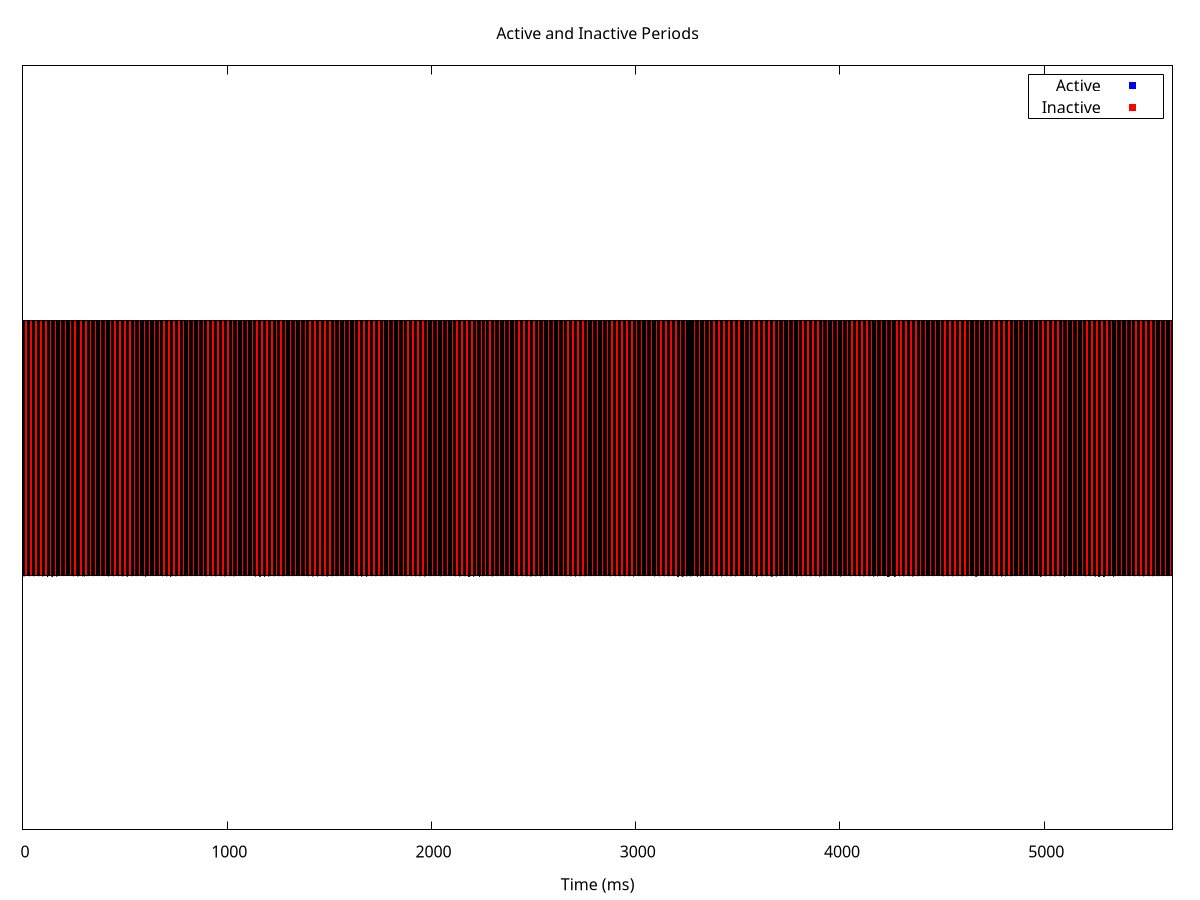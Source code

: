 set terminal png
set output "test.png"
set title "Active and Inactive Periods"
set xlabel "Time (ms)"
unset ytics
set key box
set object 1 rect from 1.7069450000000002, 1  to 1.726617, 2 fc rgb "blue" fs solid
set object 2 rect from 1.726617, 1 to 1.7410450000000002, 2 fc rgb "red" fs solid
set object 3 rect from 1.7410450000000002, 1  to 1.7607860000000002, 2 fc rgb "blue" fs solid
set object 4 rect from 1.7607860000000002, 1 to 1.7731560000000002, 2 fc rgb "red" fs solid
set object 5 rect from 1.7731560000000002, 1  to 3.888989, 2 fc rgb "blue" fs solid
set object 6 rect from 3.888989, 1 to 3.9035, 2 fc rgb "red" fs solid
set object 7 rect from 3.9035, 1  to 4.034236, 2 fc rgb "blue" fs solid
set object 8 rect from 4.034236, 1 to 4.046652, 2 fc rgb "red" fs solid
set object 9 rect from 4.046652, 1  to 5.70138, 2 fc rgb "blue" fs solid
set object 10 rect from 5.70138, 1 to 5.702507000000001, 2 fc rgb "red" fs solid
set object 11 rect from 5.702507000000001, 1  to 9.697216000000001, 2 fc rgb "blue" fs solid
set object 12 rect from 9.697216000000001, 1 to 21.686463000000003, 2 fc rgb "red" fs solid
set object 13 rect from 21.686463000000003, 1  to 25.680712000000003, 2 fc rgb "blue" fs solid
set object 14 rect from 25.680712000000003, 1 to 25.681859000000003, 2 fc rgb "red" fs solid
set object 15 rect from 25.681859000000003, 1  to 29.676551000000003, 2 fc rgb "blue" fs solid
set object 16 rect from 29.676551000000003, 1 to 29.677619000000004, 2 fc rgb "red" fs solid
set object 17 rect from 29.677619000000004, 1  to 33.672433000000005, 2 fc rgb "blue" fs solid
set object 18 rect from 33.672433000000005, 1 to 45.661620000000006, 2 fc rgb "red" fs solid
set object 19 rect from 45.661620000000006, 1  to 49.65588600000001, 2 fc rgb "blue" fs solid
set object 20 rect from 49.65588600000001, 1 to 49.65696900000001, 2 fc rgb "red" fs solid
set object 21 rect from 49.65696900000001, 1  to 53.65176100000001, 2 fc rgb "blue" fs solid
set object 22 rect from 53.65176100000001, 1 to 53.652840000000005, 2 fc rgb "red" fs solid
set object 23 rect from 53.652840000000005, 1  to 57.647647000000006, 2 fc rgb "blue" fs solid
set object 24 rect from 57.647647000000006, 1 to 69.63684400000001, 2 fc rgb "red" fs solid
set object 25 rect from 69.63684400000001, 1  to 73.63109800000001, 2 fc rgb "blue" fs solid
set object 26 rect from 73.63109800000001, 1 to 73.632204, 2 fc rgb "red" fs solid
set object 27 rect from 73.632204, 1  to 77.626982, 2 fc rgb "blue" fs solid
set object 28 rect from 77.626982, 1 to 77.628057, 2 fc rgb "red" fs solid
set object 29 rect from 77.628057, 1  to 81.62286399999999, 2 fc rgb "blue" fs solid
set object 30 rect from 81.62286399999999, 1 to 93.612027, 2 fc rgb "red" fs solid
set object 31 rect from 93.612027, 1  to 97.60631099999999, 2 fc rgb "blue" fs solid
set object 32 rect from 97.60631099999999, 1 to 97.60738299999998, 2 fc rgb "red" fs solid
set object 33 rect from 97.60738299999998, 1  to 97.61141199999999, 2 fc rgb "blue" fs solid
set object 34 rect from 97.61141199999999, 1 to 97.62606899999999, 2 fc rgb "red" fs solid
set object 35 rect from 97.62606899999999, 1  to 97.64986699999999, 2 fc rgb "blue" fs solid
set object 36 rect from 97.64986699999999, 1 to 97.66219499999998, 2 fc rgb "red" fs solid
set object 37 rect from 97.66219499999998, 1  to 101.60219299999999, 2 fc rgb "blue" fs solid
set object 38 rect from 101.60219299999999, 1 to 101.60329199999998, 2 fc rgb "red" fs solid
set object 39 rect from 101.60329199999998, 1  to 105.59803699999998, 2 fc rgb "blue" fs solid
set object 40 rect from 105.59803699999998, 1 to 117.58772999999998, 2 fc rgb "red" fs solid
set object 41 rect from 117.58772999999998, 1  to 117.60272699999997, 2 fc rgb "blue" fs solid
set object 42 rect from 117.60272699999997, 1 to 117.61997499999997, 2 fc rgb "red" fs solid
set object 43 rect from 117.61997499999997, 1  to 117.64474099999997, 2 fc rgb "blue" fs solid
set object 44 rect from 117.64474099999997, 1 to 117.65710699999997, 2 fc rgb "red" fs solid
set object 45 rect from 117.65710699999997, 1  to 121.58152299999996, 2 fc rgb "blue" fs solid
set object 46 rect from 121.58152299999996, 1 to 121.58304399999996, 2 fc rgb "red" fs solid
set object 47 rect from 121.58304399999996, 1  to 121.59685999999996, 2 fc rgb "blue" fs solid
set object 48 rect from 121.59685999999996, 1 to 121.61408099999997, 2 fc rgb "red" fs solid
set object 49 rect from 121.61408099999997, 1  to 121.62746299999996, 2 fc rgb "blue" fs solid
set object 50 rect from 121.62746299999996, 1 to 121.64018299999996, 2 fc rgb "red" fs solid
set object 51 rect from 121.64018299999996, 1  to 121.72670099999996, 2 fc rgb "blue" fs solid
set object 52 rect from 121.72670099999996, 1 to 121.74226599999996, 2 fc rgb "red" fs solid
set object 53 rect from 121.74226599999996, 1  to 121.82279599999995, 2 fc rgb "blue" fs solid
set object 54 rect from 121.82279599999995, 1 to 121.82756499999995, 2 fc rgb "red" fs solid
set object 55 rect from 121.82756499999995, 1  to 121.87270499999995, 2 fc rgb "blue" fs solid
set object 56 rect from 121.87270499999995, 1 to 121.88543499999996, 2 fc rgb "red" fs solid
set object 57 rect from 121.88543499999996, 1  to 121.89462899999995, 2 fc rgb "blue" fs solid
set object 58 rect from 121.89462899999995, 1 to 121.90927099999995, 2 fc rgb "red" fs solid
set object 59 rect from 121.90927099999995, 1  to 121.92664299999994, 2 fc rgb "blue" fs solid
set object 60 rect from 121.92664299999994, 1 to 121.92977899999994, 2 fc rgb "red" fs solid
set object 61 rect from 121.92977899999994, 1  to 121.93962299999994, 2 fc rgb "blue" fs solid
set object 62 rect from 121.93962299999994, 1 to 121.96068799999993, 2 fc rgb "red" fs solid
set object 63 rect from 121.96068799999993, 1  to 121.97195599999993, 2 fc rgb "blue" fs solid
set object 64 rect from 121.97195599999993, 1 to 121.98666599999993, 2 fc rgb "red" fs solid
set object 65 rect from 121.98666599999993, 1  to 122.05183899999993, 2 fc rgb "blue" fs solid
set object 66 rect from 122.05183899999993, 1 to 122.05472299999992, 2 fc rgb "red" fs solid
set object 67 rect from 122.05472299999992, 1  to 122.07670999999992, 2 fc rgb "blue" fs solid
set object 68 rect from 122.07670999999992, 1 to 122.08937099999991, 2 fc rgb "red" fs solid
set object 69 rect from 122.08937099999991, 1  to 122.13143999999991, 2 fc rgb "blue" fs solid
set object 70 rect from 122.13143999999991, 1 to 122.1535349999999, 2 fc rgb "red" fs solid
set object 71 rect from 122.1535349999999, 1  to 125.5774079999999, 2 fc rgb "blue" fs solid
set object 72 rect from 125.5774079999999, 1 to 125.5794459999999, 2 fc rgb "red" fs solid
set object 73 rect from 125.5794459999999, 1  to 125.6076479999999, 2 fc rgb "blue" fs solid
set object 74 rect from 125.6076479999999, 1 to 125.6303879999999, 2 fc rgb "red" fs solid
set object 75 rect from 125.6303879999999, 1  to 125.64625099999989, 2 fc rgb "blue" fs solid
set object 76 rect from 125.64625099999989, 1 to 125.65884999999989, 2 fc rgb "red" fs solid
set object 77 rect from 125.65884999999989, 1  to 129.5732479999999, 2 fc rgb "blue" fs solid
set object 78 rect from 129.5732479999999, 1 to 141.5626429999999, 2 fc rgb "red" fs solid
set object 79 rect from 141.5626429999999, 1  to 141.58984599999988, 2 fc rgb "blue" fs solid
set object 80 rect from 141.58984599999988, 1 to 141.61308099999988, 2 fc rgb "red" fs solid
set object 81 rect from 141.61308099999988, 1  to 141.62907999999987, 2 fc rgb "blue" fs solid
set object 82 rect from 141.62907999999987, 1 to 141.64174499999987, 2 fc rgb "red" fs solid
set object 83 rect from 141.64174499999987, 1  to 141.65092299999986, 2 fc rgb "blue" fs solid
set object 84 rect from 141.65092299999986, 1 to 141.66352399999985, 2 fc rgb "red" fs solid
set object 85 rect from 141.66352399999985, 1  to 145.55674099999985, 2 fc rgb "blue" fs solid
set object 86 rect from 145.55674099999985, 1 to 145.55794099999986, 2 fc rgb "red" fs solid
set object 87 rect from 145.55794099999986, 1  to 145.58311699999985, 2 fc rgb "blue" fs solid
set object 88 rect from 145.58311699999985, 1 to 145.60331899999986, 2 fc rgb "red" fs solid
set object 89 rect from 145.60331899999986, 1  to 145.61510899999985, 2 fc rgb "blue" fs solid
set object 90 rect from 145.61510899999985, 1 to 145.62761099999986, 2 fc rgb "red" fs solid
set object 91 rect from 145.62761099999986, 1  to 145.63680099999985, 2 fc rgb "blue" fs solid
set object 92 rect from 145.63680099999985, 1 to 145.64925099999985, 2 fc rgb "red" fs solid
set object 93 rect from 145.64925099999985, 1  to 149.55257999999986, 2 fc rgb "blue" fs solid
set object 94 rect from 149.55257999999986, 1 to 149.55375699999988, 2 fc rgb "red" fs solid
set object 95 rect from 149.55375699999988, 1  to 149.57629499999987, 2 fc rgb "blue" fs solid
set object 96 rect from 149.57629499999987, 1 to 149.59635399999988, 2 fc rgb "red" fs solid
set object 97 rect from 149.59635399999988, 1  to 149.61927399999988, 2 fc rgb "blue" fs solid
set object 98 rect from 149.61927399999988, 1 to 149.63186499999986, 2 fc rgb "red" fs solid
set object 99 rect from 149.63186499999986, 1  to 149.64110599999987, 2 fc rgb "blue" fs solid
set object 100 rect from 149.64110599999987, 1 to 149.65349299999986, 2 fc rgb "red" fs solid
set object 101 rect from 149.65349299999986, 1  to 153.54846699999985, 2 fc rgb "blue" fs solid
set object 102 rect from 153.54846699999985, 1 to 165.54046099999985, 2 fc rgb "red" fs solid
set object 103 rect from 165.54046099999985, 1  to 165.56015499999984, 2 fc rgb "blue" fs solid
set object 104 rect from 165.56015499999984, 1 to 165.57462499999983, 2 fc rgb "red" fs solid
set object 105 rect from 165.57462499999983, 1  to 165.58619499999983, 2 fc rgb "blue" fs solid
set object 106 rect from 165.58619499999983, 1 to 165.59869699999985, 2 fc rgb "red" fs solid
set object 107 rect from 165.59869699999985, 1  to 169.53195299999985, 2 fc rgb "blue" fs solid
set object 108 rect from 169.53195299999985, 1 to 169.53326599999986, 2 fc rgb "red" fs solid
set object 109 rect from 169.53326599999986, 1  to 169.55757399999985, 2 fc rgb "blue" fs solid
set object 110 rect from 169.55757399999985, 1 to 169.57448999999986, 2 fc rgb "red" fs solid
set object 111 rect from 169.57448999999986, 1  to 169.59532499999986, 2 fc rgb "blue" fs solid
set object 112 rect from 169.59532499999986, 1 to 169.60772999999986, 2 fc rgb "red" fs solid
set object 113 rect from 169.60772999999986, 1  to 173.52779299999986, 2 fc rgb "blue" fs solid
set object 114 rect from 173.52779299999986, 1 to 173.52902499999985, 2 fc rgb "red" fs solid
set object 115 rect from 173.52902499999985, 1  to 173.54838099999984, 2 fc rgb "blue" fs solid
set object 116 rect from 173.54838099999984, 1 to 173.56299299999984, 2 fc rgb "red" fs solid
set object 117 rect from 173.56299299999984, 1  to 173.57723499999983, 2 fc rgb "blue" fs solid
set object 118 rect from 173.57723499999983, 1 to 173.58964399999982, 2 fc rgb "red" fs solid
set object 119 rect from 173.58964399999982, 1  to 177.5236809999998, 2 fc rgb "blue" fs solid
set object 120 rect from 177.5236809999998, 1 to 189.51287299999981, 2 fc rgb "red" fs solid
set object 121 rect from 189.51287299999981, 1  to 193.5071319999998, 2 fc rgb "blue" fs solid
set object 122 rect from 193.5071319999998, 1 to 193.50823399999982, 2 fc rgb "red" fs solid
set object 123 rect from 193.50823399999982, 1  to 197.50300999999982, 2 fc rgb "blue" fs solid
set object 124 rect from 197.50300999999982, 1 to 197.5040959999998, 2 fc rgb "red" fs solid
set object 125 rect from 197.5040959999998, 1  to 201.4988959999998, 2 fc rgb "blue" fs solid
set object 126 rect from 201.4988959999998, 1 to 213.4881089999998, 2 fc rgb "red" fs solid
set object 127 rect from 213.4881089999998, 1  to 217.48234099999982, 2 fc rgb "blue" fs solid
set object 128 rect from 217.48234099999982, 1 to 217.4834369999998, 2 fc rgb "red" fs solid
set object 129 rect from 217.4834369999998, 1  to 221.4782299999998, 2 fc rgb "blue" fs solid
set object 130 rect from 221.4782299999998, 1 to 221.4793129999998, 2 fc rgb "red" fs solid
set object 131 rect from 221.4793129999998, 1  to 225.4741099999998, 2 fc rgb "blue" fs solid
set object 132 rect from 225.4741099999998, 1 to 237.46331899999979, 2 fc rgb "red" fs solid
set object 133 rect from 237.46331899999979, 1  to 237.75680699999978, 2 fc rgb "blue" fs solid
set object 134 rect from 237.75680699999978, 1 to 237.77124099999978, 2 fc rgb "red" fs solid
set object 135 rect from 237.77124099999978, 1  to 238.05364399999976, 2 fc rgb "blue" fs solid
set object 136 rect from 238.05364399999976, 1 to 238.06622699999977, 2 fc rgb "red" fs solid
set object 137 rect from 238.06622699999977, 1  to 241.45755799999978, 2 fc rgb "blue" fs solid
set object 138 rect from 241.45755799999978, 1 to 241.45871699999978, 2 fc rgb "red" fs solid
set object 139 rect from 241.45871699999978, 1  to 245.45343999999977, 2 fc rgb "blue" fs solid
set object 140 rect from 245.45343999999977, 1 to 245.45450999999977, 2 fc rgb "red" fs solid
set object 141 rect from 245.45450999999977, 1  to 249.44928399999978, 2 fc rgb "blue" fs solid
set object 142 rect from 249.44928399999978, 1 to 261.4385239999998, 2 fc rgb "red" fs solid
set object 143 rect from 261.4385239999998, 1  to 265.4327709999998, 2 fc rgb "blue" fs solid
set object 144 rect from 265.4327709999998, 1 to 265.47911599999975, 2 fc rgb "red" fs solid
set object 145 rect from 265.47911599999975, 1  to 265.47941599999973, 2 fc rgb "blue" fs solid
set object 146 rect from 265.47941599999973, 1 to 265.4845999999997, 2 fc rgb "red" fs solid
set object 147 rect from 265.4845999999997, 1  to 269.4286579999997, 2 fc rgb "blue" fs solid
set object 148 rect from 269.4286579999997, 1 to 269.4298669999997, 2 fc rgb "red" fs solid
set object 149 rect from 269.4298669999997, 1  to 273.4244969999997, 2 fc rgb "blue" fs solid
set object 150 rect from 273.4244969999997, 1 to 273.4255959999997, 2 fc rgb "red" fs solid
set object 151 rect from 273.4255959999997, 1  to 277.4203819999997, 2 fc rgb "blue" fs solid
set object 152 rect from 277.4203819999997, 1 to 289.4096179999997, 2 fc rgb "red" fs solid
set object 153 rect from 289.4096179999997, 1  to 293.4038269999997, 2 fc rgb "blue" fs solid
set object 154 rect from 293.4038269999997, 1 to 293.4049509999997, 2 fc rgb "red" fs solid
set object 155 rect from 293.4049509999997, 1  to 297.3997119999997, 2 fc rgb "blue" fs solid
set object 156 rect from 297.3997119999997, 1 to 297.4008149999997, 2 fc rgb "red" fs solid
set object 157 rect from 297.4008149999997, 1  to 299.22509799999966, 2 fc rgb "blue" fs solid
set object 158 rect from 299.22509799999966, 1 to 299.23967499999964, 2 fc rgb "red" fs solid
set object 159 rect from 299.23967499999964, 1  to 301.3955959999996, 2 fc rgb "blue" fs solid
set object 160 rect from 301.3955959999996, 1 to 313.38487299999963, 2 fc rgb "red" fs solid
set object 161 rect from 313.38487299999963, 1  to 317.37904199999963, 2 fc rgb "blue" fs solid
set object 162 rect from 317.37904199999963, 1 to 317.3801269999996, 2 fc rgb "red" fs solid
set object 163 rect from 317.3801269999996, 1  to 321.3749289999996, 2 fc rgb "blue" fs solid
set object 164 rect from 321.3749289999996, 1 to 321.3760109999996, 2 fc rgb "red" fs solid
set object 165 rect from 321.3760109999996, 1  to 325.3707679999996, 2 fc rgb "blue" fs solid
set object 166 rect from 325.3707679999996, 1 to 337.3599329999996, 2 fc rgb "red" fs solid
set object 167 rect from 337.3599329999996, 1  to 341.3542569999996, 2 fc rgb "blue" fs solid
set object 168 rect from 341.3542569999996, 1 to 341.3553579999996, 2 fc rgb "red" fs solid
set object 169 rect from 341.3553579999996, 1  to 345.3501429999996, 2 fc rgb "blue" fs solid
set object 170 rect from 345.3501429999996, 1 to 345.3512159999996, 2 fc rgb "red" fs solid
set object 171 rect from 345.3512159999996, 1  to 349.3459809999996, 2 fc rgb "blue" fs solid
set object 172 rect from 349.3459809999996, 1 to 361.3351839999996, 2 fc rgb "red" fs solid
set object 173 rect from 361.3351839999996, 1  to 365.32947499999955, 2 fc rgb "blue" fs solid
set object 174 rect from 365.32947499999955, 1 to 365.33058299999954, 2 fc rgb "red" fs solid
set object 175 rect from 365.33058299999954, 1  to 369.32535499999955, 2 fc rgb "blue" fs solid
set object 176 rect from 369.32535499999955, 1 to 369.32642699999957, 2 fc rgb "red" fs solid
set object 177 rect from 369.32642699999957, 1  to 373.3211999999996, 2 fc rgb "blue" fs solid
set object 178 rect from 373.3211999999996, 1 to 385.3104329999996, 2 fc rgb "red" fs solid
set object 179 rect from 385.3104329999996, 1  to 389.3046859999996, 2 fc rgb "blue" fs solid
set object 180 rect from 389.3046859999996, 1 to 389.3057979999996, 2 fc rgb "red" fs solid
set object 181 rect from 389.3057979999996, 1  to 393.3005329999996, 2 fc rgb "blue" fs solid
set object 182 rect from 393.3005329999996, 1 to 393.30163899999957, 2 fc rgb "red" fs solid
set object 183 rect from 393.30163899999957, 1  to 397.29641599999957, 2 fc rgb "blue" fs solid
set object 184 rect from 397.29641599999957, 1 to 409.2855999999996, 2 fc rgb "red" fs solid
set object 185 rect from 409.2855999999996, 1  to 409.3053169999996, 2 fc rgb "blue" fs solid
set object 186 rect from 409.3053169999996, 1 to 409.3197549999996, 2 fc rgb "red" fs solid
set object 187 rect from 409.3197549999996, 1  to 409.3323139999996, 2 fc rgb "blue" fs solid
set object 188 rect from 409.3323139999996, 1 to 409.3447909999996, 2 fc rgb "red" fs solid
set object 189 rect from 409.3447909999996, 1  to 413.2799059999996, 2 fc rgb "blue" fs solid
set object 190 rect from 413.2799059999996, 1 to 413.2810339999996, 2 fc rgb "red" fs solid
set object 191 rect from 413.2810339999996, 1  to 417.2757419999996, 2 fc rgb "blue" fs solid
set object 192 rect from 417.2757419999996, 1 to 417.2768219999996, 2 fc rgb "red" fs solid
set object 193 rect from 417.2768219999996, 1  to 419.4456079999996, 2 fc rgb "blue" fs solid
set object 194 rect from 419.4456079999996, 1 to 419.4599769999996, 2 fc rgb "red" fs solid
set object 195 rect from 419.4599769999996, 1  to 419.4897299999996, 2 fc rgb "blue" fs solid
set object 196 rect from 419.4897299999996, 1 to 419.5021549999996, 2 fc rgb "red" fs solid
set object 197 rect from 419.5021549999996, 1  to 421.2716259999996, 2 fc rgb "blue" fs solid
set object 198 rect from 421.2716259999996, 1 to 433.26081699999963, 2 fc rgb "red" fs solid
set object 199 rect from 433.26081699999963, 1  to 437.25507299999964, 2 fc rgb "blue" fs solid
set object 200 rect from 437.25507299999964, 1 to 437.25617899999963, 2 fc rgb "red" fs solid
set object 201 rect from 437.25617899999963, 1  to 441.2509589999996, 2 fc rgb "blue" fs solid
set object 202 rect from 441.2509589999996, 1 to 441.2520279999996, 2 fc rgb "red" fs solid
set object 203 rect from 441.2520279999996, 1  to 445.2468389999996, 2 fc rgb "blue" fs solid
set object 204 rect from 445.2468389999996, 1 to 457.2360349999996, 2 fc rgb "red" fs solid
set object 205 rect from 457.2360349999996, 1  to 457.2564969999996, 2 fc rgb "blue" fs solid
set object 206 rect from 457.2564969999996, 1 to 457.2711839999996, 2 fc rgb "red" fs solid
set object 207 rect from 457.2711839999996, 1  to 457.34722699999963, 2 fc rgb "blue" fs solid
set object 208 rect from 457.34722699999963, 1 to 457.35975899999966, 2 fc rgb "red" fs solid
set object 209 rect from 457.35975899999966, 1  to 461.2302919999997, 2 fc rgb "blue" fs solid
set object 210 rect from 461.2302919999997, 1 to 461.2314599999997, 2 fc rgb "red" fs solid
set object 211 rect from 461.2314599999997, 1  to 465.2261719999997, 2 fc rgb "blue" fs solid
set object 212 rect from 465.2261719999997, 1 to 465.2272519999997, 2 fc rgb "red" fs solid
set object 213 rect from 465.2272519999997, 1  to 469.22201099999967, 2 fc rgb "blue" fs solid
set object 214 rect from 469.22201099999967, 1 to 481.2112159999997, 2 fc rgb "red" fs solid
set object 215 rect from 481.2112159999997, 1  to 485.2055029999997, 2 fc rgb "blue" fs solid
set object 216 rect from 485.2055029999997, 1 to 485.20661499999966, 2 fc rgb "red" fs solid
set object 217 rect from 485.20661499999966, 1  to 489.20138799999967, 2 fc rgb "blue" fs solid
set object 218 rect from 489.20138799999967, 1 to 489.20247699999965, 2 fc rgb "red" fs solid
set object 219 rect from 489.20247699999965, 1  to 493.19722899999965, 2 fc rgb "blue" fs solid
set object 220 rect from 493.19722899999965, 1 to 505.18642499999964, 2 fc rgb "red" fs solid
set object 221 rect from 505.18642499999964, 1  to 509.1807149999996, 2 fc rgb "blue" fs solid
set object 222 rect from 509.1807149999996, 1 to 509.1818239999996, 2 fc rgb "red" fs solid
set object 223 rect from 509.1818239999996, 1  to 513.1765979999996, 2 fc rgb "blue" fs solid
set object 224 rect from 513.1765979999996, 1 to 513.1776729999996, 2 fc rgb "red" fs solid
set object 225 rect from 513.1776729999996, 1  to 513.1989329999996, 2 fc rgb "blue" fs solid
set object 226 rect from 513.1989329999996, 1 to 513.2135429999995, 2 fc rgb "red" fs solid
set object 227 rect from 513.2135429999995, 1  to 513.2267619999996, 2 fc rgb "blue" fs solid
set object 228 rect from 513.2267619999996, 1 to 513.2391829999996, 2 fc rgb "red" fs solid
set object 229 rect from 513.2391829999996, 1  to 517.1724439999996, 2 fc rgb "blue" fs solid
set object 230 rect from 517.1724439999996, 1 to 529.1616289999996, 2 fc rgb "red" fs solid
set object 231 rect from 529.1616289999996, 1  to 533.1559299999996, 2 fc rgb "blue" fs solid
set object 232 rect from 533.1559299999996, 1 to 533.1570399999996, 2 fc rgb "red" fs solid
set object 233 rect from 533.1570399999996, 1  to 537.1517729999996, 2 fc rgb "blue" fs solid
set object 234 rect from 537.1517729999996, 1 to 537.1528479999996, 2 fc rgb "red" fs solid
set object 235 rect from 537.1528479999996, 1  to 541.1476599999996, 2 fc rgb "blue" fs solid
set object 236 rect from 541.1476599999996, 1 to 553.1371129999997, 2 fc rgb "red" fs solid
set object 237 rect from 553.1371129999997, 1  to 557.1311509999997, 2 fc rgb "blue" fs solid
set object 238 rect from 557.1311509999997, 1 to 557.1322729999997, 2 fc rgb "red" fs solid
set object 239 rect from 557.1322729999997, 1  to 561.1269899999998, 2 fc rgb "blue" fs solid
set object 240 rect from 561.1269899999998, 1 to 561.1280549999998, 2 fc rgb "red" fs solid
set object 241 rect from 561.1280549999998, 1  to 565.1228739999998, 2 fc rgb "blue" fs solid
set object 242 rect from 565.1228739999998, 1 to 577.1120639999998, 2 fc rgb "red" fs solid
set object 243 rect from 577.1120639999998, 1  to 581.1063199999998, 2 fc rgb "blue" fs solid
set object 244 rect from 581.1063199999998, 1 to 581.1074209999997, 2 fc rgb "red" fs solid
set object 245 rect from 581.1074209999997, 1  to 585.1022059999997, 2 fc rgb "blue" fs solid
set object 246 rect from 585.1022059999997, 1 to 585.1032849999997, 2 fc rgb "red" fs solid
set object 247 rect from 585.1032849999997, 1  to 589.0980859999997, 2 fc rgb "blue" fs solid
set object 248 rect from 589.0980859999997, 1 to 601.0874549999997, 2 fc rgb "red" fs solid
set object 249 rect from 601.0874549999997, 1  to 601.1056569999997, 2 fc rgb "blue" fs solid
set object 250 rect from 601.1056569999997, 1 to 601.1200179999997, 2 fc rgb "red" fs solid
set object 251 rect from 601.1200179999997, 1  to 601.1405849999998, 2 fc rgb "blue" fs solid
set object 252 rect from 601.1405849999998, 1 to 601.1532959999997, 2 fc rgb "red" fs solid
set object 253 rect from 601.1532959999997, 1  to 605.0815359999997, 2 fc rgb "blue" fs solid
set object 254 rect from 605.0815359999997, 1 to 605.0826719999997, 2 fc rgb "red" fs solid
set object 255 rect from 605.0826719999997, 1  to 609.0774199999996, 2 fc rgb "blue" fs solid
set object 256 rect from 609.0774199999996, 1 to 609.0784909999996, 2 fc rgb "red" fs solid
set object 257 rect from 609.0784909999996, 1  to 613.0732629999997, 2 fc rgb "blue" fs solid
set object 258 rect from 613.0732629999997, 1 to 625.0624639999996, 2 fc rgb "red" fs solid
set object 259 rect from 625.0624639999996, 1  to 629.0567519999996, 2 fc rgb "blue" fs solid
set object 260 rect from 629.0567519999996, 1 to 629.0578579999997, 2 fc rgb "red" fs solid
set object 261 rect from 629.0578579999997, 1  to 633.0526379999997, 2 fc rgb "blue" fs solid
set object 262 rect from 633.0526379999997, 1 to 633.0537099999997, 2 fc rgb "red" fs solid
set object 263 rect from 633.0537099999997, 1  to 637.0484789999997, 2 fc rgb "blue" fs solid
set object 264 rect from 637.0484789999997, 1 to 649.0955109999996, 2 fc rgb "red" fs solid
set object 265 rect from 649.0955109999996, 1  to 653.0319689999997, 2 fc rgb "blue" fs solid
set object 266 rect from 653.0319689999997, 1 to 653.0332119999997, 2 fc rgb "red" fs solid
set object 267 rect from 653.0332119999997, 1  to 657.0278469999997, 2 fc rgb "blue" fs solid
set object 268 rect from 657.0278469999997, 1 to 657.0289179999997, 2 fc rgb "red" fs solid
set object 269 rect from 657.0289179999997, 1  to 661.0236909999998, 2 fc rgb "blue" fs solid
set object 270 rect from 661.0236909999998, 1 to 673.0129069999998, 2 fc rgb "red" fs solid
set object 271 rect from 673.0129069999998, 1  to 677.0071779999998, 2 fc rgb "blue" fs solid
set object 272 rect from 677.0071779999998, 1 to 677.0082789999998, 2 fc rgb "red" fs solid
set object 273 rect from 677.0082789999998, 1  to 681.0030259999997, 2 fc rgb "blue" fs solid
set object 274 rect from 681.0030259999997, 1 to 681.0041149999997, 2 fc rgb "red" fs solid
set object 275 rect from 681.0041149999997, 1  to 684.9989049999997, 2 fc rgb "blue" fs solid
set object 276 rect from 684.9989049999997, 1 to 696.9881149999997, 2 fc rgb "red" fs solid
set object 277 rect from 696.9881149999997, 1  to 700.9823959999997, 2 fc rgb "blue" fs solid
set object 278 rect from 700.9823959999997, 1 to 700.9835029999997, 2 fc rgb "red" fs solid
set object 279 rect from 700.9835029999997, 1  to 704.9782379999997, 2 fc rgb "blue" fs solid
set object 280 rect from 704.9782379999997, 1 to 704.9793189999997, 2 fc rgb "red" fs solid
set object 281 rect from 704.9793189999997, 1  to 708.9741239999997, 2 fc rgb "blue" fs solid
set object 282 rect from 708.9741239999997, 1 to 720.9633389999997, 2 fc rgb "red" fs solid
set object 283 rect from 720.9633389999997, 1  to 720.9843039999997, 2 fc rgb "blue" fs solid
set object 284 rect from 720.9843039999997, 1 to 720.9987969999997, 2 fc rgb "red" fs solid
set object 285 rect from 720.9987969999997, 1  to 721.0115739999998, 2 fc rgb "blue" fs solid
set object 286 rect from 721.0115739999998, 1 to 721.0240989999998, 2 fc rgb "red" fs solid
set object 287 rect from 721.0240989999998, 1  to 724.9575659999997, 2 fc rgb "blue" fs solid
set object 288 rect from 724.9575659999997, 1 to 724.9586859999997, 2 fc rgb "red" fs solid
set object 289 rect from 724.9586859999997, 1  to 728.9534519999997, 2 fc rgb "blue" fs solid
set object 290 rect from 728.9534519999997, 1 to 728.9545199999998, 2 fc rgb "red" fs solid
set object 291 rect from 728.9545199999998, 1  to 732.9493349999998, 2 fc rgb "blue" fs solid
set object 292 rect from 732.9493349999998, 1 to 744.9385549999998, 2 fc rgb "red" fs solid
set object 293 rect from 744.9385549999998, 1  to 748.9327869999998, 2 fc rgb "blue" fs solid
set object 294 rect from 748.9327869999998, 1 to 748.9339149999998, 2 fc rgb "red" fs solid
set object 295 rect from 748.9339149999998, 1  to 752.9286649999998, 2 fc rgb "blue" fs solid
set object 296 rect from 752.9286649999998, 1 to 752.9297369999998, 2 fc rgb "red" fs solid
set object 297 rect from 752.9297369999998, 1  to 756.9245069999998, 2 fc rgb "blue" fs solid
set object 298 rect from 756.9245069999998, 1 to 768.9137209999998, 2 fc rgb "red" fs solid
set object 299 rect from 768.9137209999998, 1  to 772.9080019999998, 2 fc rgb "blue" fs solid
set object 300 rect from 772.9080019999998, 1 to 772.9091029999997, 2 fc rgb "red" fs solid
set object 301 rect from 772.9091029999997, 1  to 776.9038829999997, 2 fc rgb "blue" fs solid
set object 302 rect from 776.9038829999997, 1 to 776.9049619999997, 2 fc rgb "red" fs solid
set object 303 rect from 776.9049619999997, 1  to 780.8997209999998, 2 fc rgb "blue" fs solid
set object 304 rect from 780.8997209999998, 1 to 792.8889229999997, 2 fc rgb "red" fs solid
set object 305 rect from 792.8889229999997, 1  to 796.8832159999997, 2 fc rgb "blue" fs solid
set object 306 rect from 796.8832159999997, 1 to 796.8843279999998, 2 fc rgb "red" fs solid
set object 307 rect from 796.8843279999998, 1  to 800.8790979999998, 2 fc rgb "blue" fs solid
set object 308 rect from 800.8790979999998, 1 to 800.8801809999998, 2 fc rgb "red" fs solid
set object 309 rect from 800.8801809999998, 1  to 804.8749389999998, 2 fc rgb "blue" fs solid
set object 310 rect from 804.8749389999998, 1 to 816.8641539999998, 2 fc rgb "red" fs solid
set object 311 rect from 816.8641539999998, 1  to 820.8584249999998, 2 fc rgb "blue" fs solid
set object 312 rect from 820.8584249999998, 1 to 820.8595339999998, 2 fc rgb "red" fs solid
set object 313 rect from 820.8595339999998, 1  to 824.8542719999998, 2 fc rgb "blue" fs solid
set object 314 rect from 824.8542719999998, 1 to 824.8553509999998, 2 fc rgb "red" fs solid
set object 315 rect from 824.8553509999998, 1  to 824.8741489999998, 2 fc rgb "blue" fs solid
set object 316 rect from 824.8741489999998, 1 to 824.8887549999997, 2 fc rgb "red" fs solid
set object 317 rect from 824.8887549999997, 1  to 824.9445459999997, 2 fc rgb "blue" fs solid
set object 318 rect from 824.9445459999997, 1 to 824.9569049999997, 2 fc rgb "red" fs solid
set object 319 rect from 824.9569049999997, 1  to 828.8501529999996, 2 fc rgb "blue" fs solid
set object 320 rect from 828.8501529999996, 1 to 840.8393549999996, 2 fc rgb "red" fs solid
set object 321 rect from 840.8393549999996, 1  to 844.8336479999996, 2 fc rgb "blue" fs solid
set object 322 rect from 844.8336479999996, 1 to 844.8347539999996, 2 fc rgb "red" fs solid
set object 323 rect from 844.8347539999996, 1  to 848.8294869999996, 2 fc rgb "blue" fs solid
set object 324 rect from 848.8294869999996, 1 to 848.8305589999997, 2 fc rgb "red" fs solid
set object 325 rect from 848.8305589999997, 1  to 852.8253699999997, 2 fc rgb "blue" fs solid
set object 326 rect from 852.8253699999997, 1 to 864.8145699999997, 2 fc rgb "red" fs solid
set object 327 rect from 864.8145699999997, 1  to 868.8088149999996, 2 fc rgb "blue" fs solid
set object 328 rect from 868.8088149999996, 1 to 868.8099189999997, 2 fc rgb "red" fs solid
set object 329 rect from 868.8099189999997, 1  to 872.8046999999997, 2 fc rgb "blue" fs solid
set object 330 rect from 872.8046999999997, 1 to 872.8057809999997, 2 fc rgb "red" fs solid
set object 331 rect from 872.8057809999997, 1  to 876.8005859999997, 2 fc rgb "blue" fs solid
set object 332 rect from 876.8005859999997, 1 to 888.7898229999997, 2 fc rgb "red" fs solid
set object 333 rect from 888.7898229999997, 1  to 892.7840319999997, 2 fc rgb "blue" fs solid
set object 334 rect from 892.7840319999997, 1 to 892.7851359999997, 2 fc rgb "red" fs solid
set object 335 rect from 892.7851359999997, 1  to 896.7799169999997, 2 fc rgb "blue" fs solid
set object 336 rect from 896.7799169999997, 1 to 896.7809969999997, 2 fc rgb "red" fs solid
set object 337 rect from 896.7809969999997, 1  to 900.7757559999998, 2 fc rgb "blue" fs solid
set object 338 rect from 900.7757559999998, 1 to 912.7650129999997, 2 fc rgb "red" fs solid
set object 339 rect from 912.7650129999997, 1  to 916.7592479999997, 2 fc rgb "blue" fs solid
set object 340 rect from 916.7592479999997, 1 to 916.7603579999998, 2 fc rgb "red" fs solid
set object 341 rect from 916.7603579999998, 1  to 920.7551309999998, 2 fc rgb "blue" fs solid
set object 342 rect from 920.7551309999998, 1 to 920.7562169999998, 2 fc rgb "red" fs solid
set object 343 rect from 920.7562169999998, 1  to 924.7509699999997, 2 fc rgb "blue" fs solid
set object 344 rect from 924.7509699999997, 1 to 936.7402709999997, 2 fc rgb "red" fs solid
set object 345 rect from 936.7402709999997, 1  to 940.7344659999997, 2 fc rgb "blue" fs solid
set object 346 rect from 940.7344659999997, 1 to 940.7355719999997, 2 fc rgb "red" fs solid
set object 347 rect from 940.7355719999997, 1  to 944.7303469999997, 2 fc rgb "blue" fs solid
set object 348 rect from 944.7303469999997, 1 to 944.7314209999997, 2 fc rgb "red" fs solid
set object 349 rect from 944.7314209999997, 1  to 948.7261849999998, 2 fc rgb "blue" fs solid
set object 350 rect from 948.7261849999998, 1 to 960.7154109999998, 2 fc rgb "red" fs solid
set object 351 rect from 960.7154109999998, 1  to 964.7096739999998, 2 fc rgb "blue" fs solid
set object 352 rect from 964.7096739999998, 1 to 964.7107769999998, 2 fc rgb "red" fs solid
set object 353 rect from 964.7107769999998, 1  to 968.7055229999997, 2 fc rgb "blue" fs solid
set object 354 rect from 968.7055229999997, 1 to 968.7066179999997, 2 fc rgb "red" fs solid
set object 355 rect from 968.7066179999997, 1  to 972.7014009999997, 2 fc rgb "blue" fs solid
set object 356 rect from 972.7014009999997, 1 to 984.6906209999997, 2 fc rgb "red" fs solid
set object 357 rect from 984.6906209999997, 1  to 988.6848949999998, 2 fc rgb "blue" fs solid
set object 358 rect from 988.6848949999998, 1 to 988.6859989999998, 2 fc rgb "red" fs solid
set object 359 rect from 988.6859989999998, 1  to 992.6807339999998, 2 fc rgb "blue" fs solid
set object 360 rect from 992.6807339999998, 1 to 992.6818059999998, 2 fc rgb "red" fs solid
set object 361 rect from 992.6818059999998, 1  to 996.6766199999998, 2 fc rgb "blue" fs solid
set object 362 rect from 996.6766199999998, 1 to 1008.6658479999999, 2 fc rgb "red" fs solid
set object 363 rect from 1008.6658479999999, 1  to 1012.6600649999999, 2 fc rgb "blue" fs solid
set object 364 rect from 1012.6600649999999, 1 to 1012.6611659999999, 2 fc rgb "red" fs solid
set object 365 rect from 1012.6611659999999, 1  to 1016.6559469999999, 2 fc rgb "blue" fs solid
set object 366 rect from 1016.6559469999999, 1 to 1016.6570329999998, 2 fc rgb "red" fs solid
set object 367 rect from 1016.6570329999998, 1  to 1020.6518289999998, 2 fc rgb "blue" fs solid
set object 368 rect from 1020.6518289999998, 1 to 1032.6410259999998, 2 fc rgb "red" fs solid
set object 369 rect from 1032.6410259999998, 1  to 1032.6591979999998, 2 fc rgb "blue" fs solid
set object 370 rect from 1032.6591979999998, 1 to 1032.673848, 2 fc rgb "red" fs solid
set object 371 rect from 1032.673848, 1  to 1032.6871259999998, 2 fc rgb "blue" fs solid
set object 372 rect from 1032.6871259999998, 1 to 1032.6995329999997, 2 fc rgb "red" fs solid
set object 373 rect from 1032.6995329999997, 1  to 1036.6352789999999, 2 fc rgb "blue" fs solid
set object 374 rect from 1036.6352789999999, 1 to 1036.6363989999998, 2 fc rgb "red" fs solid
set object 375 rect from 1036.6363989999998, 1  to 1040.6311649999998, 2 fc rgb "blue" fs solid
set object 376 rect from 1040.6311649999998, 1 to 1040.6322389999998, 2 fc rgb "red" fs solid
set object 377 rect from 1040.6322389999998, 1  to 1044.6270029999998, 2 fc rgb "blue" fs solid
set object 378 rect from 1044.6270029999998, 1 to 1056.61621, 2 fc rgb "red" fs solid
set object 379 rect from 1056.61621, 1  to 1060.610494, 2 fc rgb "blue" fs solid
set object 380 rect from 1060.610494, 1 to 1060.611589, 2 fc rgb "red" fs solid
set object 381 rect from 1060.611589, 1  to 1064.606379, 2 fc rgb "blue" fs solid
set object 382 rect from 1064.606379, 1 to 1064.607455, 2 fc rgb "red" fs solid
set object 383 rect from 1064.607455, 1  to 1068.602218, 2 fc rgb "blue" fs solid
set object 384 rect from 1068.602218, 1 to 1080.591423, 2 fc rgb "red" fs solid
set object 385 rect from 1080.591423, 1  to 1084.5857130000002, 2 fc rgb "blue" fs solid
set object 386 rect from 1084.5857130000002, 1 to 1084.5868100000002, 2 fc rgb "red" fs solid
set object 387 rect from 1084.5868100000002, 1  to 1088.5815530000002, 2 fc rgb "blue" fs solid
set object 388 rect from 1088.5815530000002, 1 to 1088.5826230000002, 2 fc rgb "red" fs solid
set object 389 rect from 1088.5826230000002, 1  to 1092.5774360000003, 2 fc rgb "blue" fs solid
set object 390 rect from 1092.5774360000003, 1 to 1104.5666380000002, 2 fc rgb "red" fs solid
set object 391 rect from 1104.5666380000002, 1  to 1108.5609230000002, 2 fc rgb "blue" fs solid
set object 392 rect from 1108.5609230000002, 1 to 1108.5620250000002, 2 fc rgb "red" fs solid
set object 393 rect from 1108.5620250000002, 1  to 1112.5567660000002, 2 fc rgb "blue" fs solid
set object 394 rect from 1112.5567660000002, 1 to 1112.557839, 2 fc rgb "red" fs solid
set object 395 rect from 1112.557839, 1  to 1116.55265, 2 fc rgb "blue" fs solid
set object 396 rect from 1116.55265, 1 to 1128.554986, 2 fc rgb "red" fs solid
set object 397 rect from 1128.554986, 1  to 1128.5732010000002, 2 fc rgb "blue" fs solid
set object 398 rect from 1128.5732010000002, 1 to 1128.5876930000002, 2 fc rgb "red" fs solid
set object 399 rect from 1128.5876930000002, 1  to 1128.5994680000001, 2 fc rgb "blue" fs solid
set object 400 rect from 1128.5994680000001, 1 to 1128.6118900000001, 2 fc rgb "red" fs solid
set object 401 rect from 1128.6118900000001, 1  to 1132.536137, 2 fc rgb "blue" fs solid
set object 402 rect from 1132.536137, 1 to 1132.537295, 2 fc rgb "red" fs solid
set object 403 rect from 1132.537295, 1  to 1136.531977, 2 fc rgb "blue" fs solid
set object 404 rect from 1136.531977, 1 to 1136.533053, 2 fc rgb "red" fs solid
set object 405 rect from 1136.533053, 1  to 1136.5533440000002, 2 fc rgb "blue" fs solid
set object 406 rect from 1136.5533440000002, 1 to 1136.5677970000002, 2 fc rgb "red" fs solid
set object 407 rect from 1136.5677970000002, 1  to 1136.5805380000002, 2 fc rgb "blue" fs solid
set object 408 rect from 1136.5805380000002, 1 to 1136.5931110000001, 2 fc rgb "red" fs solid
set object 409 rect from 1136.5931110000001, 1  to 1140.5278650000002, 2 fc rgb "blue" fs solid
set object 410 rect from 1140.5278650000002, 1 to 1152.5179530000003, 2 fc rgb "red" fs solid
set object 411 rect from 1152.5179530000003, 1  to 1152.5435890000003, 2 fc rgb "blue" fs solid
set object 412 rect from 1152.5435890000003, 1 to 1152.5664860000004, 2 fc rgb "red" fs solid
set object 413 rect from 1152.5664860000004, 1  to 1152.5802680000004, 2 fc rgb "blue" fs solid
set object 414 rect from 1152.5802680000004, 1 to 1152.5928300000003, 2 fc rgb "red" fs solid
set object 415 rect from 1152.5928300000003, 1  to 1152.6020740000004, 2 fc rgb "blue" fs solid
set object 416 rect from 1152.6020740000004, 1 to 1152.6144350000004, 2 fc rgb "red" fs solid
set object 417 rect from 1152.6144350000004, 1  to 1156.5113110000004, 2 fc rgb "blue" fs solid
set object 418 rect from 1156.5113110000004, 1 to 1156.5127950000003, 2 fc rgb "red" fs solid
set object 419 rect from 1156.5127950000003, 1  to 1156.5380960000002, 2 fc rgb "blue" fs solid
set object 420 rect from 1156.5380960000002, 1 to 1156.5580400000001, 2 fc rgb "red" fs solid
set object 421 rect from 1156.5580400000001, 1  to 1156.571214, 2 fc rgb "blue" fs solid
set object 422 rect from 1156.571214, 1 to 1156.583575, 2 fc rgb "red" fs solid
set object 423 rect from 1156.583575, 1  to 1156.592814, 2 fc rgb "blue" fs solid
set object 424 rect from 1156.592814, 1 to 1156.605211, 2 fc rgb "red" fs solid
set object 425 rect from 1156.605211, 1  to 1160.5071970000001, 2 fc rgb "blue" fs solid
set object 426 rect from 1160.5071970000001, 1 to 1160.5084060000002, 2 fc rgb "red" fs solid
set object 427 rect from 1160.5084060000002, 1  to 1160.5376420000002, 2 fc rgb "blue" fs solid
set object 428 rect from 1160.5376420000002, 1 to 1160.5604180000003, 2 fc rgb "red" fs solid
set object 429 rect from 1160.5604180000003, 1  to 1160.5823130000003, 2 fc rgb "blue" fs solid
set object 430 rect from 1160.5823130000003, 1 to 1160.5950460000004, 2 fc rgb "red" fs solid
set object 431 rect from 1160.5950460000004, 1  to 1160.6042480000003, 2 fc rgb "blue" fs solid
set object 432 rect from 1160.6042480000003, 1 to 1160.6167160000002, 2 fc rgb "red" fs solid
set object 433 rect from 1160.6167160000002, 1  to 1164.5030740000002, 2 fc rgb "blue" fs solid
set object 434 rect from 1164.5030740000002, 1 to 1176.492482, 2 fc rgb "red" fs solid
set object 435 rect from 1176.492482, 1  to 1176.492482, 2 fc rgb "blue" fs solid
set object 436 rect from 1176.492482, 1 to 1176.493774, 2 fc rgb "red" fs solid
set object 437 rect from 1176.493774, 1  to 1176.514392, 2 fc rgb "blue" fs solid
set object 438 rect from 1176.514392, 1 to 1176.534287, 2 fc rgb "red" fs solid
set object 439 rect from 1176.534287, 1  to 1176.557298, 2 fc rgb "blue" fs solid
set object 440 rect from 1176.557298, 1 to 1176.5699299999999, 2 fc rgb "red" fs solid
set object 441 rect from 1176.5699299999999, 1  to 1176.579155, 2 fc rgb "blue" fs solid
set object 442 rect from 1176.579155, 1 to 1176.5915619999998, 2 fc rgb "red" fs solid
set object 443 rect from 1176.5915619999998, 1  to 1180.4865209999998, 2 fc rgb "blue" fs solid
set object 444 rect from 1180.4865209999998, 1 to 1180.4878099999999, 2 fc rgb "red" fs solid
set object 445 rect from 1180.4878099999999, 1  to 1180.5149709999998, 2 fc rgb "blue" fs solid
set object 446 rect from 1180.5149709999998, 1 to 1180.5321889999998, 2 fc rgb "red" fs solid
set object 447 rect from 1180.5321889999998, 1  to 1180.5472229999998, 2 fc rgb "blue" fs solid
set object 448 rect from 1180.5472229999998, 1 to 1180.5596379999997, 2 fc rgb "red" fs solid
set object 449 rect from 1180.5596379999997, 1  to 1184.4824049999997, 2 fc rgb "blue" fs solid
set object 450 rect from 1184.4824049999997, 1 to 1184.4836329999998, 2 fc rgb "red" fs solid
set object 451 rect from 1184.4836329999998, 1  to 1184.5076559999998, 2 fc rgb "blue" fs solid
set object 452 rect from 1184.5076559999998, 1 to 1184.5246119999997, 2 fc rgb "red" fs solid
set object 453 rect from 1184.5246119999997, 1  to 1184.5409159999997, 2 fc rgb "blue" fs solid
set object 454 rect from 1184.5409159999997, 1 to 1184.5533539999997, 2 fc rgb "red" fs solid
set object 455 rect from 1184.5533539999997, 1  to 1188.4782449999996, 2 fc rgb "blue" fs solid
set object 456 rect from 1188.4782449999996, 1 to 1200.4676199999997, 2 fc rgb "red" fs solid
set object 457 rect from 1200.4676199999997, 1  to 1200.4858159999997, 2 fc rgb "blue" fs solid
set object 458 rect from 1200.4858159999997, 1 to 1200.5003039999997, 2 fc rgb "red" fs solid
set object 459 rect from 1200.5003039999997, 1  to 1200.5209349999998, 2 fc rgb "blue" fs solid
set object 460 rect from 1200.5209349999998, 1 to 1200.5333919999998, 2 fc rgb "red" fs solid
set object 461 rect from 1200.5333919999998, 1  to 1204.4617409999998, 2 fc rgb "blue" fs solid
set object 462 rect from 1204.4617409999998, 1 to 1204.462875, 2 fc rgb "red" fs solid
set object 463 rect from 1204.462875, 1  to 1208.457623, 2 fc rgb "blue" fs solid
set object 464 rect from 1208.457623, 1 to 1208.458709, 2 fc rgb "red" fs solid
set object 465 rect from 1208.458709, 1  to 1212.453461, 2 fc rgb "blue" fs solid
set object 466 rect from 1212.453461, 1 to 1224.4426580000002, 2 fc rgb "red" fs solid
set object 467 rect from 1224.4426580000002, 1  to 1228.4369560000002, 2 fc rgb "blue" fs solid
set object 468 rect from 1228.4369560000002, 1 to 1228.4380470000003, 2 fc rgb "red" fs solid
set object 469 rect from 1228.4380470000003, 1  to 1232.4328350000003, 2 fc rgb "blue" fs solid
set object 470 rect from 1232.4328350000003, 1 to 1232.4339040000002, 2 fc rgb "red" fs solid
set object 471 rect from 1232.4339040000002, 1  to 1236.428677, 2 fc rgb "blue" fs solid
set object 472 rect from 1236.428677, 1 to 1248.4178880000002, 2 fc rgb "red" fs solid
set object 473 rect from 1248.4178880000002, 1  to 1252.412168, 2 fc rgb "blue" fs solid
set object 474 rect from 1252.412168, 1 to 1252.41326, 2 fc rgb "red" fs solid
set object 475 rect from 1252.41326, 1  to 1256.408009, 2 fc rgb "blue" fs solid
set object 476 rect from 1256.408009, 1 to 1268.397256, 2 fc rgb "red" fs solid
set object 477 rect from 1268.397256, 1  to 1272.391504, 2 fc rgb "blue" fs solid
set object 478 rect from 1272.391504, 1 to 1272.392634, 2 fc rgb "red" fs solid
set object 479 rect from 1272.392634, 1  to 1276.387384, 2 fc rgb "blue" fs solid
set object 480 rect from 1276.387384, 1 to 1276.388468, 2 fc rgb "red" fs solid
set object 481 rect from 1276.388468, 1  to 1280.3832260000001, 2 fc rgb "blue" fs solid
set object 482 rect from 1280.3832260000001, 1 to 1292.3723980000002, 2 fc rgb "red" fs solid
set object 483 rect from 1292.3723980000002, 1  to 1296.366715, 2 fc rgb "blue" fs solid
set object 484 rect from 1296.366715, 1 to 1296.3678180000002, 2 fc rgb "red" fs solid
set object 485 rect from 1296.3678180000002, 1  to 1299.8118650000001, 2 fc rgb "blue" fs solid
set object 486 rect from 1299.8118650000001, 1 to 1299.826657, 2 fc rgb "red" fs solid
set object 487 rect from 1299.826657, 1  to 1300.36256, 2 fc rgb "blue" fs solid
set object 488 rect from 1300.36256, 1 to 1300.364105, 2 fc rgb "red" fs solid
set object 489 rect from 1300.364105, 1  to 1302.285556, 2 fc rgb "blue" fs solid
set object 490 rect from 1302.285556, 1 to 1302.297889, 2 fc rgb "red" fs solid
set object 491 rect from 1302.297889, 1  to 1304.35844, 2 fc rgb "blue" fs solid
set object 492 rect from 1304.35844, 1 to 1316.350322, 2 fc rgb "red" fs solid
set object 493 rect from 1316.350322, 1  to 1320.341931, 2 fc rgb "blue" fs solid
set object 494 rect from 1320.341931, 1 to 1320.3432779999998, 2 fc rgb "red" fs solid
set object 495 rect from 1320.3432779999998, 1  to 1324.3377739999999, 2 fc rgb "blue" fs solid
set object 496 rect from 1324.3377739999999, 1 to 1324.3388639999998, 2 fc rgb "red" fs solid
set object 497 rect from 1324.3388639999998, 1  to 1328.3336579999998, 2 fc rgb "blue" fs solid
set object 498 rect from 1328.3336579999998, 1 to 1340.3228569999999, 2 fc rgb "red" fs solid
set object 499 rect from 1340.3228569999999, 1  to 1344.317108, 2 fc rgb "blue" fs solid
set object 500 rect from 1344.317108, 1 to 1344.318203, 2 fc rgb "red" fs solid
set object 501 rect from 1344.318203, 1  to 1344.341257, 2 fc rgb "blue" fs solid
set object 502 rect from 1344.341257, 1 to 1344.356054, 2 fc rgb "red" fs solid
set object 503 rect from 1344.356054, 1  to 1344.376796, 2 fc rgb "blue" fs solid
set object 504 rect from 1344.376796, 1 to 1344.389179, 2 fc rgb "red" fs solid
set object 505 rect from 1344.389179, 1  to 1348.31299, 2 fc rgb "blue" fs solid
set object 506 rect from 1348.31299, 1 to 1348.3141469999998, 2 fc rgb "red" fs solid
set object 507 rect from 1348.3141469999998, 1  to 1352.3088749999997, 2 fc rgb "blue" fs solid
set object 508 rect from 1352.3088749999997, 1 to 1364.2980989999996, 2 fc rgb "red" fs solid
set object 509 rect from 1364.2980989999996, 1  to 1368.2923189999997, 2 fc rgb "blue" fs solid
set object 510 rect from 1368.2923189999997, 1 to 1368.2934049999997, 2 fc rgb "red" fs solid
set object 511 rect from 1368.2934049999997, 1  to 1372.2882079999997, 2 fc rgb "blue" fs solid
set object 512 rect from 1372.2882079999997, 1 to 1372.2892839999997, 2 fc rgb "red" fs solid
set object 513 rect from 1372.2892839999997, 1  to 1376.2840439999998, 2 fc rgb "blue" fs solid
set object 514 rect from 1376.2840439999998, 1 to 1388.2732369999999, 2 fc rgb "red" fs solid
set object 515 rect from 1388.2732369999999, 1  to 1392.2675379999998, 2 fc rgb "blue" fs solid
set object 516 rect from 1392.2675379999998, 1 to 1392.268641, 2 fc rgb "red" fs solid
set object 517 rect from 1392.268641, 1  to 1396.263418, 2 fc rgb "blue" fs solid
set object 518 rect from 1396.263418, 1 to 1396.264492, 2 fc rgb "red" fs solid
set object 519 rect from 1396.264492, 1  to 1400.259263, 2 fc rgb "blue" fs solid
set object 520 rect from 1400.259263, 1 to 1412.248455, 2 fc rgb "red" fs solid
set object 521 rect from 1412.248455, 1  to 1416.2427519999999, 2 fc rgb "blue" fs solid
set object 522 rect from 1416.2427519999999, 1 to 1416.243855, 2 fc rgb "red" fs solid
set object 523 rect from 1416.243855, 1  to 1418.411584, 2 fc rgb "blue" fs solid
set object 524 rect from 1418.411584, 1 to 1418.426129, 2 fc rgb "red" fs solid
set object 525 rect from 1418.426129, 1  to 1418.458668, 2 fc rgb "blue" fs solid
set object 526 rect from 1418.458668, 1 to 1418.471021, 2 fc rgb "red" fs solid
set object 527 rect from 1418.471021, 1  to 1420.238638, 2 fc rgb "blue" fs solid
set object 528 rect from 1420.238638, 1 to 1420.239754, 2 fc rgb "red" fs solid
set object 529 rect from 1420.239754, 1  to 1424.2344739999999, 2 fc rgb "blue" fs solid
set object 530 rect from 1424.2344739999999, 1 to 1436.2236679999999, 2 fc rgb "red" fs solid
set object 531 rect from 1436.2236679999999, 1  to 1440.217956, 2 fc rgb "blue" fs solid
set object 532 rect from 1440.217956, 1 to 1440.219061, 2 fc rgb "red" fs solid
set object 533 rect from 1440.219061, 1  to 1444.213811, 2 fc rgb "blue" fs solid
set object 534 rect from 1444.213811, 1 to 1444.2148940000002, 2 fc rgb "red" fs solid
set object 535 rect from 1444.2148940000002, 1  to 1448.2096920000001, 2 fc rgb "blue" fs solid
set object 536 rect from 1448.2096920000001, 1 to 1460.1988890000002, 2 fc rgb "red" fs solid
set object 537 rect from 1460.1988890000002, 1  to 1464.1931800000002, 2 fc rgb "blue" fs solid
set object 538 rect from 1464.1931800000002, 1 to 1464.1942750000003, 2 fc rgb "red" fs solid
set object 539 rect from 1464.1942750000003, 1  to 1468.1890250000004, 2 fc rgb "blue" fs solid
set object 540 rect from 1468.1890250000004, 1 to 1468.1901100000005, 2 fc rgb "red" fs solid
set object 541 rect from 1468.1901100000005, 1  to 1472.1849070000005, 2 fc rgb "blue" fs solid
set object 542 rect from 1472.1849070000005, 1 to 1484.1741030000005, 2 fc rgb "red" fs solid
set object 543 rect from 1484.1741030000005, 1  to 1488.1683560000006, 2 fc rgb "blue" fs solid
set object 544 rect from 1488.1683560000006, 1 to 1488.1694590000006, 2 fc rgb "red" fs solid
set object 545 rect from 1488.1694590000006, 1  to 1492.1642390000006, 2 fc rgb "blue" fs solid
set object 546 rect from 1492.1642390000006, 1 to 1492.1653190000006, 2 fc rgb "red" fs solid
set object 547 rect from 1492.1653190000006, 1  to 1496.1601250000006, 2 fc rgb "blue" fs solid
set object 548 rect from 1496.1601250000006, 1 to 1508.1493660000006, 2 fc rgb "red" fs solid
set object 549 rect from 1508.1493660000006, 1  to 1512.1435720000006, 2 fc rgb "blue" fs solid
set object 550 rect from 1512.1435720000006, 1 to 1512.1446790000007, 2 fc rgb "red" fs solid
set object 551 rect from 1512.1446790000007, 1  to 1516.1394550000007, 2 fc rgb "blue" fs solid
set object 552 rect from 1516.1394550000007, 1 to 1516.1405350000007, 2 fc rgb "red" fs solid
set object 553 rect from 1516.1405350000007, 1  to 1520.1352970000007, 2 fc rgb "blue" fs solid
set object 554 rect from 1520.1352970000007, 1 to 1532.1244900000006, 2 fc rgb "red" fs solid
set object 555 rect from 1532.1244900000006, 1  to 1536.1187870000006, 2 fc rgb "blue" fs solid
set object 556 rect from 1536.1187870000006, 1 to 1536.1198790000005, 2 fc rgb "red" fs solid
set object 557 rect from 1536.1198790000005, 1  to 1540.1146700000006, 2 fc rgb "blue" fs solid
set object 558 rect from 1540.1146700000006, 1 to 1540.1157390000005, 2 fc rgb "red" fs solid
set object 559 rect from 1540.1157390000005, 1  to 1544.1105130000005, 2 fc rgb "blue" fs solid
set object 560 rect from 1544.1105130000005, 1 to 1556.0997540000005, 2 fc rgb "red" fs solid
set object 561 rect from 1556.0997540000005, 1  to 1560.0940000000005, 2 fc rgb "blue" fs solid
set object 562 rect from 1560.0940000000005, 1 to 1560.0950970000006, 2 fc rgb "red" fs solid
set object 563 rect from 1560.0950970000006, 1  to 1564.0898840000007, 2 fc rgb "blue" fs solid
set object 564 rect from 1564.0898840000007, 1 to 1564.0909560000007, 2 fc rgb "red" fs solid
set object 565 rect from 1564.0909560000007, 1  to 1568.0857270000006, 2 fc rgb "blue" fs solid
set object 566 rect from 1568.0857270000006, 1 to 1580.0749320000007, 2 fc rgb "red" fs solid
set object 567 rect from 1580.0749320000007, 1  to 1584.0692160000008, 2 fc rgb "blue" fs solid
set object 568 rect from 1584.0692160000008, 1 to 1584.0703040000008, 2 fc rgb "red" fs solid
set object 569 rect from 1584.0703040000008, 1  to 1588.0650560000008, 2 fc rgb "blue" fs solid
set object 570 rect from 1588.0650560000008, 1 to 1588.0661280000008, 2 fc rgb "red" fs solid
set object 571 rect from 1588.0661280000008, 1  to 1592.0609390000009, 2 fc rgb "blue" fs solid
set object 572 rect from 1592.0609390000009, 1 to 1604.050148000001, 2 fc rgb "red" fs solid
set object 573 rect from 1604.050148000001, 1  to 1608.0444280000008, 2 fc rgb "blue" fs solid
set object 574 rect from 1608.0444280000008, 1 to 1608.0455200000008, 2 fc rgb "red" fs solid
set object 575 rect from 1608.0455200000008, 1  to 1612.0402720000009, 2 fc rgb "blue" fs solid
set object 576 rect from 1612.0402720000009, 1 to 1612.0413540000009, 2 fc rgb "red" fs solid
set object 577 rect from 1612.0413540000009, 1  to 1616.0361560000008, 2 fc rgb "blue" fs solid
set object 578 rect from 1616.0361560000008, 1 to 1628.0253400000008, 2 fc rgb "red" fs solid
set object 579 rect from 1628.0253400000008, 1  to 1632.0196050000009, 2 fc rgb "blue" fs solid
set object 580 rect from 1632.0196050000009, 1 to 1632.0206890000009, 2 fc rgb "red" fs solid
set object 581 rect from 1632.0206890000009, 1  to 1636.0154830000008, 2 fc rgb "blue" fs solid
set object 582 rect from 1636.0154830000008, 1 to 1636.0165550000008, 2 fc rgb "red" fs solid
set object 583 rect from 1636.0165550000008, 1  to 1640.0113720000008, 2 fc rgb "blue" fs solid
set object 584 rect from 1640.0113720000008, 1 to 1652.0005760000008, 2 fc rgb "red" fs solid
set object 585 rect from 1652.0005760000008, 1  to 1655.9948220000008, 2 fc rgb "blue" fs solid
set object 586 rect from 1655.9948220000008, 1 to 1655.9959150000009, 2 fc rgb "red" fs solid
set object 587 rect from 1655.9959150000009, 1  to 1656.014697000001, 2 fc rgb "blue" fs solid
set object 588 rect from 1656.014697000001, 1 to 1656.029268000001, 2 fc rgb "red" fs solid
set object 589 rect from 1656.029268000001, 1  to 1656.0416610000009, 2 fc rgb "blue" fs solid
set object 590 rect from 1656.0416610000009, 1 to 1656.054245000001, 2 fc rgb "red" fs solid
set object 591 rect from 1656.054245000001, 1  to 1659.990700000001, 2 fc rgb "blue" fs solid
set object 592 rect from 1659.990700000001, 1 to 1659.991812000001, 2 fc rgb "red" fs solid
set object 593 rect from 1659.991812000001, 1  to 1663.986545000001, 2 fc rgb "blue" fs solid
set object 594 rect from 1663.986545000001, 1 to 1675.976251000001, 2 fc rgb "red" fs solid
set object 595 rect from 1675.976251000001, 1  to 1675.999277000001, 2 fc rgb "blue" fs solid
set object 596 rect from 1675.999277000001, 1 to 1676.016342000001, 2 fc rgb "red" fs solid
set object 597 rect from 1676.016342000001, 1  to 1676.0283740000011, 2 fc rgb "blue" fs solid
set object 598 rect from 1676.0283740000011, 1 to 1676.040812000001, 2 fc rgb "red" fs solid
set object 599 rect from 1676.040812000001, 1  to 1679.9700310000012, 2 fc rgb "blue" fs solid
set object 600 rect from 1679.9700310000012, 1 to 1679.9713200000012, 2 fc rgb "red" fs solid
set object 601 rect from 1679.9713200000012, 1  to 1679.9976480000012, 2 fc rgb "blue" fs solid
set object 602 rect from 1679.9976480000012, 1 to 1680.014557000001, 2 fc rgb "red" fs solid
set object 603 rect from 1680.014557000001, 1  to 1680.029535000001, 2 fc rgb "blue" fs solid
set object 604 rect from 1680.029535000001, 1 to 1680.041856000001, 2 fc rgb "red" fs solid
set object 605 rect from 1680.041856000001, 1  to 1683.965920000001, 2 fc rgb "blue" fs solid
set object 606 rect from 1683.965920000001, 1 to 1683.967121000001, 2 fc rgb "red" fs solid
set object 607 rect from 1683.967121000001, 1  to 1683.991032000001, 2 fc rgb "blue" fs solid
set object 608 rect from 1683.991032000001, 1 to 1684.008176000001, 2 fc rgb "red" fs solid
set object 609 rect from 1684.008176000001, 1  to 1684.0235260000009, 2 fc rgb "blue" fs solid
set object 610 rect from 1684.0235260000009, 1 to 1684.0362420000008, 2 fc rgb "red" fs solid
set object 611 rect from 1684.0362420000008, 1  to 1687.9617570000007, 2 fc rgb "blue" fs solid
set object 612 rect from 1687.9617570000007, 1 to 1699.9525740000008, 2 fc rgb "red" fs solid
set object 613 rect from 1699.9525740000008, 1  to 1703.945246000001, 2 fc rgb "blue" fs solid
set object 614 rect from 1703.945246000001, 1 to 1703.946419000001, 2 fc rgb "red" fs solid
set object 615 rect from 1703.946419000001, 1  to 1707.941132000001, 2 fc rgb "blue" fs solid
set object 616 rect from 1707.941132000001, 1 to 1707.942224000001, 2 fc rgb "red" fs solid
set object 617 rect from 1707.942224000001, 1  to 1711.936976000001, 2 fc rgb "blue" fs solid
set object 618 rect from 1711.936976000001, 1 to 1723.9261890000012, 2 fc rgb "red" fs solid
set object 619 rect from 1723.9261890000012, 1  to 1727.920465000001, 2 fc rgb "blue" fs solid
set object 620 rect from 1727.920465000001, 1 to 1727.9215560000011, 2 fc rgb "red" fs solid
set object 621 rect from 1727.9215560000011, 1  to 1731.916305000001, 2 fc rgb "blue" fs solid
set object 622 rect from 1731.916305000001, 1 to 1731.917378000001, 2 fc rgb "red" fs solid
set object 623 rect from 1731.917378000001, 1  to 1735.912186000001, 2 fc rgb "blue" fs solid
set object 624 rect from 1735.912186000001, 1 to 1747.901390000001, 2 fc rgb "red" fs solid
set object 625 rect from 1747.901390000001, 1  to 1751.895682000001, 2 fc rgb "blue" fs solid
set object 626 rect from 1751.895682000001, 1 to 1751.896764000001, 2 fc rgb "red" fs solid
set object 627 rect from 1751.896764000001, 1  to 1755.891520000001, 2 fc rgb "blue" fs solid
set object 628 rect from 1755.891520000001, 1 to 1755.892593000001, 2 fc rgb "red" fs solid
set object 629 rect from 1755.892593000001, 1  to 1759.887404000001, 2 fc rgb "blue" fs solid
set object 630 rect from 1759.887404000001, 1 to 1771.876622000001, 2 fc rgb "red" fs solid
set object 631 rect from 1771.876622000001, 1  to 1775.8708510000008, 2 fc rgb "blue" fs solid
set object 632 rect from 1775.8708510000008, 1 to 1775.871946000001, 2 fc rgb "red" fs solid
set object 633 rect from 1775.871946000001, 1  to 1779.8667320000009, 2 fc rgb "blue" fs solid
set object 634 rect from 1779.8667320000009, 1 to 1779.8678070000008, 2 fc rgb "red" fs solid
set object 635 rect from 1779.8678070000008, 1  to 1783.8626220000008, 2 fc rgb "blue" fs solid
set object 636 rect from 1783.8626220000008, 1 to 1795.8519580000009, 2 fc rgb "red" fs solid
set object 637 rect from 1795.8519580000009, 1  to 1799.846066000001, 2 fc rgb "blue" fs solid
set object 638 rect from 1799.846066000001, 1 to 1799.847236000001, 2 fc rgb "red" fs solid
set object 639 rect from 1799.847236000001, 1  to 1799.865815000001, 2 fc rgb "blue" fs solid
set object 640 rect from 1799.865815000001, 1 to 1799.880390000001, 2 fc rgb "red" fs solid
set object 641 rect from 1799.880390000001, 1  to 1799.899856000001, 2 fc rgb "blue" fs solid
set object 642 rect from 1799.899856000001, 1 to 1799.9123510000009, 2 fc rgb "red" fs solid
set object 643 rect from 1799.9123510000009, 1  to 1803.841948000001, 2 fc rgb "blue" fs solid
set object 644 rect from 1803.841948000001, 1 to 1803.8430580000008, 2 fc rgb "red" fs solid
set object 645 rect from 1803.8430580000008, 1  to 1807.8377910000008, 2 fc rgb "blue" fs solid
set object 646 rect from 1807.8377910000008, 1 to 1819.8270030000008, 2 fc rgb "red" fs solid
set object 647 rect from 1819.8270030000008, 1  to 1823.8212790000007, 2 fc rgb "blue" fs solid
set object 648 rect from 1823.8212790000007, 1 to 1823.8223610000007, 2 fc rgb "red" fs solid
set object 649 rect from 1823.8223610000007, 1  to 1827.8171640000007, 2 fc rgb "blue" fs solid
set object 650 rect from 1827.8171640000007, 1 to 1827.8182420000007, 2 fc rgb "red" fs solid
set object 651 rect from 1827.8182420000007, 1  to 1831.8130070000007, 2 fc rgb "blue" fs solid
set object 652 rect from 1831.8130070000007, 1 to 1843.8022060000008, 2 fc rgb "red" fs solid
set object 653 rect from 1843.8022060000008, 1  to 1847.7964970000007, 2 fc rgb "blue" fs solid
set object 654 rect from 1847.7964970000007, 1 to 1847.7975920000008, 2 fc rgb "red" fs solid
set object 655 rect from 1847.7975920000008, 1  to 1851.7923760000008, 2 fc rgb "blue" fs solid
set object 656 rect from 1851.7923760000008, 1 to 1851.793459000001, 2 fc rgb "red" fs solid
set object 657 rect from 1851.793459000001, 1  to 1855.7882180000008, 2 fc rgb "blue" fs solid
set object 658 rect from 1855.7882180000008, 1 to 1867.777419000001, 2 fc rgb "red" fs solid
set object 659 rect from 1867.777419000001, 1  to 1871.771712000001, 2 fc rgb "blue" fs solid
set object 660 rect from 1871.771712000001, 1 to 1871.772801000001, 2 fc rgb "red" fs solid
set object 661 rect from 1871.772801000001, 1  to 1875.767556000001, 2 fc rgb "blue" fs solid
set object 662 rect from 1875.767556000001, 1 to 1875.768640000001, 2 fc rgb "red" fs solid
set object 663 rect from 1875.768640000001, 1  to 1879.7634360000009, 2 fc rgb "blue" fs solid
set object 664 rect from 1879.7634360000009, 1 to 1891.7526910000008, 2 fc rgb "red" fs solid
set object 665 rect from 1891.7526910000008, 1  to 1895.7469240000007, 2 fc rgb "blue" fs solid
set object 666 rect from 1895.7469240000007, 1 to 1895.7480130000008, 2 fc rgb "red" fs solid
set object 667 rect from 1895.7480130000008, 1  to 1899.7427660000008, 2 fc rgb "blue" fs solid
set object 668 rect from 1899.7427660000008, 1 to 1899.7438490000009, 2 fc rgb "red" fs solid
set object 669 rect from 1899.7438490000009, 1  to 1903.7386490000008, 2 fc rgb "blue" fs solid
set object 670 rect from 1903.7386490000008, 1 to 1915.7278210000009, 2 fc rgb "red" fs solid
set object 671 rect from 1915.7278210000009, 1  to 1919.7220980000009, 2 fc rgb "blue" fs solid
set object 672 rect from 1919.7220980000009, 1 to 1919.7231920000008, 2 fc rgb "red" fs solid
set object 673 rect from 1919.7231920000008, 1  to 1923.717979000001, 2 fc rgb "blue" fs solid
set object 674 rect from 1923.717979000001, 1 to 1923.719065000001, 2 fc rgb "red" fs solid
set object 675 rect from 1923.719065000001, 1  to 1927.7138650000009, 2 fc rgb "blue" fs solid
set object 676 rect from 1927.7138650000009, 1 to 1939.7030540000007, 2 fc rgb "red" fs solid
set object 677 rect from 1939.7030540000007, 1  to 1943.6973120000007, 2 fc rgb "blue" fs solid
set object 678 rect from 1943.6973120000007, 1 to 1943.6984030000008, 2 fc rgb "red" fs solid
set object 679 rect from 1943.6984030000008, 1  to 1947.6931980000008, 2 fc rgb "blue" fs solid
set object 680 rect from 1947.6931980000008, 1 to 1947.6942780000008, 2 fc rgb "red" fs solid
set object 681 rect from 1947.6942780000008, 1  to 1951.6890410000008, 2 fc rgb "blue" fs solid
set object 682 rect from 1951.6890410000008, 1 to 1963.6782840000008, 2 fc rgb "red" fs solid
set object 683 rect from 1963.6782840000008, 1  to 1967.6725310000008, 2 fc rgb "blue" fs solid
set object 684 rect from 1967.6725310000008, 1 to 1967.6736090000009, 2 fc rgb "red" fs solid
set object 685 rect from 1967.6736090000009, 1  to 1967.6933980000008, 2 fc rgb "blue" fs solid
set object 686 rect from 1967.6933980000008, 1 to 1967.7079740000008, 2 fc rgb "red" fs solid
set object 687 rect from 1967.7079740000008, 1  to 1967.7216250000008, 2 fc rgb "blue" fs solid
set object 688 rect from 1967.7216250000008, 1 to 1967.734289000001, 2 fc rgb "red" fs solid
set object 689 rect from 1967.734289000001, 1  to 1971.668412000001, 2 fc rgb "blue" fs solid
set object 690 rect from 1971.668412000001, 1 to 1971.669529000001, 2 fc rgb "red" fs solid
set object 691 rect from 1971.669529000001, 1  to 1975.6642550000008, 2 fc rgb "blue" fs solid
set object 692 rect from 1975.6642550000008, 1 to 1987.653466000001, 2 fc rgb "red" fs solid
set object 693 rect from 1987.653466000001, 1  to 1991.647741000001, 2 fc rgb "blue" fs solid
set object 694 rect from 1991.647741000001, 1 to 1991.648844000001, 2 fc rgb "red" fs solid
set object 695 rect from 1991.648844000001, 1  to 1995.643588000001, 2 fc rgb "blue" fs solid
set object 696 rect from 1995.643588000001, 1 to 1995.644660000001, 2 fc rgb "red" fs solid
set object 697 rect from 1995.644660000001, 1  to 1999.639469000001, 2 fc rgb "blue" fs solid
set object 698 rect from 1999.639469000001, 1 to 2011.6286900000011, 2 fc rgb "red" fs solid
set object 699 rect from 2011.6286900000011, 1  to 2015.622958000001, 2 fc rgb "blue" fs solid
set object 700 rect from 2015.622958000001, 1 to 2015.6240510000011, 2 fc rgb "red" fs solid
set object 701 rect from 2015.6240510000011, 1  to 2019.618798000001, 2 fc rgb "blue" fs solid
set object 702 rect from 2019.618798000001, 1 to 2019.619888000001, 2 fc rgb "red" fs solid
set object 703 rect from 2019.619888000001, 1  to 2023.614684000001, 2 fc rgb "blue" fs solid
set object 704 rect from 2023.614684000001, 1 to 2035.603896000001, 2 fc rgb "red" fs solid
set object 705 rect from 2035.603896000001, 1  to 2039.598171000001, 2 fc rgb "blue" fs solid
set object 706 rect from 2039.598171000001, 1 to 2039.599253000001, 2 fc rgb "red" fs solid
set object 707 rect from 2039.599253000001, 1  to 2041.451696000001, 2 fc rgb "blue" fs solid
set object 708 rect from 2041.451696000001, 1 to 2041.466316000001, 2 fc rgb "red" fs solid
set object 709 rect from 2041.466316000001, 1  to 2041.746707000001, 2 fc rgb "blue" fs solid
set object 710 rect from 2041.746707000001, 1 to 2041.759176000001, 2 fc rgb "red" fs solid
set object 711 rect from 2041.759176000001, 1  to 2043.594014000001, 2 fc rgb "blue" fs solid
set object 712 rect from 2043.594014000001, 1 to 2043.595252000001, 2 fc rgb "red" fs solid
set object 713 rect from 2043.595252000001, 1  to 2043.614725000001, 2 fc rgb "blue" fs solid
set object 714 rect from 2043.614725000001, 1 to 2043.629126000001, 2 fc rgb "red" fs solid
set object 715 rect from 2043.629126000001, 1  to 2043.676813000001, 2 fc rgb "blue" fs solid
set object 716 rect from 2043.676813000001, 1 to 2043.689356000001, 2 fc rgb "red" fs solid
set object 717 rect from 2043.689356000001, 1  to 2047.589897000001, 2 fc rgb "blue" fs solid
set object 718 rect from 2047.589897000001, 1 to 2059.579285000001, 2 fc rgb "red" fs solid
set object 719 rect from 2059.579285000001, 1  to 2059.597466000001, 2 fc rgb "blue" fs solid
set object 720 rect from 2059.597466000001, 1 to 2059.6120170000013, 2 fc rgb "red" fs solid
set object 721 rect from 2059.6120170000013, 1  to 2059.6286110000015, 2 fc rgb "blue" fs solid
set object 722 rect from 2059.6286110000015, 1 to 2059.6409670000016, 2 fc rgb "red" fs solid
set object 723 rect from 2059.6409670000016, 1  to 2063.573343000002, 2 fc rgb "blue" fs solid
set object 724 rect from 2063.573343000002, 1 to 2063.5745580000016, 2 fc rgb "red" fs solid
set object 725 rect from 2063.5745580000016, 1  to 2067.5692260000014, 2 fc rgb "blue" fs solid
set object 726 rect from 2067.5692260000014, 1 to 2067.5703160000016, 2 fc rgb "red" fs solid
set object 727 rect from 2067.5703160000016, 1  to 2071.5651130000015, 2 fc rgb "blue" fs solid
set object 728 rect from 2071.5651130000015, 1 to 2083.5558660000015, 2 fc rgb "red" fs solid
set object 729 rect from 2083.5558660000015, 1  to 2087.5485630000016, 2 fc rgb "blue" fs solid
set object 730 rect from 2087.5485630000016, 1 to 2087.5497360000018, 2 fc rgb "red" fs solid
set object 731 rect from 2087.5497360000018, 1  to 2091.544445000002, 2 fc rgb "blue" fs solid
set object 732 rect from 2091.544445000002, 1 to 2091.545547000002, 2 fc rgb "red" fs solid
set object 733 rect from 2091.545547000002, 1  to 2095.540289000002, 2 fc rgb "blue" fs solid
set object 734 rect from 2095.540289000002, 1 to 2107.5295250000017, 2 fc rgb "red" fs solid
set object 735 rect from 2107.5295250000017, 1  to 2111.5237780000016, 2 fc rgb "blue" fs solid
set object 736 rect from 2111.5237780000016, 1 to 2111.5248670000014, 2 fc rgb "red" fs solid
set object 737 rect from 2111.5248670000014, 1  to 2115.5196610000016, 2 fc rgb "blue" fs solid
set object 738 rect from 2115.5196610000016, 1 to 2115.5207360000018, 2 fc rgb "red" fs solid
set object 739 rect from 2115.5207360000018, 1  to 2119.515503000002, 2 fc rgb "blue" fs solid
set object 740 rect from 2119.515503000002, 1 to 2131.504730000002, 2 fc rgb "red" fs solid
set object 741 rect from 2131.504730000002, 1  to 2135.498994000002, 2 fc rgb "blue" fs solid
set object 742 rect from 2135.498994000002, 1 to 2135.500069000002, 2 fc rgb "red" fs solid
set object 743 rect from 2135.500069000002, 1  to 2139.494829000002, 2 fc rgb "blue" fs solid
set object 744 rect from 2139.494829000002, 1 to 2139.495912000002, 2 fc rgb "red" fs solid
set object 745 rect from 2139.495912000002, 1  to 2143.490717000002, 2 fc rgb "blue" fs solid
set object 746 rect from 2143.490717000002, 1 to 2155.479921000002, 2 fc rgb "red" fs solid
set object 747 rect from 2155.479921000002, 1  to 2159.474206000002, 2 fc rgb "blue" fs solid
set object 748 rect from 2159.474206000002, 1 to 2159.475290000002, 2 fc rgb "red" fs solid
set object 749 rect from 2159.475290000002, 1  to 2163.470048000002, 2 fc rgb "blue" fs solid
set object 750 rect from 2163.470048000002, 1 to 2163.471132000002, 2 fc rgb "red" fs solid
set object 751 rect from 2163.471132000002, 1  to 2167.4659330000018, 2 fc rgb "blue" fs solid
set object 752 rect from 2167.4659330000018, 1 to 2179.456111000002, 2 fc rgb "red" fs solid
set object 753 rect from 2179.456111000002, 1  to 2179.4771910000018, 2 fc rgb "blue" fs solid
set object 754 rect from 2179.4771910000018, 1 to 2179.4972700000017, 2 fc rgb "red" fs solid
set object 755 rect from 2179.4972700000017, 1  to 2179.5094670000017, 2 fc rgb "blue" fs solid
set object 756 rect from 2179.5094670000017, 1 to 2179.522078000002, 2 fc rgb "red" fs solid
set object 757 rect from 2179.522078000002, 1  to 2179.531203000002, 2 fc rgb "blue" fs solid
set object 758 rect from 2179.531203000002, 1 to 2179.5437220000017, 2 fc rgb "red" fs solid
set object 759 rect from 2179.5437220000017, 1  to 2183.4494240000017, 2 fc rgb "blue" fs solid
set object 760 rect from 2183.4494240000017, 1 to 2183.4507190000018, 2 fc rgb "red" fs solid
set object 761 rect from 2183.4507190000018, 1  to 2183.476455000002, 2 fc rgb "blue" fs solid
set object 762 rect from 2183.476455000002, 1 to 2183.496532000002, 2 fc rgb "red" fs solid
set object 763 rect from 2183.496532000002, 1  to 2183.521999000002, 2 fc rgb "blue" fs solid
set object 764 rect from 2183.521999000002, 1 to 2183.5346160000017, 2 fc rgb "red" fs solid
set object 765 rect from 2183.5346160000017, 1  to 2183.5438080000017, 2 fc rgb "blue" fs solid
set object 766 rect from 2183.5438080000017, 1 to 2183.5564160000017, 2 fc rgb "red" fs solid
set object 767 rect from 2183.5564160000017, 1  to 2187.445263000002, 2 fc rgb "blue" fs solid
set object 768 rect from 2187.445263000002, 1 to 2187.446445000002, 2 fc rgb "red" fs solid
set object 769 rect from 2187.446445000002, 1  to 2187.469261000002, 2 fc rgb "blue" fs solid
set object 770 rect from 2187.469261000002, 1 to 2187.489203000002, 2 fc rgb "red" fs solid
set object 771 rect from 2187.489203000002, 1  to 2187.5022430000017, 2 fc rgb "blue" fs solid
set object 772 rect from 2187.5022430000017, 1 to 2187.5150090000016, 2 fc rgb "red" fs solid
set object 773 rect from 2187.5150090000016, 1  to 2187.5240720000015, 2 fc rgb "blue" fs solid
set object 774 rect from 2187.5240720000015, 1 to 2187.5364850000014, 2 fc rgb "red" fs solid
set object 775 rect from 2187.5364850000014, 1  to 2191.4411470000014, 2 fc rgb "blue" fs solid
set object 776 rect from 2191.4411470000014, 1 to 2203.4305700000014, 2 fc rgb "red" fs solid
set object 777 rect from 2203.4305700000014, 1  to 2203.4536750000016, 2 fc rgb "blue" fs solid
set object 778 rect from 2203.4536750000016, 1 to 2203.4707690000014, 2 fc rgb "red" fs solid
set object 779 rect from 2203.4707690000014, 1  to 2203.486881000001, 2 fc rgb "blue" fs solid
set object 780 rect from 2203.486881000001, 1 to 2203.4995380000014, 2 fc rgb "red" fs solid
set object 781 rect from 2203.4995380000014, 1  to 2207.4245940000014, 2 fc rgb "blue" fs solid
set object 782 rect from 2207.4245940000014, 1 to 2207.4258010000012, 2 fc rgb "red" fs solid
set object 783 rect from 2207.4258010000012, 1  to 2207.445919000001, 2 fc rgb "blue" fs solid
set object 784 rect from 2207.445919000001, 1 to 2207.460454000001, 2 fc rgb "red" fs solid
set object 785 rect from 2207.460454000001, 1  to 2207.473624000001, 2 fc rgb "blue" fs solid
set object 786 rect from 2207.473624000001, 1 to 2207.486136000001, 2 fc rgb "red" fs solid
set object 787 rect from 2207.486136000001, 1  to 2211.420474000001, 2 fc rgb "blue" fs solid
set object 788 rect from 2211.420474000001, 1 to 2211.421672000001, 2 fc rgb "red" fs solid
set object 789 rect from 2211.421672000001, 1  to 2211.440686000001, 2 fc rgb "blue" fs solid
set object 790 rect from 2211.440686000001, 1 to 2211.455340000001, 2 fc rgb "red" fs solid
set object 791 rect from 2211.455340000001, 1  to 2211.4714480000007, 2 fc rgb "blue" fs solid
set object 792 rect from 2211.4714480000007, 1 to 2211.483843000001, 2 fc rgb "red" fs solid
set object 793 rect from 2211.483843000001, 1  to 2215.416362000001, 2 fc rgb "blue" fs solid
set object 794 rect from 2215.416362000001, 1 to 2227.405581000001, 2 fc rgb "red" fs solid
set object 795 rect from 2227.405581000001, 1  to 2231.399808000001, 2 fc rgb "blue" fs solid
set object 796 rect from 2231.399808000001, 1 to 2231.400911000001, 2 fc rgb "red" fs solid
set object 797 rect from 2231.400911000001, 1  to 2235.395692000001, 2 fc rgb "blue" fs solid
set object 798 rect from 2235.395692000001, 1 to 2235.396769000001, 2 fc rgb "red" fs solid
set object 799 rect from 2235.396769000001, 1  to 2236.0820050000007, 2 fc rgb "blue" fs solid
set object 800 rect from 2236.0820050000007, 1 to 2236.0966200000007, 2 fc rgb "red" fs solid
set object 801 rect from 2236.0966200000007, 1  to 2236.3808910000007, 2 fc rgb "blue" fs solid
set object 802 rect from 2236.3808910000007, 1 to 2236.3933510000006, 2 fc rgb "red" fs solid
set object 803 rect from 2236.3933510000006, 1  to 2239.391530000001, 2 fc rgb "blue" fs solid
set object 804 rect from 2239.391530000001, 1 to 2247.387127000001, 2 fc rgb "red" fs solid
set object 805 rect from 2247.387127000001, 1  to 2251.3791380000007, 2 fc rgb "blue" fs solid
set object 806 rect from 2251.3791380000007, 1 to 2251.3803350000007, 2 fc rgb "red" fs solid
set object 807 rect from 2251.3803350000007, 1  to 2255.375027000001, 2 fc rgb "blue" fs solid
set object 808 rect from 2255.375027000001, 1 to 2255.376114000001, 2 fc rgb "red" fs solid
set object 809 rect from 2255.376114000001, 1  to 2259.370910000001, 2 fc rgb "blue" fs solid
set object 810 rect from 2259.370910000001, 1 to 2271.360151000001, 2 fc rgb "red" fs solid
set object 811 rect from 2271.360151000001, 1  to 2275.354357000001, 2 fc rgb "blue" fs solid
set object 812 rect from 2275.354357000001, 1 to 2275.355467000001, 2 fc rgb "red" fs solid
set object 813 rect from 2275.355467000001, 1  to 2279.350237000001, 2 fc rgb "blue" fs solid
set object 814 rect from 2279.350237000001, 1 to 2291.339482000001, 2 fc rgb "red" fs solid
set object 815 rect from 2291.339482000001, 1  to 2295.3336860000013, 2 fc rgb "blue" fs solid
set object 816 rect from 2295.3336860000013, 1 to 2295.3348160000014, 2 fc rgb "red" fs solid
set object 817 rect from 2295.3348160000014, 1  to 2299.3295720000015, 2 fc rgb "blue" fs solid
set object 818 rect from 2299.3295720000015, 1 to 2299.3306430000016, 2 fc rgb "red" fs solid
set object 819 rect from 2299.3306430000016, 1  to 2300.2126010000015, 2 fc rgb "blue" fs solid
set object 820 rect from 2300.2126010000015, 1 to 2300.2270440000016, 2 fc rgb "red" fs solid
set object 821 rect from 2300.2270440000016, 1  to 2302.8109760000016, 2 fc rgb "blue" fs solid
set object 822 rect from 2302.8109760000016, 1 to 2302.8235560000016, 2 fc rgb "red" fs solid
set object 823 rect from 2302.8235560000016, 1  to 2303.325456000002, 2 fc rgb "blue" fs solid
set object 824 rect from 2303.325456000002, 1 to 2315.314717000002, 2 fc rgb "red" fs solid
set object 825 rect from 2315.314717000002, 1  to 2319.308903000002, 2 fc rgb "blue" fs solid
set object 826 rect from 2319.308903000002, 1 to 2319.309978000002, 2 fc rgb "red" fs solid
set object 827 rect from 2319.309978000002, 1  to 2323.304784000002, 2 fc rgb "blue" fs solid
set object 828 rect from 2323.304784000002, 1 to 2323.305864000002, 2 fc rgb "red" fs solid
set object 829 rect from 2323.305864000002, 1  to 2327.3006280000022, 2 fc rgb "blue" fs solid
set object 830 rect from 2327.3006280000022, 1 to 2339.2898340000024, 2 fc rgb "red" fs solid
set object 831 rect from 2339.2898340000024, 1  to 2343.2841180000023, 2 fc rgb "blue" fs solid
set object 832 rect from 2343.2841180000023, 1 to 2343.2852130000024, 2 fc rgb "red" fs solid
set object 833 rect from 2343.2852130000024, 1  to 2347.2800020000022, 2 fc rgb "blue" fs solid
set object 834 rect from 2347.2800020000022, 1 to 2347.281076000002, 2 fc rgb "red" fs solid
set object 835 rect from 2347.281076000002, 1  to 2351.275838000002, 2 fc rgb "blue" fs solid
set object 836 rect from 2351.275838000002, 1 to 2363.265054000002, 2 fc rgb "red" fs solid
set object 837 rect from 2363.265054000002, 1  to 2367.259328000002, 2 fc rgb "blue" fs solid
set object 838 rect from 2367.259328000002, 1 to 2367.260418000002, 2 fc rgb "red" fs solid
set object 839 rect from 2367.260418000002, 1  to 2371.255214000002, 2 fc rgb "blue" fs solid
set object 840 rect from 2371.255214000002, 1 to 2371.256287000002, 2 fc rgb "red" fs solid
set object 841 rect from 2371.256287000002, 1  to 2375.251055000002, 2 fc rgb "blue" fs solid
set object 842 rect from 2375.251055000002, 1 to 2387.240279000002, 2 fc rgb "red" fs solid
set object 843 rect from 2387.240279000002, 1  to 2391.2345480000017, 2 fc rgb "blue" fs solid
set object 844 rect from 2391.2345480000017, 1 to 2391.2357500000016, 2 fc rgb "red" fs solid
set object 845 rect from 2391.2357500000016, 1  to 2391.2544240000016, 2 fc rgb "blue" fs solid
set object 846 rect from 2391.2544240000016, 1 to 2391.2692430000016, 2 fc rgb "red" fs solid
set object 847 rect from 2391.2692430000016, 1  to 2391.2877830000016, 2 fc rgb "blue" fs solid
set object 848 rect from 2391.2877830000016, 1 to 2391.300440000002, 2 fc rgb "red" fs solid
set object 849 rect from 2391.300440000002, 1  to 2395.2303850000017, 2 fc rgb "blue" fs solid
set object 850 rect from 2395.2303850000017, 1 to 2395.231511000002, 2 fc rgb "red" fs solid
set object 851 rect from 2395.231511000002, 1  to 2399.226271000002, 2 fc rgb "blue" fs solid
set object 852 rect from 2399.226271000002, 1 to 2411.215772000002, 2 fc rgb "red" fs solid
set object 853 rect from 2411.215772000002, 1  to 2415.209761000002, 2 fc rgb "blue" fs solid
set object 854 rect from 2415.209761000002, 1 to 2415.210868000002, 2 fc rgb "red" fs solid
set object 855 rect from 2415.210868000002, 1  to 2419.205601000002, 2 fc rgb "blue" fs solid
set object 856 rect from 2419.205601000002, 1 to 2419.206672000002, 2 fc rgb "red" fs solid
set object 857 rect from 2419.206672000002, 1  to 2423.201483000002, 2 fc rgb "blue" fs solid
set object 858 rect from 2423.201483000002, 1 to 2435.190690000002, 2 fc rgb "red" fs solid
set object 859 rect from 2435.190690000002, 1  to 2439.1849290000023, 2 fc rgb "blue" fs solid
set object 860 rect from 2439.1849290000023, 1 to 2439.186030000002, 2 fc rgb "red" fs solid
set object 861 rect from 2439.186030000002, 1  to 2443.180817000002, 2 fc rgb "blue" fs solid
set object 862 rect from 2443.180817000002, 1 to 2443.181897000002, 2 fc rgb "red" fs solid
set object 863 rect from 2443.181897000002, 1  to 2447.1767000000023, 2 fc rgb "blue" fs solid
set object 864 rect from 2447.1767000000023, 1 to 2459.1659140000024, 2 fc rgb "red" fs solid
set object 865 rect from 2459.1659140000024, 1  to 2463.160144000002, 2 fc rgb "blue" fs solid
set object 866 rect from 2463.160144000002, 1 to 2463.1612390000023, 2 fc rgb "red" fs solid
set object 867 rect from 2463.1612390000023, 1  to 2467.1560270000023, 2 fc rgb "blue" fs solid
set object 868 rect from 2467.1560270000023, 1 to 2467.1603900000023, 2 fc rgb "red" fs solid
set object 869 rect from 2467.1603900000023, 1  to 2471.151873000002, 2 fc rgb "blue" fs solid
set object 870 rect from 2471.151873000002, 1 to 2483.1410790000023, 2 fc rgb "red" fs solid
set object 871 rect from 2483.1410790000023, 1  to 2487.1353620000023, 2 fc rgb "blue" fs solid
set object 872 rect from 2487.1353620000023, 1 to 2487.1364520000025, 2 fc rgb "red" fs solid
set object 873 rect from 2487.1364520000025, 1  to 2487.1550240000024, 2 fc rgb "blue" fs solid
set object 874 rect from 2487.1550240000024, 1 to 2487.1696000000024, 2 fc rgb "red" fs solid
set object 875 rect from 2487.1696000000024, 1  to 2487.1829800000023, 2 fc rgb "blue" fs solid
set object 876 rect from 2487.1829800000023, 1 to 2487.195253000002, 2 fc rgb "red" fs solid
set object 877 rect from 2487.195253000002, 1  to 2491.1312450000023, 2 fc rgb "blue" fs solid
set object 878 rect from 2491.1312450000023, 1 to 2491.1323410000023, 2 fc rgb "red" fs solid
set object 879 rect from 2491.1323410000023, 1  to 2495.1270840000025, 2 fc rgb "blue" fs solid
set object 880 rect from 2495.1270840000025, 1 to 2507.1163110000025, 2 fc rgb "red" fs solid
set object 881 rect from 2507.1163110000025, 1  to 2511.1105770000026, 2 fc rgb "blue" fs solid
set object 882 rect from 2511.1105770000026, 1 to 2511.1116640000027, 2 fc rgb "red" fs solid
set object 883 rect from 2511.1116640000027, 1  to 2515.106458000003, 2 fc rgb "blue" fs solid
set object 884 rect from 2515.106458000003, 1 to 2515.107530000003, 2 fc rgb "red" fs solid
set object 885 rect from 2515.107530000003, 1  to 2519.102302000003, 2 fc rgb "blue" fs solid
set object 886 rect from 2519.102302000003, 1 to 2531.091498000003, 2 fc rgb "red" fs solid
set object 887 rect from 2531.091498000003, 1  to 2535.085788000003, 2 fc rgb "blue" fs solid
set object 888 rect from 2535.085788000003, 1 to 2535.086880000003, 2 fc rgb "red" fs solid
set object 889 rect from 2535.086880000003, 1  to 2539.081632000003, 2 fc rgb "blue" fs solid
set object 890 rect from 2539.081632000003, 1 to 2539.082720000003, 2 fc rgb "red" fs solid
set object 891 rect from 2539.082720000003, 1  to 2543.0775140000032, 2 fc rgb "blue" fs solid
set object 892 rect from 2543.0775140000032, 1 to 2555.066730000003, 2 fc rgb "red" fs solid
set object 893 rect from 2555.066730000003, 1  to 2559.061003000003, 2 fc rgb "blue" fs solid
set object 894 rect from 2559.061003000003, 1 to 2559.062078000003, 2 fc rgb "red" fs solid
set object 895 rect from 2559.062078000003, 1  to 2563.056848000003, 2 fc rgb "blue" fs solid
set object 896 rect from 2563.056848000003, 1 to 2563.057930000003, 2 fc rgb "red" fs solid
set object 897 rect from 2563.057930000003, 1  to 2567.0527280000033, 2 fc rgb "blue" fs solid
set object 898 rect from 2567.0527280000033, 1 to 2579.041913000003, 2 fc rgb "red" fs solid
set object 899 rect from 2579.041913000003, 1  to 2583.036177000003, 2 fc rgb "blue" fs solid
set object 900 rect from 2583.036177000003, 1 to 2583.037274000003, 2 fc rgb "red" fs solid
set object 901 rect from 2583.037274000003, 1  to 2587.032060000003, 2 fc rgb "blue" fs solid
set object 902 rect from 2587.032060000003, 1 to 2587.033132000003, 2 fc rgb "red" fs solid
set object 903 rect from 2587.033132000003, 1  to 2591.027945000003, 2 fc rgb "blue" fs solid
set object 904 rect from 2591.027945000003, 1 to 2603.017167000003, 2 fc rgb "red" fs solid
set object 905 rect from 2603.017167000003, 1  to 2607.011396000003, 2 fc rgb "blue" fs solid
set object 906 rect from 2607.011396000003, 1 to 2607.012476000003, 2 fc rgb "red" fs solid
set object 907 rect from 2607.012476000003, 1  to 2611.007276000003, 2 fc rgb "blue" fs solid
set object 908 rect from 2611.007276000003, 1 to 2611.008357000003, 2 fc rgb "red" fs solid
set object 909 rect from 2611.008357000003, 1  to 2615.0031190000027, 2 fc rgb "blue" fs solid
set object 910 rect from 2615.0031190000027, 1 to 2626.9923300000028, 2 fc rgb "red" fs solid
set object 911 rect from 2626.9923300000028, 1  to 2630.986608000003, 2 fc rgb "blue" fs solid
set object 912 rect from 2630.986608000003, 1 to 2630.987687000003, 2 fc rgb "red" fs solid
set object 913 rect from 2630.987687000003, 1  to 2631.009515000003, 2 fc rgb "blue" fs solid
set object 914 rect from 2631.009515000003, 1 to 2631.0240500000027, 2 fc rgb "red" fs solid
set object 915 rect from 2631.0240500000027, 1  to 2631.0801170000027, 2 fc rgb "blue" fs solid
set object 916 rect from 2631.0801170000027, 1 to 2631.0927090000027, 2 fc rgb "red" fs solid
set object 917 rect from 2631.0927090000027, 1  to 2634.982488000003, 2 fc rgb "blue" fs solid
set object 918 rect from 2634.982488000003, 1 to 2634.983599000003, 2 fc rgb "red" fs solid
set object 919 rect from 2634.983599000003, 1  to 2638.978328000003, 2 fc rgb "blue" fs solid
set object 920 rect from 2638.978328000003, 1 to 2650.9675290000027, 2 fc rgb "red" fs solid
set object 921 rect from 2650.9675290000027, 1  to 2654.961822000003, 2 fc rgb "blue" fs solid
set object 922 rect from 2654.961822000003, 1 to 2654.962912000003, 2 fc rgb "red" fs solid
set object 923 rect from 2654.962912000003, 1  to 2658.9577060000033, 2 fc rgb "blue" fs solid
set object 924 rect from 2658.9577060000033, 1 to 2658.958776000003, 2 fc rgb "red" fs solid
set object 925 rect from 2658.958776000003, 1  to 2662.953545000003, 2 fc rgb "blue" fs solid
set object 926 rect from 2662.953545000003, 1 to 2674.942744000003, 2 fc rgb "red" fs solid
set object 927 rect from 2674.942744000003, 1  to 2678.937032000003, 2 fc rgb "blue" fs solid
set object 928 rect from 2678.937032000003, 1 to 2678.938119000003, 2 fc rgb "red" fs solid
set object 929 rect from 2678.938119000003, 1  to 2682.9328740000033, 2 fc rgb "blue" fs solid
set object 930 rect from 2682.9328740000033, 1 to 2682.933944000003, 2 fc rgb "red" fs solid
set object 931 rect from 2682.933944000003, 1  to 2686.928757000003, 2 fc rgb "blue" fs solid
set object 932 rect from 2686.928757000003, 1 to 2698.9181300000027, 2 fc rgb "red" fs solid
set object 933 rect from 2698.9181300000027, 1  to 2702.9122450000027, 2 fc rgb "blue" fs solid
set object 934 rect from 2702.9122450000027, 1 to 2702.9134400000025, 2 fc rgb "red" fs solid
set object 935 rect from 2702.9134400000025, 1  to 2702.9347510000025, 2 fc rgb "blue" fs solid
set object 936 rect from 2702.9347510000025, 1 to 2702.9492730000024, 2 fc rgb "red" fs solid
set object 937 rect from 2702.9492730000024, 1  to 2702.9669210000025, 2 fc rgb "blue" fs solid
set object 938 rect from 2702.9669210000025, 1 to 2702.9794290000023, 2 fc rgb "red" fs solid
set object 939 rect from 2702.9794290000023, 1  to 2706.9080930000023, 2 fc rgb "blue" fs solid
set object 940 rect from 2706.9080930000023, 1 to 2706.9091880000024, 2 fc rgb "red" fs solid
set object 941 rect from 2706.9091880000024, 1  to 2710.9039720000023, 2 fc rgb "blue" fs solid
set object 942 rect from 2710.9039720000023, 1 to 2722.8931630000025, 2 fc rgb "red" fs solid
set object 943 rect from 2722.8931630000025, 1  to 2726.8874230000024, 2 fc rgb "blue" fs solid
set object 944 rect from 2726.8874230000024, 1 to 2726.8885100000025, 2 fc rgb "red" fs solid
set object 945 rect from 2726.8885100000025, 1  to 2730.8833070000023, 2 fc rgb "blue" fs solid
set object 946 rect from 2730.8833070000023, 1 to 2730.8843670000024, 2 fc rgb "red" fs solid
set object 947 rect from 2730.8843670000024, 1  to 2730.8843670000024, 2 fc rgb "blue" fs solid
set object 948 rect from 2730.8843670000024, 1 to 2730.8854940000024, 2 fc rgb "red" fs solid
set object 949 rect from 2730.8854940000024, 1  to 2734.8791870000023, 2 fc rgb "blue" fs solid
set object 950 rect from 2734.8791870000023, 1 to 2746.8683740000024, 2 fc rgb "red" fs solid
set object 951 rect from 2746.8683740000024, 1  to 2750.8626410000024, 2 fc rgb "blue" fs solid
set object 952 rect from 2750.8626410000024, 1 to 2750.8637260000023, 2 fc rgb "red" fs solid
set object 953 rect from 2750.8637260000023, 1  to 2754.8585200000025, 2 fc rgb "blue" fs solid
set object 954 rect from 2754.8585200000025, 1 to 2754.8595910000026, 2 fc rgb "red" fs solid
set object 955 rect from 2754.8595910000026, 1  to 2758.8543590000027, 2 fc rgb "blue" fs solid
set object 956 rect from 2758.8543590000027, 1 to 2770.843538000003, 2 fc rgb "red" fs solid
set object 957 rect from 2770.843538000003, 1  to 2774.8378530000027, 2 fc rgb "blue" fs solid
set object 958 rect from 2774.8378530000027, 1 to 2774.8389380000026, 2 fc rgb "red" fs solid
set object 959 rect from 2774.8389380000026, 1  to 2778.8337330000027, 2 fc rgb "blue" fs solid
set object 960 rect from 2778.8337330000027, 1 to 2778.8348170000027, 2 fc rgb "red" fs solid
set object 961 rect from 2778.8348170000027, 1  to 2782.829572000003, 2 fc rgb "blue" fs solid
set object 962 rect from 2782.829572000003, 1 to 2794.818766000003, 2 fc rgb "red" fs solid
set object 963 rect from 2794.818766000003, 1  to 2798.813064000003, 2 fc rgb "blue" fs solid
set object 964 rect from 2798.813064000003, 1 to 2798.814140000003, 2 fc rgb "red" fs solid
set object 965 rect from 2798.814140000003, 1  to 2798.832739000003, 2 fc rgb "blue" fs solid
set object 966 rect from 2798.832739000003, 1 to 2798.847304000003, 2 fc rgb "red" fs solid
set object 967 rect from 2798.847304000003, 1  to 2798.860941000003, 2 fc rgb "blue" fs solid
set object 968 rect from 2798.860941000003, 1 to 2798.873280000003, 2 fc rgb "red" fs solid
set object 969 rect from 2798.873280000003, 1  to 2802.808947000003, 2 fc rgb "blue" fs solid
set object 970 rect from 2802.808947000003, 1 to 2802.810059000003, 2 fc rgb "red" fs solid
set object 971 rect from 2802.810059000003, 1  to 2806.804785000003, 2 fc rgb "blue" fs solid
set object 972 rect from 2806.804785000003, 1 to 2818.793987000003, 2 fc rgb "red" fs solid
set object 973 rect from 2818.793987000003, 1  to 2822.7882810000033, 2 fc rgb "blue" fs solid
set object 974 rect from 2822.7882810000033, 1 to 2822.7893680000034, 2 fc rgb "red" fs solid
set object 975 rect from 2822.7893680000034, 1  to 2826.7841200000034, 2 fc rgb "blue" fs solid
set object 976 rect from 2826.7841200000034, 1 to 2826.7851950000036, 2 fc rgb "red" fs solid
set object 977 rect from 2826.7851950000036, 1  to 2830.7800030000035, 2 fc rgb "blue" fs solid
set object 978 rect from 2830.7800030000035, 1 to 2842.7692090000037, 2 fc rgb "red" fs solid
set object 979 rect from 2842.7692090000037, 1  to 2846.7634900000035, 2 fc rgb "blue" fs solid
set object 980 rect from 2846.7634900000035, 1 to 2846.7645840000037, 2 fc rgb "red" fs solid
set object 981 rect from 2846.7645840000037, 1  to 2850.7593360000037, 2 fc rgb "blue" fs solid
set object 982 rect from 2850.7593360000037, 1 to 2850.7621100000038, 2 fc rgb "red" fs solid
set object 983 rect from 2850.7621100000038, 1  to 2854.7552170000035, 2 fc rgb "blue" fs solid
set object 984 rect from 2854.7552170000035, 1 to 2866.7444480000036, 2 fc rgb "red" fs solid
set object 985 rect from 2866.7444480000036, 1  to 2870.7386680000036, 2 fc rgb "blue" fs solid
set object 986 rect from 2870.7386680000036, 1 to 2870.7397460000034, 2 fc rgb "red" fs solid
set object 987 rect from 2870.7397460000034, 1  to 2874.7345500000033, 2 fc rgb "blue" fs solid
set object 988 rect from 2874.7345500000033, 1 to 2874.7356330000034, 2 fc rgb "red" fs solid
set object 989 rect from 2874.7356330000034, 1  to 2878.7304350000036, 2 fc rgb "blue" fs solid
set object 990 rect from 2878.7304350000036, 1 to 2890.7196630000035, 2 fc rgb "red" fs solid
set object 991 rect from 2890.7196630000035, 1  to 2894.7138790000035, 2 fc rgb "blue" fs solid
set object 992 rect from 2894.7138790000035, 1 to 2894.7149730000037, 2 fc rgb "red" fs solid
set object 993 rect from 2894.7149730000037, 1  to 2898.7097620000036, 2 fc rgb "blue" fs solid
set object 994 rect from 2898.7097620000036, 1 to 2898.7108330000037, 2 fc rgb "red" fs solid
set object 995 rect from 2898.7108330000037, 1  to 2902.7056060000036, 2 fc rgb "blue" fs solid
set object 996 rect from 2902.7056060000036, 1 to 2914.6948060000036, 2 fc rgb "red" fs solid
set object 997 rect from 2914.6948060000036, 1  to 2918.6890940000035, 2 fc rgb "blue" fs solid
set object 998 rect from 2918.6890940000035, 1 to 2918.6901930000035, 2 fc rgb "red" fs solid
set object 999 rect from 2918.6901930000035, 1  to 2922.6849790000038, 2 fc rgb "blue" fs solid
set object 1000 rect from 2922.6849790000038, 1 to 2922.686047000004, 2 fc rgb "red" fs solid
set object 1001 rect from 2922.686047000004, 1  to 2926.6808210000036, 2 fc rgb "blue" fs solid
set object 1002 rect from 2926.6808210000036, 1 to 2938.6700160000037, 2 fc rgb "red" fs solid
set object 1003 rect from 2938.6700160000037, 1  to 2942.6643100000038, 2 fc rgb "blue" fs solid
set object 1004 rect from 2942.6643100000038, 1 to 2942.665396000004, 2 fc rgb "red" fs solid
set object 1005 rect from 2942.665396000004, 1  to 2946.660152000004, 2 fc rgb "blue" fs solid
set object 1006 rect from 2946.660152000004, 1 to 2946.661235000004, 2 fc rgb "red" fs solid
set object 1007 rect from 2946.661235000004, 1  to 2950.656035000004, 2 fc rgb "blue" fs solid
set object 1008 rect from 2950.656035000004, 1 to 2962.645244000004, 2 fc rgb "red" fs solid
set object 1009 rect from 2962.645244000004, 1  to 2966.639527000004, 2 fc rgb "blue" fs solid
set object 1010 rect from 2966.639527000004, 1 to 2966.6406010000037, 2 fc rgb "red" fs solid
set object 1011 rect from 2966.6406010000037, 1  to 2970.6353650000037, 2 fc rgb "blue" fs solid
set object 1012 rect from 2970.6353650000037, 1 to 2970.636440000004, 2 fc rgb "red" fs solid
set object 1013 rect from 2970.636440000004, 1  to 2974.6312490000037, 2 fc rgb "blue" fs solid
set object 1014 rect from 2974.6312490000037, 1 to 2986.620443000004, 2 fc rgb "red" fs solid
set object 1015 rect from 2986.620443000004, 1  to 2990.614698000004, 2 fc rgb "blue" fs solid
set object 1016 rect from 2990.614698000004, 1 to 2990.615878000004, 2 fc rgb "red" fs solid
set object 1017 rect from 2990.615878000004, 1  to 2990.634404000004, 2 fc rgb "blue" fs solid
set object 1018 rect from 2990.634404000004, 1 to 2990.648853000004, 2 fc rgb "red" fs solid
set object 1019 rect from 2990.648853000004, 1  to 2990.6665840000037, 2 fc rgb "blue" fs solid
set object 1020 rect from 2990.6665840000037, 1 to 2990.6790350000038, 2 fc rgb "red" fs solid
set object 1021 rect from 2990.6790350000038, 1  to 2994.610578000004, 2 fc rgb "blue" fs solid
set object 1022 rect from 2994.610578000004, 1 to 2994.6116750000037, 2 fc rgb "red" fs solid
set object 1023 rect from 2994.6116750000037, 1  to 2998.606462000004, 2 fc rgb "blue" fs solid
set object 1024 rect from 2998.606462000004, 1 to 3010.595685000004, 2 fc rgb "red" fs solid
set object 1025 rect from 3010.595685000004, 1  to 3014.5899150000037, 2 fc rgb "blue" fs solid
set object 1026 rect from 3014.5899150000037, 1 to 3014.5910160000035, 2 fc rgb "red" fs solid
set object 1027 rect from 3014.5910160000035, 1  to 3018.5857960000035, 2 fc rgb "blue" fs solid
set object 1028 rect from 3018.5857960000035, 1 to 3018.5868830000036, 2 fc rgb "red" fs solid
set object 1029 rect from 3018.5868830000036, 1  to 3022.5816760000034, 2 fc rgb "blue" fs solid
set object 1030 rect from 3022.5816760000034, 1 to 3034.5708770000033, 2 fc rgb "red" fs solid
set object 1031 rect from 3034.5708770000033, 1  to 3038.565126000003, 2 fc rgb "blue" fs solid
set object 1032 rect from 3038.565126000003, 1 to 3038.566200000003, 2 fc rgb "red" fs solid
set object 1033 rect from 3038.566200000003, 1  to 3042.561011000003, 2 fc rgb "blue" fs solid
set object 1034 rect from 3042.561011000003, 1 to 3042.562093000003, 2 fc rgb "red" fs solid
set object 1035 rect from 3042.562093000003, 1  to 3046.556847000003, 2 fc rgb "blue" fs solid
set object 1036 rect from 3046.556847000003, 1 to 3058.546056000003, 2 fc rgb "red" fs solid
set object 1037 rect from 3058.546056000003, 1  to 3062.5403440000027, 2 fc rgb "blue" fs solid
set object 1038 rect from 3062.5403440000027, 1 to 3062.541423000003, 2 fc rgb "red" fs solid
set object 1039 rect from 3062.541423000003, 1  to 3066.536225000003, 2 fc rgb "blue" fs solid
set object 1040 rect from 3066.536225000003, 1 to 3066.537296000003, 2 fc rgb "red" fs solid
set object 1041 rect from 3066.537296000003, 1  to 3070.5320670000033, 2 fc rgb "blue" fs solid
set object 1042 rect from 3070.5320670000033, 1 to 3082.5212670000033, 2 fc rgb "red" fs solid
set object 1043 rect from 3082.5212670000033, 1  to 3086.5155600000035, 2 fc rgb "blue" fs solid
set object 1044 rect from 3086.5155600000035, 1 to 3086.5166400000035, 2 fc rgb "red" fs solid
set object 1045 rect from 3086.5166400000035, 1  to 3090.5114020000033, 2 fc rgb "blue" fs solid
set object 1046 rect from 3090.5114020000033, 1 to 3090.512476000003, 2 fc rgb "red" fs solid
set object 1047 rect from 3090.512476000003, 1  to 3094.507279000003, 2 fc rgb "blue" fs solid
set object 1048 rect from 3094.507279000003, 1 to 3106.496480000003, 2 fc rgb "red" fs solid
set object 1049 rect from 3106.496480000003, 1  to 3110.490770000003, 2 fc rgb "blue" fs solid
set object 1050 rect from 3110.490770000003, 1 to 3110.491853000003, 2 fc rgb "red" fs solid
set object 1051 rect from 3110.491853000003, 1  to 3110.5107600000033, 2 fc rgb "blue" fs solid
set object 1052 rect from 3110.5107600000033, 1 to 3110.525341000003, 2 fc rgb "red" fs solid
set object 1053 rect from 3110.525341000003, 1  to 3110.5629100000033, 2 fc rgb "blue" fs solid
set object 1054 rect from 3110.5629100000033, 1 to 3110.575296000003, 2 fc rgb "red" fs solid
set object 1055 rect from 3110.575296000003, 1  to 3114.486614000003, 2 fc rgb "blue" fs solid
set object 1056 rect from 3114.486614000003, 1 to 3114.487726000003, 2 fc rgb "red" fs solid
set object 1057 rect from 3114.487726000003, 1  to 3118.482494000003, 2 fc rgb "blue" fs solid
set object 1058 rect from 3118.482494000003, 1 to 3130.471705000003, 2 fc rgb "red" fs solid
set object 1059 rect from 3130.471705000003, 1  to 3134.465989000003, 2 fc rgb "blue" fs solid
set object 1060 rect from 3134.465989000003, 1 to 3134.467058000003, 2 fc rgb "red" fs solid
set object 1061 rect from 3134.467058000003, 1  to 3138.4618280000027, 2 fc rgb "blue" fs solid
set object 1062 rect from 3138.4618280000027, 1 to 3138.4629200000027, 2 fc rgb "red" fs solid
set object 1063 rect from 3138.4629200000027, 1  to 3142.4577090000025, 2 fc rgb "blue" fs solid
set object 1064 rect from 3142.4577090000025, 1 to 3154.4468990000023, 2 fc rgb "red" fs solid
set object 1065 rect from 3154.4468990000023, 1  to 3158.4411620000024, 2 fc rgb "blue" fs solid
set object 1066 rect from 3158.4411620000024, 1 to 3158.442247000002, 2 fc rgb "red" fs solid
set object 1067 rect from 3158.442247000002, 1  to 3162.4370460000023, 2 fc rgb "blue" fs solid
set object 1068 rect from 3162.4370460000023, 1 to 3162.4381250000024, 2 fc rgb "red" fs solid
set object 1069 rect from 3162.4381250000024, 1  to 3166.4329270000026, 2 fc rgb "blue" fs solid
set object 1070 rect from 3166.4329270000026, 1 to 3178.4221280000024, 2 fc rgb "red" fs solid
set object 1071 rect from 3178.4221280000024, 1  to 3182.4163740000026, 2 fc rgb "blue" fs solid
set object 1072 rect from 3182.4163740000026, 1 to 3182.4174570000027, 2 fc rgb "red" fs solid
set object 1073 rect from 3182.4174570000027, 1  to 3186.412255000003, 2 fc rgb "blue" fs solid
set object 1074 rect from 3186.412255000003, 1 to 3186.413338000003, 2 fc rgb "red" fs solid
set object 1075 rect from 3186.413338000003, 1  to 3190.408103000003, 2 fc rgb "blue" fs solid
set object 1076 rect from 3190.408103000003, 1 to 3202.400686000003, 2 fc rgb "red" fs solid
set object 1077 rect from 3202.400686000003, 1  to 3202.407557000003, 2 fc rgb "blue" fs solid
set object 1078 rect from 3202.407557000003, 1 to 3202.422017000003, 2 fc rgb "red" fs solid
set object 1079 rect from 3202.422017000003, 1  to 3202.431221000003, 2 fc rgb "blue" fs solid
set object 1080 rect from 3202.431221000003, 1 to 3202.443659000003, 2 fc rgb "red" fs solid
set object 1081 rect from 3202.443659000003, 1  to 3202.4528300000034, 2 fc rgb "blue" fs solid
set object 1082 rect from 3202.4528300000034, 1 to 3202.4652850000034, 2 fc rgb "red" fs solid
set object 1083 rect from 3202.4652850000034, 1  to 3202.525893000003, 2 fc rgb "blue" fs solid
set object 1084 rect from 3202.525893000003, 1 to 3202.540373000003, 2 fc rgb "red" fs solid
set object 1085 rect from 3202.540373000003, 1  to 3202.567163000003, 2 fc rgb "blue" fs solid
set object 1086 rect from 3202.567163000003, 1 to 3202.579834000003, 2 fc rgb "red" fs solid
set object 1087 rect from 3202.579834000003, 1  to 3206.391589000003, 2 fc rgb "blue" fs solid
set object 1088 rect from 3206.391589000003, 1 to 3206.3928510000032, 2 fc rgb "red" fs solid
set object 1089 rect from 3206.3928510000032, 1  to 3206.415548000003, 2 fc rgb "blue" fs solid
set object 1090 rect from 3206.415548000003, 1 to 3206.435595000003, 2 fc rgb "red" fs solid
set object 1091 rect from 3206.435595000003, 1  to 3206.458499000003, 2 fc rgb "blue" fs solid
set object 1092 rect from 3206.458499000003, 1 to 3206.470991000003, 2 fc rgb "red" fs solid
set object 1093 rect from 3206.470991000003, 1  to 3206.480148000003, 2 fc rgb "blue" fs solid
set object 1094 rect from 3206.480148000003, 1 to 3206.492531000003, 2 fc rgb "red" fs solid
set object 1095 rect from 3206.492531000003, 1  to 3210.387475000003, 2 fc rgb "blue" fs solid
set object 1096 rect from 3210.387475000003, 1 to 3210.388665000003, 2 fc rgb "red" fs solid
set object 1097 rect from 3210.388665000003, 1  to 3210.4109760000033, 2 fc rgb "blue" fs solid
set object 1098 rect from 3210.4109760000033, 1 to 3210.431083000003, 2 fc rgb "red" fs solid
set object 1099 rect from 3210.431083000003, 1  to 3210.443707000003, 2 fc rgb "blue" fs solid
set object 1100 rect from 3210.443707000003, 1 to 3210.456387000003, 2 fc rgb "red" fs solid
set object 1101 rect from 3210.456387000003, 1  to 3210.465586000003, 2 fc rgb "blue" fs solid
set object 1102 rect from 3210.465586000003, 1 to 3210.478034000003, 2 fc rgb "red" fs solid
set object 1103 rect from 3210.478034000003, 1  to 3214.383316000003, 2 fc rgb "blue" fs solid
set object 1104 rect from 3214.383316000003, 1 to 3226.372703000003, 2 fc rgb "red" fs solid
set object 1105 rect from 3226.372703000003, 1  to 3226.3949640000033, 2 fc rgb "blue" fs solid
set object 1106 rect from 3226.3949640000033, 1 to 3226.414946000003, 2 fc rgb "red" fs solid
set object 1107 rect from 3226.414946000003, 1  to 3226.426931000003, 2 fc rgb "blue" fs solid
set object 1108 rect from 3226.426931000003, 1 to 3226.439488000003, 2 fc rgb "red" fs solid
set object 1109 rect from 3226.439488000003, 1  to 3226.448709000003, 2 fc rgb "blue" fs solid
set object 1110 rect from 3226.448709000003, 1 to 3226.461228000003, 2 fc rgb "red" fs solid
set object 1111 rect from 3226.461228000003, 1  to 3230.366804000003, 2 fc rgb "blue" fs solid
set object 1112 rect from 3230.366804000003, 1 to 3230.367994000003, 2 fc rgb "red" fs solid
set object 1113 rect from 3230.367994000003, 1  to 3230.3933450000027, 2 fc rgb "blue" fs solid
set object 1114 rect from 3230.3933450000027, 1 to 3230.4134900000026, 2 fc rgb "red" fs solid
set object 1115 rect from 3230.4134900000026, 1  to 3230.4254030000025, 2 fc rgb "blue" fs solid
set object 1116 rect from 3230.4254030000025, 1 to 3230.4379630000026, 2 fc rgb "red" fs solid
set object 1117 rect from 3230.4379630000026, 1  to 3230.4471620000027, 2 fc rgb "blue" fs solid
set object 1118 rect from 3230.4471620000027, 1 to 3230.4597790000025, 2 fc rgb "red" fs solid
set object 1119 rect from 3230.4597790000025, 1  to 3234.3626480000025, 2 fc rgb "blue" fs solid
set object 1120 rect from 3234.3626480000025, 1 to 3234.3662020000024, 2 fc rgb "red" fs solid
set object 1121 rect from 3234.3662020000024, 1  to 3234.3863500000025, 2 fc rgb "blue" fs solid
set object 1122 rect from 3234.3863500000025, 1 to 3234.4064190000026, 2 fc rgb "red" fs solid
set object 1123 rect from 3234.4064190000026, 1  to 3234.4303590000027, 2 fc rgb "blue" fs solid
set object 1124 rect from 3234.4303590000027, 1 to 3234.442844000003, 2 fc rgb "red" fs solid
set object 1125 rect from 3234.442844000003, 1  to 3234.451988000003, 2 fc rgb "blue" fs solid
set object 1126 rect from 3234.451988000003, 1 to 3234.464486000003, 2 fc rgb "red" fs solid
set object 1127 rect from 3234.464486000003, 1  to 3235.244309000003, 2 fc rgb "blue" fs solid
set object 1128 rect from 3235.244309000003, 1 to 3235.259002000003, 2 fc rgb "red" fs solid
set object 1129 rect from 3235.259002000003, 1  to 3235.561986000003, 2 fc rgb "blue" fs solid
set object 1130 rect from 3235.561986000003, 1 to 3235.574683000003, 2 fc rgb "red" fs solid
set object 1131 rect from 3235.574683000003, 1  to 3238.358531000003, 2 fc rgb "blue" fs solid
set object 1132 rect from 3238.358531000003, 1 to 3250.347813000003, 2 fc rgb "red" fs solid
set object 1133 rect from 3250.347813000003, 1  to 3250.367220000003, 2 fc rgb "blue" fs solid
set object 1134 rect from 3250.367220000003, 1 to 3250.3817510000026, 2 fc rgb "red" fs solid
set object 1135 rect from 3250.3817510000026, 1  to 3250.3945730000028, 2 fc rgb "blue" fs solid
set object 1136 rect from 3250.3945730000028, 1 to 3250.4069580000028, 2 fc rgb "red" fs solid
set object 1137 rect from 3250.4069580000028, 1  to 3254.3420210000027, 2 fc rgb "blue" fs solid
set object 1138 rect from 3254.3420210000027, 1 to 3254.343205000003, 2 fc rgb "red" fs solid
set object 1139 rect from 3254.343205000003, 1  to 3254.363153000003, 2 fc rgb "blue" fs solid
set object 1140 rect from 3254.363153000003, 1 to 3254.377642000003, 2 fc rgb "red" fs solid
set object 1141 rect from 3254.377642000003, 1  to 3254.394073000003, 2 fc rgb "blue" fs solid
set object 1142 rect from 3254.394073000003, 1 to 3254.4064720000033, 2 fc rgb "red" fs solid
set object 1143 rect from 3254.4064720000033, 1  to 3258.3378630000034, 2 fc rgb "blue" fs solid
set object 1144 rect from 3258.3378630000034, 1 to 3258.3390600000034, 2 fc rgb "red" fs solid
set object 1145 rect from 3258.3390600000034, 1  to 3262.3337490000035, 2 fc rgb "blue" fs solid
set object 1146 rect from 3262.3337490000035, 1 to 3270.3316880000034, 2 fc rgb "red" fs solid
set object 1147 rect from 3270.3316880000034, 1  to 3270.3459640000033, 2 fc rgb "blue" fs solid
set object 1148 rect from 3270.3459640000033, 1 to 3270.360330000003, 2 fc rgb "red" fs solid
set object 1149 rect from 3270.360330000003, 1  to 3270.382511000003, 2 fc rgb "blue" fs solid
set object 1150 rect from 3270.382511000003, 1 to 3270.395018000003, 2 fc rgb "red" fs solid
set object 1151 rect from 3270.395018000003, 1  to 3274.321352000003, 2 fc rgb "blue" fs solid
set object 1152 rect from 3274.321352000003, 1 to 3274.322605000003, 2 fc rgb "red" fs solid
set object 1153 rect from 3274.322605000003, 1  to 3278.317235000003, 2 fc rgb "blue" fs solid
set object 1154 rect from 3278.317235000003, 1 to 3278.318342000003, 2 fc rgb "red" fs solid
set object 1155 rect from 3278.318342000003, 1  to 3282.313075000003, 2 fc rgb "blue" fs solid
set object 1156 rect from 3282.313075000003, 1 to 3294.302311000003, 2 fc rgb "red" fs solid
set object 1157 rect from 3294.302311000003, 1  to 3298.296566000003, 2 fc rgb "blue" fs solid
set object 1158 rect from 3298.296566000003, 1 to 3298.297697000003, 2 fc rgb "red" fs solid
set object 1159 rect from 3298.297697000003, 1  to 3300.7824390000033, 2 fc rgb "blue" fs solid
set object 1160 rect from 3300.7824390000033, 1 to 3300.797137000003, 2 fc rgb "red" fs solid
set object 1161 rect from 3300.797137000003, 1  to 3302.2924090000033, 2 fc rgb "blue" fs solid
set object 1162 rect from 3302.2924090000033, 1 to 3302.2939820000033, 2 fc rgb "red" fs solid
set object 1163 rect from 3302.2939820000033, 1  to 3303.4073210000033, 2 fc rgb "blue" fs solid
set object 1164 rect from 3303.4073210000033, 1 to 3303.4197720000034, 2 fc rgb "red" fs solid
set object 1165 rect from 3303.4197720000034, 1  to 3306.2882920000034, 2 fc rgb "blue" fs solid
set object 1166 rect from 3306.2882920000034, 1 to 3318.2775610000035, 2 fc rgb "red" fs solid
set object 1167 rect from 3318.2775610000035, 1  to 3318.2966120000037, 2 fc rgb "blue" fs solid
set object 1168 rect from 3318.2966120000037, 1 to 3318.3112600000036, 2 fc rgb "red" fs solid
set object 1169 rect from 3318.3112600000036, 1  to 3318.3242060000034, 2 fc rgb "blue" fs solid
set object 1170 rect from 3318.3242060000034, 1 to 3318.3365880000033, 2 fc rgb "red" fs solid
set object 1171 rect from 3318.3365880000033, 1  to 3322.2717400000033, 2 fc rgb "blue" fs solid
set object 1172 rect from 3322.2717400000033, 1 to 3322.2728500000035, 2 fc rgb "red" fs solid
set object 1173 rect from 3322.2728500000035, 1  to 3326.2676230000034, 2 fc rgb "blue" fs solid
set object 1174 rect from 3326.2676230000034, 1 to 3326.2687270000033, 2 fc rgb "red" fs solid
set object 1175 rect from 3326.2687270000033, 1  to 3327.2877800000033, 2 fc rgb "blue" fs solid
set object 1176 rect from 3327.2877800000033, 1 to 3327.289707000003, 2 fc rgb "red" fs solid
set object 1177 rect from 3327.289707000003, 1  to 3327.308283000003, 2 fc rgb "blue" fs solid
set object 1178 rect from 3327.308283000003, 1 to 3327.322977000003, 2 fc rgb "red" fs solid
set object 1179 rect from 3327.322977000003, 1  to 3327.362131000003, 2 fc rgb "blue" fs solid
set object 1180 rect from 3327.362131000003, 1 to 3327.374589000003, 2 fc rgb "red" fs solid
set object 1181 rect from 3327.374589000003, 1  to 3330.2635030000033, 2 fc rgb "blue" fs solid
set object 1182 rect from 3330.2635030000033, 1 to 3342.2528190000035, 2 fc rgb "red" fs solid
set object 1183 rect from 3342.2528190000035, 1  to 3342.2706170000033, 2 fc rgb "blue" fs solid
set object 1184 rect from 3342.2706170000033, 1 to 3342.2852280000034, 2 fc rgb "red" fs solid
set object 1185 rect from 3342.2852280000034, 1  to 3342.2989720000032, 2 fc rgb "blue" fs solid
set object 1186 rect from 3342.2989720000032, 1 to 3342.3115360000033, 2 fc rgb "red" fs solid
set object 1187 rect from 3342.3115360000033, 1  to 3346.2469550000033, 2 fc rgb "blue" fs solid
set object 1188 rect from 3346.2469550000033, 1 to 3346.2481550000034, 2 fc rgb "red" fs solid
set object 1189 rect from 3346.2481550000034, 1  to 3346.2667030000034, 2 fc rgb "blue" fs solid
set object 1190 rect from 3346.2667030000034, 1 to 3346.2814460000036, 2 fc rgb "red" fs solid
set object 1191 rect from 3346.2814460000036, 1  to 3346.2975150000034, 2 fc rgb "blue" fs solid
set object 1192 rect from 3346.2975150000034, 1 to 3346.3099550000034, 2 fc rgb "red" fs solid
set object 1193 rect from 3346.3099550000034, 1  to 3350.2428340000033, 2 fc rgb "blue" fs solid
set object 1194 rect from 3350.2428340000033, 1 to 3350.244049000003, 2 fc rgb "red" fs solid
set object 1195 rect from 3350.244049000003, 1  to 3354.238720000003, 2 fc rgb "blue" fs solid
set object 1196 rect from 3354.238720000003, 1 to 3366.227879000003, 2 fc rgb "red" fs solid
set object 1197 rect from 3366.227879000003, 1  to 3366.245707000003, 2 fc rgb "blue" fs solid
set object 1198 rect from 3366.245707000003, 1 to 3366.2601920000034, 2 fc rgb "red" fs solid
set object 1199 rect from 3366.2601920000034, 1  to 3367.358467000003, 2 fc rgb "blue" fs solid
set object 1200 rect from 3367.358467000003, 1 to 3367.370880000003, 2 fc rgb "red" fs solid
set object 1201 rect from 3367.370880000003, 1  to 3370.222167000003, 2 fc rgb "blue" fs solid
set object 1202 rect from 3370.222167000003, 1 to 3370.2233080000033, 2 fc rgb "red" fs solid
set object 1203 rect from 3370.2233080000033, 1  to 3374.218050000003, 2 fc rgb "blue" fs solid
set object 1204 rect from 3374.218050000003, 1 to 3374.219149000003, 2 fc rgb "red" fs solid
set object 1205 rect from 3374.219149000003, 1  to 3378.213895000003, 2 fc rgb "blue" fs solid
set object 1206 rect from 3378.213895000003, 1 to 3390.203135000003, 2 fc rgb "red" fs solid
set object 1207 rect from 3390.203135000003, 1  to 3394.197384000003, 2 fc rgb "blue" fs solid
set object 1208 rect from 3394.197384000003, 1 to 3394.1985040000027, 2 fc rgb "red" fs solid
set object 1209 rect from 3394.1985040000027, 1  to 3398.1932680000027, 2 fc rgb "blue" fs solid
set object 1210 rect from 3398.1932680000027, 1 to 3398.1943760000026, 2 fc rgb "red" fs solid
set object 1211 rect from 3398.1943760000026, 1  to 3402.1891070000024, 2 fc rgb "blue" fs solid
set object 1212 rect from 3402.1891070000024, 1 to 3414.178293000002, 2 fc rgb "red" fs solid
set object 1213 rect from 3414.178293000002, 1  to 3418.1726020000024, 2 fc rgb "blue" fs solid
set object 1214 rect from 3418.1726020000024, 1 to 3418.1737050000024, 2 fc rgb "red" fs solid
set object 1215 rect from 3418.1737050000024, 1  to 3422.1684400000026, 2 fc rgb "blue" fs solid
set object 1216 rect from 3422.1684400000026, 1 to 3422.1695430000027, 2 fc rgb "red" fs solid
set object 1217 rect from 3422.1695430000027, 1  to 3422.1738140000025, 2 fc rgb "blue" fs solid
set object 1218 rect from 3422.1738140000025, 1 to 3422.1884090000026, 2 fc rgb "red" fs solid
set object 1219 rect from 3422.1884090000026, 1  to 3422.2127110000024, 2 fc rgb "blue" fs solid
set object 1220 rect from 3422.2127110000024, 1 to 3422.225031000002, 2 fc rgb "red" fs solid
set object 1221 rect from 3422.225031000002, 1  to 3426.164324000002, 2 fc rgb "blue" fs solid
set object 1222 rect from 3426.164324000002, 1 to 3438.1535380000023, 2 fc rgb "red" fs solid
set object 1223 rect from 3438.1535380000023, 1  to 3442.1478130000023, 2 fc rgb "blue" fs solid
set object 1224 rect from 3442.1478130000023, 1 to 3442.1489230000025, 2 fc rgb "red" fs solid
set object 1225 rect from 3442.1489230000025, 1  to 3446.1436530000024, 2 fc rgb "blue" fs solid
set object 1226 rect from 3446.1436530000024, 1 to 3446.1447400000025, 2 fc rgb "red" fs solid
set object 1227 rect from 3446.1447400000025, 1  to 3450.1395340000026, 2 fc rgb "blue" fs solid
set object 1228 rect from 3450.1395340000026, 1 to 3462.1287340000026, 2 fc rgb "red" fs solid
set object 1229 rect from 3462.1287340000026, 1  to 3466.1230240000027, 2 fc rgb "blue" fs solid
set object 1230 rect from 3466.1230240000027, 1 to 3466.124103000003, 2 fc rgb "red" fs solid
set object 1231 rect from 3466.124103000003, 1  to 3470.118867000003, 2 fc rgb "blue" fs solid
set object 1232 rect from 3470.118867000003, 1 to 3470.119974000003, 2 fc rgb "red" fs solid
set object 1233 rect from 3470.119974000003, 1  to 3474.114753000003, 2 fc rgb "blue" fs solid
set object 1234 rect from 3474.114753000003, 1 to 3486.103976000003, 2 fc rgb "red" fs solid
set object 1235 rect from 3486.103976000003, 1  to 3490.098203000003, 2 fc rgb "blue" fs solid
set object 1236 rect from 3490.098203000003, 1 to 3490.0993140000032, 2 fc rgb "red" fs solid
set object 1237 rect from 3490.0993140000032, 1  to 3494.0940850000034, 2 fc rgb "blue" fs solid
set object 1238 rect from 3494.0940850000034, 1 to 3494.095178000003, 2 fc rgb "red" fs solid
set object 1239 rect from 3494.095178000003, 1  to 3498.0899680000034, 2 fc rgb "blue" fs solid
set object 1240 rect from 3498.0899680000034, 1 to 3514.0751410000034, 2 fc rgb "red" fs solid
set object 1241 rect from 3514.0751410000034, 1  to 3518.0693020000035, 2 fc rgb "blue" fs solid
set object 1242 rect from 3518.0693020000035, 1 to 3518.0704380000034, 2 fc rgb "red" fs solid
set object 1243 rect from 3518.0704380000034, 1  to 3522.0651440000033, 2 fc rgb "blue" fs solid
set object 1244 rect from 3522.0651440000033, 1 to 3522.0662200000033, 2 fc rgb "red" fs solid
set object 1245 rect from 3522.0662200000033, 1  to 3526.0610220000035, 2 fc rgb "blue" fs solid
set object 1246 rect from 3526.0610220000035, 1 to 3538.0502220000035, 2 fc rgb "red" fs solid
set object 1247 rect from 3538.0502220000035, 1  to 3542.0445130000035, 2 fc rgb "blue" fs solid
set object 1248 rect from 3542.0445130000035, 1 to 3542.0456000000036, 2 fc rgb "red" fs solid
set object 1249 rect from 3542.0456000000036, 1  to 3546.0403550000037, 2 fc rgb "blue" fs solid
set object 1250 rect from 3546.0403550000037, 1 to 3546.0414290000035, 2 fc rgb "red" fs solid
set object 1251 rect from 3546.0414290000035, 1  to 3550.0362420000033, 2 fc rgb "blue" fs solid
set object 1252 rect from 3550.0362420000033, 1 to 3562.0254420000033, 2 fc rgb "red" fs solid
set object 1253 rect from 3562.0254420000033, 1  to 3566.019691000003, 2 fc rgb "blue" fs solid
set object 1254 rect from 3566.019691000003, 1 to 3566.0207740000033, 2 fc rgb "red" fs solid
set object 1255 rect from 3566.0207740000033, 1  to 3570.015570000003, 2 fc rgb "blue" fs solid
set object 1256 rect from 3570.015570000003, 1 to 3570.016675000003, 2 fc rgb "red" fs solid
set object 1257 rect from 3570.016675000003, 1  to 3574.011452000003, 2 fc rgb "blue" fs solid
set object 1258 rect from 3574.011452000003, 1 to 3586.000645000003, 2 fc rgb "red" fs solid
set object 1259 rect from 3586.000645000003, 1  to 3589.994904000003, 2 fc rgb "blue" fs solid
set object 1260 rect from 3589.994904000003, 1 to 3589.9961220000027, 2 fc rgb "red" fs solid
set object 1261 rect from 3589.9961220000027, 1  to 3590.0166540000027, 2 fc rgb "blue" fs solid
set object 1262 rect from 3590.0166540000027, 1 to 3590.0309730000026, 2 fc rgb "red" fs solid
set object 1263 rect from 3590.0309730000026, 1  to 3590.047680000003, 2 fc rgb "blue" fs solid
set object 1264 rect from 3590.047680000003, 1 to 3590.060165000003, 2 fc rgb "red" fs solid
set object 1265 rect from 3590.060165000003, 1  to 3593.9907880000032, 2 fc rgb "blue" fs solid
set object 1266 rect from 3593.9907880000032, 1 to 3593.991904000003, 2 fc rgb "red" fs solid
set object 1267 rect from 3593.991904000003, 1  to 3597.986668000003, 2 fc rgb "blue" fs solid
set object 1268 rect from 3597.986668000003, 1 to 3609.975892000003, 2 fc rgb "red" fs solid
set object 1269 rect from 3609.975892000003, 1  to 3613.970118000003, 2 fc rgb "blue" fs solid
set object 1270 rect from 3613.970118000003, 1 to 3613.971210000003, 2 fc rgb "red" fs solid
set object 1271 rect from 3613.971210000003, 1  to 3617.966001000003, 2 fc rgb "blue" fs solid
set object 1272 rect from 3617.966001000003, 1 to 3617.969567000003, 2 fc rgb "red" fs solid
set object 1273 rect from 3617.969567000003, 1  to 3621.961842000003, 2 fc rgb "blue" fs solid
set object 1274 rect from 3621.961842000003, 1 to 3633.951064000003, 2 fc rgb "red" fs solid
set object 1275 rect from 3633.951064000003, 1  to 3637.945332000003, 2 fc rgb "blue" fs solid
set object 1276 rect from 3637.945332000003, 1 to 3637.946434000003, 2 fc rgb "red" fs solid
set object 1277 rect from 3637.946434000003, 1  to 3641.941215000003, 2 fc rgb "blue" fs solid
set object 1278 rect from 3641.941215000003, 1 to 3641.942300000003, 2 fc rgb "red" fs solid
set object 1279 rect from 3641.942300000003, 1  to 3645.937059000003, 2 fc rgb "blue" fs solid
set object 1280 rect from 3645.937059000003, 1 to 3657.926252000003, 2 fc rgb "red" fs solid
set object 1281 rect from 3657.926252000003, 1  to 3661.920546000003, 2 fc rgb "blue" fs solid
set object 1282 rect from 3661.920546000003, 1 to 3661.921624000003, 2 fc rgb "red" fs solid
set object 1283 rect from 3661.921624000003, 1  to 3665.9163890000027, 2 fc rgb "blue" fs solid
set object 1284 rect from 3665.9163890000027, 1 to 3665.9174810000027, 2 fc rgb "red" fs solid
set object 1285 rect from 3665.9174810000027, 1  to 3666.0901050000025, 2 fc rgb "blue" fs solid
set object 1286 rect from 3666.0901050000025, 1 to 3666.1046350000024, 2 fc rgb "red" fs solid
set object 1287 rect from 3666.1046350000024, 1  to 3666.1400100000023, 2 fc rgb "blue" fs solid
set object 1288 rect from 3666.1400100000023, 1 to 3666.1525890000025, 2 fc rgb "red" fs solid
set object 1289 rect from 3666.1525890000025, 1  to 3667.9835570000027, 2 fc rgb "blue" fs solid
set object 1290 rect from 3667.9835570000027, 1 to 3667.9981490000027, 2 fc rgb "red" fs solid
set object 1291 rect from 3667.9981490000027, 1  to 3668.0208730000027, 2 fc rgb "blue" fs solid
set object 1292 rect from 3668.0208730000027, 1 to 3668.0332750000025, 2 fc rgb "red" fs solid
set object 1293 rect from 3668.0332750000025, 1  to 3669.9122700000025, 2 fc rgb "blue" fs solid
set object 1294 rect from 3669.9122700000025, 1 to 3681.9014750000024, 2 fc rgb "red" fs solid
set object 1295 rect from 3681.9014750000024, 1  to 3685.8957610000025, 2 fc rgb "blue" fs solid
set object 1296 rect from 3685.8957610000025, 1 to 3685.8968610000024, 2 fc rgb "red" fs solid
set object 1297 rect from 3685.8968610000024, 1  to 3686.8981240000026, 2 fc rgb "blue" fs solid
set object 1298 rect from 3686.8981240000026, 1 to 3686.9124990000028, 2 fc rgb "red" fs solid
set object 1299 rect from 3686.9124990000028, 1  to 3686.9357090000026, 2 fc rgb "blue" fs solid
set object 1300 rect from 3686.9357090000026, 1 to 3686.9482850000027, 2 fc rgb "red" fs solid
set object 1301 rect from 3686.9482850000027, 1  to 3689.8916050000025, 2 fc rgb "blue" fs solid
set object 1302 rect from 3689.8916050000025, 1 to 3689.8926750000023, 2 fc rgb "red" fs solid
set object 1303 rect from 3689.8926750000023, 1  to 3693.887488000002, 2 fc rgb "blue" fs solid
set object 1304 rect from 3693.887488000002, 1 to 3705.8767260000022, 2 fc rgb "red" fs solid
set object 1305 rect from 3705.8767260000022, 1  to 3709.8709380000023, 2 fc rgb "blue" fs solid
set object 1306 rect from 3709.8709380000023, 1 to 3709.8720410000024, 2 fc rgb "red" fs solid
set object 1307 rect from 3709.8720410000024, 1  to 3713.8668170000024, 2 fc rgb "blue" fs solid
set object 1308 rect from 3713.8668170000024, 1 to 3713.867887000002, 2 fc rgb "red" fs solid
set object 1309 rect from 3713.867887000002, 1  to 3717.8627010000023, 2 fc rgb "blue" fs solid
set object 1310 rect from 3717.8627010000023, 1 to 3729.8519170000022, 2 fc rgb "red" fs solid
set object 1311 rect from 3729.8519170000022, 1  to 3733.8461480000024, 2 fc rgb "blue" fs solid
set object 1312 rect from 3733.8461480000024, 1 to 3733.8472390000024, 2 fc rgb "red" fs solid
set object 1313 rect from 3733.8472390000024, 1  to 3733.8499050000023, 2 fc rgb "blue" fs solid
set object 1314 rect from 3733.8499050000023, 1 to 3733.864459000002, 2 fc rgb "red" fs solid
set object 1315 rect from 3733.864459000002, 1  to 3733.888968000002, 2 fc rgb "blue" fs solid
set object 1316 rect from 3733.888968000002, 1 to 3733.901248000002, 2 fc rgb "red" fs solid
set object 1317 rect from 3733.901248000002, 1  to 3737.842036000002, 2 fc rgb "blue" fs solid
set object 1318 rect from 3737.842036000002, 1 to 3737.843146000002, 2 fc rgb "red" fs solid
set object 1319 rect from 3737.843146000002, 1  to 3741.837918000002, 2 fc rgb "blue" fs solid
set object 1320 rect from 3741.837918000002, 1 to 3753.827097000002, 2 fc rgb "red" fs solid
set object 1321 rect from 3753.827097000002, 1  to 3757.821364000002, 2 fc rgb "blue" fs solid
set object 1322 rect from 3757.821364000002, 1 to 3757.8224510000023, 2 fc rgb "red" fs solid
set object 1323 rect from 3757.8224510000023, 1  to 3761.8172490000024, 2 fc rgb "blue" fs solid
set object 1324 rect from 3761.8172490000024, 1 to 3761.8183400000025, 2 fc rgb "red" fs solid
set object 1325 rect from 3761.8183400000025, 1  to 3765.8130890000025, 2 fc rgb "blue" fs solid
set object 1326 rect from 3765.8130890000025, 1 to 3777.8023020000023, 2 fc rgb "red" fs solid
set object 1327 rect from 3777.8023020000023, 1  to 3781.796582000002, 2 fc rgb "blue" fs solid
set object 1328 rect from 3781.796582000002, 1 to 3781.7977160000023, 2 fc rgb "red" fs solid
set object 1329 rect from 3781.7977160000023, 1  to 3781.818989000002, 2 fc rgb "blue" fs solid
set object 1330 rect from 3781.818989000002, 1 to 3781.8336890000023, 2 fc rgb "red" fs solid
set object 1331 rect from 3781.8336890000023, 1  to 3781.8540250000024, 2 fc rgb "blue" fs solid
set object 1332 rect from 3781.8540250000024, 1 to 3781.866490000002, 2 fc rgb "red" fs solid
set object 1333 rect from 3781.866490000002, 1  to 3785.792463000002, 2 fc rgb "blue" fs solid
set object 1334 rect from 3785.792463000002, 1 to 3785.7935530000022, 2 fc rgb "red" fs solid
set object 1335 rect from 3785.7935530000022, 1  to 3789.7883090000023, 2 fc rgb "blue" fs solid
set object 1336 rect from 3789.7883090000023, 1 to 3801.7775160000024, 2 fc rgb "red" fs solid
set object 1337 rect from 3801.7775160000024, 1  to 3805.771793000002, 2 fc rgb "blue" fs solid
set object 1338 rect from 3805.771793000002, 1 to 3805.772885000002, 2 fc rgb "red" fs solid
set object 1339 rect from 3805.772885000002, 1  to 3809.767637000002, 2 fc rgb "blue" fs solid
set object 1340 rect from 3809.767637000002, 1 to 3809.768733000002, 2 fc rgb "red" fs solid
set object 1341 rect from 3809.768733000002, 1  to 3813.7635240000022, 2 fc rgb "blue" fs solid
set object 1342 rect from 3813.7635240000022, 1 to 3825.753049000002, 2 fc rgb "red" fs solid
set object 1343 rect from 3825.753049000002, 1  to 3829.7470100000023, 2 fc rgb "blue" fs solid
set object 1344 rect from 3829.7470100000023, 1 to 3829.7481000000025, 2 fc rgb "red" fs solid
set object 1345 rect from 3829.7481000000025, 1  to 3833.7428500000024, 2 fc rgb "blue" fs solid
set object 1346 rect from 3833.7428500000024, 1 to 3833.7439270000023, 2 fc rgb "red" fs solid
set object 1347 rect from 3833.7439270000023, 1  to 3837.7387340000023, 2 fc rgb "blue" fs solid
set object 1348 rect from 3837.7387340000023, 1 to 3849.727939000002, 2 fc rgb "red" fs solid
set object 1349 rect from 3849.727939000002, 1  to 3853.7221820000022, 2 fc rgb "blue" fs solid
set object 1350 rect from 3853.7221820000022, 1 to 3853.723275000002, 2 fc rgb "red" fs solid
set object 1351 rect from 3853.723275000002, 1  to 3857.7180650000023, 2 fc rgb "blue" fs solid
set object 1352 rect from 3857.7180650000023, 1 to 3857.7191330000023, 2 fc rgb "red" fs solid
set object 1353 rect from 3857.7191330000023, 1  to 3861.713954000002, 2 fc rgb "blue" fs solid
set object 1354 rect from 3861.713954000002, 1 to 3873.703154000002, 2 fc rgb "red" fs solid
set object 1355 rect from 3873.703154000002, 1  to 3877.6973960000023, 2 fc rgb "blue" fs solid
set object 1356 rect from 3877.6973960000023, 1 to 3877.698497000002, 2 fc rgb "red" fs solid
set object 1357 rect from 3877.698497000002, 1  to 3881.693284000002, 2 fc rgb "blue" fs solid
set object 1358 rect from 3881.693284000002, 1 to 3881.6943560000022, 2 fc rgb "red" fs solid
set object 1359 rect from 3881.6943560000022, 1  to 3885.6891670000023, 2 fc rgb "blue" fs solid
set object 1360 rect from 3885.6891670000023, 1 to 3897.6783430000023, 2 fc rgb "red" fs solid
set object 1361 rect from 3897.6783430000023, 1  to 3901.672612000002, 2 fc rgb "blue" fs solid
set object 1362 rect from 3901.672612000002, 1 to 3901.673825000002, 2 fc rgb "red" fs solid
set object 1363 rect from 3901.673825000002, 1  to 3901.6923600000023, 2 fc rgb "blue" fs solid
set object 1364 rect from 3901.6923600000023, 1 to 3901.7067200000024, 2 fc rgb "red" fs solid
set object 1365 rect from 3901.7067200000024, 1  to 3901.7245550000025, 2 fc rgb "blue" fs solid
set object 1366 rect from 3901.7245550000025, 1 to 3901.7368730000026, 2 fc rgb "red" fs solid
set object 1367 rect from 3901.7368730000026, 1  to 3905.6684940000027, 2 fc rgb "blue" fs solid
set object 1368 rect from 3905.6684940000027, 1 to 3905.669628000003, 2 fc rgb "red" fs solid
set object 1369 rect from 3905.669628000003, 1  to 3909.664337000003, 2 fc rgb "blue" fs solid
set object 1370 rect from 3909.664337000003, 1 to 3921.653508000003, 2 fc rgb "red" fs solid
set object 1371 rect from 3921.653508000003, 1  to 3925.647828000003, 2 fc rgb "blue" fs solid
set object 1372 rect from 3925.647828000003, 1 to 3925.648927000003, 2 fc rgb "red" fs solid
set object 1373 rect from 3925.648927000003, 1  to 3929.643709000003, 2 fc rgb "blue" fs solid
set object 1374 rect from 3929.643709000003, 1 to 3929.644785000003, 2 fc rgb "red" fs solid
set object 1375 rect from 3929.644785000003, 1  to 3933.6395520000033, 2 fc rgb "blue" fs solid
set object 1376 rect from 3933.6395520000033, 1 to 3945.6288020000034, 2 fc rgb "red" fs solid
set object 1377 rect from 3945.6288020000034, 1  to 3949.6230440000036, 2 fc rgb "blue" fs solid
set object 1378 rect from 3949.6230440000036, 1 to 3949.6241330000034, 2 fc rgb "red" fs solid
set object 1379 rect from 3949.6241330000034, 1  to 3953.6188850000035, 2 fc rgb "blue" fs solid
set object 1380 rect from 3953.6188850000035, 1 to 3953.6199580000034, 2 fc rgb "red" fs solid
set object 1381 rect from 3953.6199580000034, 1  to 3957.6147680000036, 2 fc rgb "blue" fs solid
set object 1382 rect from 3957.6147680000036, 1 to 3969.6039790000036, 2 fc rgb "red" fs solid
set object 1383 rect from 3969.6039790000036, 1  to 3973.5982570000037, 2 fc rgb "blue" fs solid
set object 1384 rect from 3973.5982570000037, 1 to 3973.5993450000037, 2 fc rgb "red" fs solid
set object 1385 rect from 3973.5993450000037, 1  to 3977.5940950000036, 2 fc rgb "blue" fs solid
set object 1386 rect from 3977.5940950000036, 1 to 3977.5951960000034, 2 fc rgb "red" fs solid
set object 1387 rect from 3977.5951960000034, 1  to 3981.5899850000033, 2 fc rgb "blue" fs solid
set object 1388 rect from 3981.5899850000033, 1 to 3993.5791810000032, 2 fc rgb "red" fs solid
set object 1389 rect from 3993.5791810000032, 1  to 3997.5734310000034, 2 fc rgb "blue" fs solid
set object 1390 rect from 3997.5734310000034, 1 to 3997.5745200000033, 2 fc rgb "red" fs solid
set object 1391 rect from 3997.5745200000033, 1  to 4000.536529000003, 2 fc rgb "blue" fs solid
set object 1392 rect from 4000.536529000003, 1 to 4000.551013000003, 2 fc rgb "red" fs solid
set object 1393 rect from 4000.551013000003, 1  to 4000.677953000003, 2 fc rgb "blue" fs solid
set object 1394 rect from 4000.677953000003, 1 to 4000.690369000003, 2 fc rgb "red" fs solid
set object 1395 rect from 4000.690369000003, 1  to 4001.569311000003, 2 fc rgb "blue" fs solid
set object 1396 rect from 4001.569311000003, 1 to 4001.5720870000027, 2 fc rgb "red" fs solid
set object 1397 rect from 4001.5720870000027, 1  to 4005.5651970000026, 2 fc rgb "blue" fs solid
set object 1398 rect from 4005.5651970000026, 1 to 4017.5545080000024, 2 fc rgb "red" fs solid
set object 1399 rect from 4017.5545080000024, 1  to 4021.5486420000025, 2 fc rgb "blue" fs solid
set object 1400 rect from 4021.5486420000025, 1 to 4021.5497310000023, 2 fc rgb "red" fs solid
set object 1401 rect from 4021.5497310000023, 1  to 4025.5445270000023, 2 fc rgb "blue" fs solid
set object 1402 rect from 4025.5445270000023, 1 to 4025.5455860000025, 2 fc rgb "red" fs solid
set object 1403 rect from 4025.5455860000025, 1  to 4029.5404110000027, 2 fc rgb "blue" fs solid
set object 1404 rect from 4029.5404110000027, 1 to 4041.5295950000027, 2 fc rgb "red" fs solid
set object 1405 rect from 4041.5295950000027, 1  to 4045.523857000003, 2 fc rgb "blue" fs solid
set object 1406 rect from 4045.523857000003, 1 to 4045.524959000003, 2 fc rgb "red" fs solid
set object 1407 rect from 4045.524959000003, 1  to 4045.528013000003, 2 fc rgb "blue" fs solid
set object 1408 rect from 4045.528013000003, 1 to 4045.5425240000027, 2 fc rgb "red" fs solid
set object 1409 rect from 4045.5425240000027, 1  to 4045.567633000003, 2 fc rgb "blue" fs solid
set object 1410 rect from 4045.567633000003, 1 to 4045.5800030000028, 2 fc rgb "red" fs solid
set object 1411 rect from 4045.5800030000028, 1  to 4049.5197390000026, 2 fc rgb "blue" fs solid
set object 1412 rect from 4049.5197390000026, 1 to 4049.5208440000024, 2 fc rgb "red" fs solid
set object 1413 rect from 4049.5208440000024, 1  to 4053.5155810000024, 2 fc rgb "blue" fs solid
set object 1414 rect from 4053.5155810000024, 1 to 4065.5047640000025, 2 fc rgb "red" fs solid
set object 1415 rect from 4065.5047640000025, 1  to 4069.4990740000026, 2 fc rgb "blue" fs solid
set object 1416 rect from 4069.4990740000026, 1 to 4069.5001670000024, 2 fc rgb "red" fs solid
set object 1417 rect from 4069.5001670000024, 1  to 4073.4949570000026, 2 fc rgb "blue" fs solid
set object 1418 rect from 4073.4949570000026, 1 to 4073.4960360000027, 2 fc rgb "red" fs solid
set object 1419 rect from 4073.4960360000027, 1  to 4077.490796000003, 2 fc rgb "blue" fs solid
set object 1420 rect from 4077.490796000003, 1 to 4089.4799570000027, 2 fc rgb "red" fs solid
set object 1421 rect from 4089.4799570000027, 1  to 4093.4742840000026, 2 fc rgb "blue" fs solid
set object 1422 rect from 4093.4742840000026, 1 to 4093.475374000003, 2 fc rgb "red" fs solid
set object 1423 rect from 4093.475374000003, 1  to 4097.470126000003, 2 fc rgb "blue" fs solid
set object 1424 rect from 4097.470126000003, 1 to 4097.471197000003, 2 fc rgb "red" fs solid
set object 1425 rect from 4097.471197000003, 1  to 4101.466008000002, 2 fc rgb "blue" fs solid
set object 1426 rect from 4101.466008000002, 1 to 4113.455191000002, 2 fc rgb "red" fs solid
set object 1427 rect from 4113.455191000002, 1  to 4117.449503000002, 2 fc rgb "blue" fs solid
set object 1428 rect from 4117.449503000002, 1 to 4117.450597000002, 2 fc rgb "red" fs solid
set object 1429 rect from 4117.450597000002, 1  to 4121.445342000002, 2 fc rgb "blue" fs solid
set object 1430 rect from 4121.445342000002, 1 to 4121.446407000002, 2 fc rgb "red" fs solid
set object 1431 rect from 4121.446407000002, 1  to 4125.441225000002, 2 fc rgb "blue" fs solid
set object 1432 rect from 4125.441225000002, 1 to 4137.430452000002, 2 fc rgb "red" fs solid
set object 1433 rect from 4137.430452000002, 1  to 4141.424674000003, 2 fc rgb "blue" fs solid
set object 1434 rect from 4141.424674000003, 1 to 4141.425749000003, 2 fc rgb "red" fs solid
set object 1435 rect from 4141.425749000003, 1  to 4145.420557000003, 2 fc rgb "blue" fs solid
set object 1436 rect from 4145.420557000003, 1 to 4145.421636000003, 2 fc rgb "red" fs solid
set object 1437 rect from 4145.421636000003, 1  to 4149.416443000003, 2 fc rgb "blue" fs solid
set object 1438 rect from 4149.416443000003, 1 to 4161.405642000002, 2 fc rgb "red" fs solid
set object 1439 rect from 4161.405642000002, 1  to 4165.399892000002, 2 fc rgb "blue" fs solid
set object 1440 rect from 4165.399892000002, 1 to 4165.400994000002, 2 fc rgb "red" fs solid
set object 1441 rect from 4165.400994000002, 1  to 4166.024441000002, 2 fc rgb "blue" fs solid
set object 1442 rect from 4166.024441000002, 1 to 4166.038894000002, 2 fc rgb "red" fs solid
set object 1443 rect from 4166.038894000002, 1  to 4166.127499000002, 2 fc rgb "blue" fs solid
set object 1444 rect from 4166.127499000002, 1 to 4166.139950000002, 2 fc rgb "red" fs solid
set object 1445 rect from 4166.139950000002, 1  to 4169.395771000001, 2 fc rgb "blue" fs solid
set object 1446 rect from 4169.395771000001, 1 to 4169.3969080000015, 2 fc rgb "red" fs solid
set object 1447 rect from 4169.3969080000015, 1  to 4169.421935000001, 2 fc rgb "blue" fs solid
set object 1448 rect from 4169.421935000001, 1 to 4169.439171000001, 2 fc rgb "red" fs solid
set object 1449 rect from 4169.439171000001, 1  to 4169.450232000001, 2 fc rgb "blue" fs solid
set object 1450 rect from 4169.450232000001, 1 to 4169.466834000001, 2 fc rgb "red" fs solid
set object 1451 rect from 4169.466834000001, 1  to 4169.476029, 2 fc rgb "blue" fs solid
set object 1452 rect from 4169.476029, 1 to 4169.489451, 2 fc rgb "red" fs solid
set object 1453 rect from 4169.489451, 1  to 4169.498606, 2 fc rgb "blue" fs solid
set object 1454 rect from 4169.498606, 1 to 4169.510928, 2 fc rgb "red" fs solid
set object 1455 rect from 4169.510928, 1  to 4173.391659, 2 fc rgb "blue" fs solid
set object 1456 rect from 4173.391659, 1 to 4185.381022, 2 fc rgb "red" fs solid
set object 1457 rect from 4185.381022, 1  to 4185.402139999999, 2 fc rgb "blue" fs solid
set object 1458 rect from 4185.402139999999, 1 to 4185.416554999999, 2 fc rgb "red" fs solid
set object 1459 rect from 4185.416554999999, 1  to 4185.416554999999, 2 fc rgb "blue" fs solid
set object 1460 rect from 4185.416554999999, 1 to 4185.417643999999, 2 fc rgb "red" fs solid
set object 1461 rect from 4185.417643999999, 1  to 4185.431763999999, 2 fc rgb "blue" fs solid
set object 1462 rect from 4185.431763999999, 1 to 4185.444060999999, 2 fc rgb "red" fs solid
set object 1463 rect from 4185.444060999999, 1  to 4189.375101999999, 2 fc rgb "blue" fs solid
set object 1464 rect from 4189.375101999999, 1 to 4189.3765109999995, 2 fc rgb "red" fs solid
set object 1465 rect from 4189.3765109999995, 1  to 4189.394936999999, 2 fc rgb "blue" fs solid
set object 1466 rect from 4189.394936999999, 1 to 4189.409593999999, 2 fc rgb "red" fs solid
set object 1467 rect from 4189.409593999999, 1  to 4189.426715999999, 2 fc rgb "blue" fs solid
set object 1468 rect from 4189.426715999999, 1 to 4189.439239999999, 2 fc rgb "red" fs solid
set object 1469 rect from 4189.439239999999, 1  to 4193.3709899999985, 2 fc rgb "blue" fs solid
set object 1470 rect from 4193.3709899999985, 1 to 4193.372071999998, 2 fc rgb "red" fs solid
set object 1471 rect from 4193.372071999998, 1  to 4197.366827999998, 2 fc rgb "blue" fs solid
set object 1472 rect from 4197.366827999998, 1 to 4209.356017999999, 2 fc rgb "red" fs solid
set object 1473 rect from 4209.356017999999, 1  to 4213.350318999998, 2 fc rgb "blue" fs solid
set object 1474 rect from 4213.350318999998, 1 to 4213.351407999999, 2 fc rgb "red" fs solid
set object 1475 rect from 4213.351407999999, 1  to 4217.346201999999, 2 fc rgb "blue" fs solid
set object 1476 rect from 4217.346201999999, 1 to 4217.347266999999, 2 fc rgb "red" fs solid
set object 1477 rect from 4217.347266999999, 1  to 4221.342040999999, 2 fc rgb "blue" fs solid
set object 1478 rect from 4221.342040999999, 1 to 4233.332130999999, 2 fc rgb "red" fs solid
set object 1479 rect from 4233.332130999999, 1  to 4233.3489389999995, 2 fc rgb "blue" fs solid
set object 1480 rect from 4233.3489389999995, 1 to 4233.369151999999, 2 fc rgb "red" fs solid
set object 1481 rect from 4233.369151999999, 1  to 4233.4010579999995, 2 fc rgb "blue" fs solid
set object 1482 rect from 4233.4010579999995, 1 to 4233.413766999999, 2 fc rgb "red" fs solid
set object 1483 rect from 4233.413766999999, 1  to 4234.441295999999, 2 fc rgb "blue" fs solid
set object 1484 rect from 4234.441295999999, 1 to 4234.457210999999, 2 fc rgb "red" fs solid
set object 1485 rect from 4234.457210999999, 1  to 4234.466409999999, 2 fc rgb "blue" fs solid
set object 1486 rect from 4234.466409999999, 1 to 4234.484481999999, 2 fc rgb "red" fs solid
set object 1487 rect from 4234.484481999999, 1  to 4234.512180999999, 2 fc rgb "blue" fs solid
set object 1488 rect from 4234.512180999999, 1 to 4234.536141, 2 fc rgb "red" fs solid
set object 1489 rect from 4234.536141, 1  to 4234.560944999999, 2 fc rgb "blue" fs solid
set object 1490 rect from 4234.560944999999, 1 to 4234.5737469999995, 2 fc rgb "red" fs solid
set object 1491 rect from 4234.5737469999995, 1  to 4234.593956, 2 fc rgb "blue" fs solid
set object 1492 rect from 4234.593956, 1 to 4234.610854, 2 fc rgb "red" fs solid
set object 1493 rect from 4234.610854, 1  to 4234.620011, 2 fc rgb "blue" fs solid
set object 1494 rect from 4234.620011, 1 to 4234.638391, 2 fc rgb "red" fs solid
set object 1495 rect from 4234.638391, 1  to 4234.6613290000005, 2 fc rgb "blue" fs solid
set object 1496 rect from 4234.6613290000005, 1 to 4234.6760110000005, 2 fc rgb "red" fs solid
set object 1497 rect from 4234.6760110000005, 1  to 4234.693858000001, 2 fc rgb "blue" fs solid
set object 1498 rect from 4234.693858000001, 1 to 4234.707128000001, 2 fc rgb "red" fs solid
set object 1499 rect from 4234.707128000001, 1  to 4234.737356000001, 2 fc rgb "blue" fs solid
set object 1500 rect from 4234.737356000001, 1 to 4234.753393000001, 2 fc rgb "red" fs solid
set object 1501 rect from 4234.753393000001, 1  to 4234.762612, 2 fc rgb "blue" fs solid
set object 1502 rect from 4234.762612, 1 to 4234.780565, 2 fc rgb "red" fs solid
set object 1503 rect from 4234.780565, 1  to 4235.606203, 2 fc rgb "blue" fs solid
set object 1504 rect from 4235.606203, 1 to 4235.620979, 2 fc rgb "red" fs solid
set object 1505 rect from 4235.620979, 1  to 4235.690963, 2 fc rgb "blue" fs solid
set object 1506 rect from 4235.690963, 1 to 4235.694883, 2 fc rgb "red" fs solid
set object 1507 rect from 4235.694883, 1  to 4235.72847, 2 fc rgb "blue" fs solid
set object 1508 rect from 4235.72847, 1 to 4235.74954, 2 fc rgb "red" fs solid
set object 1509 rect from 4235.74954, 1  to 4235.7719609999995, 2 fc rgb "blue" fs solid
set object 1510 rect from 4235.7719609999995, 1 to 4235.774993999999, 2 fc rgb "red" fs solid
set object 1511 rect from 4235.774993999999, 1  to 4235.818106, 2 fc rgb "blue" fs solid
set object 1512 rect from 4235.818106, 1 to 4235.8327659999995, 2 fc rgb "red" fs solid
set object 1513 rect from 4235.8327659999995, 1  to 4235.89741, 2 fc rgb "blue" fs solid
set object 1514 rect from 4235.89741, 1 to 4235.900312999999, 2 fc rgb "red" fs solid
set object 1515 rect from 4235.900312999999, 1  to 4235.909306, 2 fc rgb "blue" fs solid
set object 1516 rect from 4235.909306, 1 to 4235.921850999999, 2 fc rgb "red" fs solid
set object 1517 rect from 4235.921850999999, 1  to 4235.9309969999995, 2 fc rgb "blue" fs solid
set object 1518 rect from 4235.9309969999995, 1 to 4235.945833, 2 fc rgb "red" fs solid
set object 1519 rect from 4235.945833, 1  to 4235.955032, 2 fc rgb "blue" fs solid
set object 1520 rect from 4235.955032, 1 to 4235.967458, 2 fc rgb "red" fs solid
set object 1521 rect from 4235.967458, 1  to 4235.985659, 2 fc rgb "blue" fs solid
set object 1522 rect from 4235.985659, 1 to 4236.01148, 2 fc rgb "red" fs solid
set object 1523 rect from 4236.01148, 1  to 4237.325536, 2 fc rgb "blue" fs solid
set object 1524 rect from 4237.325536, 1 to 4237.327148, 2 fc rgb "red" fs solid
set object 1525 rect from 4237.327148, 1  to 4237.354146000001, 2 fc rgb "blue" fs solid
set object 1526 rect from 4237.354146000001, 1 to 4237.379842, 2 fc rgb "red" fs solid
set object 1527 rect from 4237.379842, 1  to 4237.404177, 2 fc rgb "blue" fs solid
set object 1528 rect from 4237.404177, 1 to 4237.416993000001, 2 fc rgb "red" fs solid
set object 1529 rect from 4237.416993000001, 1  to 4237.426190000001, 2 fc rgb "blue" fs solid
set object 1530 rect from 4237.426190000001, 1 to 4237.438629000001, 2 fc rgb "red" fs solid
set object 1531 rect from 4237.438629000001, 1  to 4241.321379000001, 2 fc rgb "blue" fs solid
set object 1532 rect from 4241.321379000001, 1 to 4241.3226030000005, 2 fc rgb "red" fs solid
set object 1533 rect from 4241.3226030000005, 1  to 4241.348916000001, 2 fc rgb "blue" fs solid
set object 1534 rect from 4241.348916000001, 1 to 4241.374719000001, 2 fc rgb "red" fs solid
set object 1535 rect from 4241.374719000001, 1  to 4241.391075000001, 2 fc rgb "blue" fs solid
set object 1536 rect from 4241.391075000001, 1 to 4241.403854000001, 2 fc rgb "red" fs solid
set object 1537 rect from 4241.403854000001, 1  to 4245.317257000001, 2 fc rgb "blue" fs solid
set object 1538 rect from 4245.317257000001, 1 to 4257.306500000001, 2 fc rgb "red" fs solid
set object 1539 rect from 4257.306500000001, 1  to 4257.3335720000005, 2 fc rgb "blue" fs solid
set object 1540 rect from 4257.3335720000005, 1 to 4257.356147, 2 fc rgb "red" fs solid
set object 1541 rect from 4257.356147, 1  to 4257.368206, 2 fc rgb "blue" fs solid
set object 1542 rect from 4257.368206, 1 to 4257.380904, 2 fc rgb "red" fs solid
set object 1543 rect from 4257.380904, 1  to 4257.390058999999, 2 fc rgb "blue" fs solid
set object 1544 rect from 4257.390058999999, 1 to 4257.402399, 2 fc rgb "red" fs solid
set object 1545 rect from 4257.402399, 1  to 4261.300754999999, 2 fc rgb "blue" fs solid
set object 1546 rect from 4261.300754999999, 1 to 4261.304354999999, 2 fc rgb "red" fs solid
set object 1547 rect from 4261.304354999999, 1  to 4261.329707999999, 2 fc rgb "blue" fs solid
set object 1548 rect from 4261.329707999999, 1 to 4261.355173999999, 2 fc rgb "red" fs solid
set object 1549 rect from 4261.355173999999, 1  to 4261.378398999999, 2 fc rgb "blue" fs solid
set object 1550 rect from 4261.378398999999, 1 to 4261.390973999999, 2 fc rgb "red" fs solid
set object 1551 rect from 4261.390973999999, 1  to 4261.400198999999, 2 fc rgb "blue" fs solid
set object 1552 rect from 4261.400198999999, 1 to 4261.412622999998, 2 fc rgb "red" fs solid
set object 1553 rect from 4261.412622999998, 1  to 4265.296595999998, 2 fc rgb "blue" fs solid
set object 1554 rect from 4265.296595999998, 1 to 4265.2979049999985, 2 fc rgb "red" fs solid
set object 1555 rect from 4265.2979049999985, 1  to 4265.320717999998, 2 fc rgb "blue" fs solid
set object 1556 rect from 4265.320717999998, 1 to 4265.340756999998, 2 fc rgb "red" fs solid
set object 1557 rect from 4265.340756999998, 1  to 4265.354436999998, 2 fc rgb "blue" fs solid
set object 1558 rect from 4265.354436999998, 1 to 4265.367061999998, 2 fc rgb "red" fs solid
set object 1559 rect from 4265.367061999998, 1  to 4265.376300999998, 2 fc rgb "blue" fs solid
set object 1560 rect from 4265.376300999998, 1 to 4265.388673999998, 2 fc rgb "red" fs solid
set object 1561 rect from 4265.388673999998, 1  to 4269.292480999998, 2 fc rgb "blue" fs solid
set object 1562 rect from 4269.292480999998, 1 to 4269.2937699999975, 2 fc rgb "red" fs solid
set object 1563 rect from 4269.2937699999975, 1  to 4269.312183999998, 2 fc rgb "blue" fs solid
set object 1564 rect from 4269.312183999998, 1 to 4269.326592999998, 2 fc rgb "red" fs solid
set object 1565 rect from 4269.326592999998, 1  to 4269.335801999998, 2 fc rgb "blue" fs solid
set object 1566 rect from 4269.335801999998, 1 to 4269.352744999997, 2 fc rgb "red" fs solid
set object 1567 rect from 4269.352744999997, 1  to 4269.375286999997, 2 fc rgb "blue" fs solid
set object 1568 rect from 4269.375286999997, 1 to 4269.387703999997, 2 fc rgb "red" fs solid
set object 1569 rect from 4269.387703999997, 1  to 4269.3969899999975, 2 fc rgb "blue" fs solid
set object 1570 rect from 4269.3969899999975, 1 to 4269.409341999997, 2 fc rgb "red" fs solid
set object 1571 rect from 4269.409341999997, 1  to 4273.288317999997, 2 fc rgb "blue" fs solid
set object 1572 rect from 4273.288317999997, 1 to 4285.2777259999975, 2 fc rgb "red" fs solid
set object 1573 rect from 4285.2777259999975, 1  to 4289.271811999997, 2 fc rgb "blue" fs solid
set object 1574 rect from 4289.271811999997, 1 to 4289.272941999997, 2 fc rgb "red" fs solid
set object 1575 rect from 4289.272941999997, 1  to 4293.267690999997, 2 fc rgb "blue" fs solid
set object 1576 rect from 4293.267690999997, 1 to 4305.258001999997, 2 fc rgb "red" fs solid
set object 1577 rect from 4305.258001999997, 1  to 4309.251139999997, 2 fc rgb "blue" fs solid
set object 1578 rect from 4309.251139999997, 1 to 4309.252259999997, 2 fc rgb "red" fs solid
set object 1579 rect from 4309.252259999997, 1  to 4313.247026999997, 2 fc rgb "blue" fs solid
set object 1580 rect from 4313.247026999997, 1 to 4313.248120999997, 2 fc rgb "red" fs solid
set object 1581 rect from 4313.248120999997, 1  to 4317.242909999997, 2 fc rgb "blue" fs solid
set object 1582 rect from 4317.242909999997, 1 to 4329.232061999997, 2 fc rgb "red" fs solid
set object 1583 rect from 4329.232061999997, 1  to 4333.226355999997, 2 fc rgb "blue" fs solid
set object 1584 rect from 4333.226355999997, 1 to 4333.227435999997, 2 fc rgb "red" fs solid
set object 1585 rect from 4333.227435999997, 1  to 4337.222236999997, 2 fc rgb "blue" fs solid
set object 1586 rect from 4337.222236999997, 1 to 4337.223330999997, 2 fc rgb "red" fs solid
set object 1587 rect from 4337.223330999997, 1  to 4341.218079999998, 2 fc rgb "blue" fs solid
set object 1588 rect from 4341.218079999998, 1 to 4353.207295999998, 2 fc rgb "red" fs solid
set object 1589 rect from 4353.207295999998, 1  to 4357.201571999998, 2 fc rgb "blue" fs solid
set object 1590 rect from 4357.201571999998, 1 to 4357.2026879999985, 2 fc rgb "red" fs solid
set object 1591 rect from 4357.2026879999985, 1  to 4357.226153999998, 2 fc rgb "blue" fs solid
set object 1592 rect from 4357.226153999998, 1 to 4357.240676999998, 2 fc rgb "red" fs solid
set object 1593 rect from 4357.240676999998, 1  to 4357.254010999998, 2 fc rgb "blue" fs solid
set object 1594 rect from 4357.254010999998, 1 to 4357.266651999998, 2 fc rgb "red" fs solid
set object 1595 rect from 4357.266651999998, 1  to 4361.197454999999, 2 fc rgb "blue" fs solid
set object 1596 rect from 4361.197454999999, 1 to 4361.198544999998, 2 fc rgb "red" fs solid
set object 1597 rect from 4361.198544999998, 1  to 4365.193296999998, 2 fc rgb "blue" fs solid
set object 1598 rect from 4365.193296999998, 1 to 4377.182514999998, 2 fc rgb "red" fs solid
set object 1599 rect from 4377.182514999998, 1  to 4381.176788999997, 2 fc rgb "blue" fs solid
set object 1600 rect from 4381.176788999997, 1 to 4381.177903999997, 2 fc rgb "red" fs solid
set object 1601 rect from 4381.177903999997, 1  to 4385.172623999997, 2 fc rgb "blue" fs solid
set object 1602 rect from 4385.172623999997, 1 to 4385.176682999997, 2 fc rgb "red" fs solid
set object 1603 rect from 4385.176682999997, 1  to 4389.168513999997, 2 fc rgb "blue" fs solid
set object 1604 rect from 4389.168513999997, 1 to 4401.157724999997, 2 fc rgb "red" fs solid
set object 1605 rect from 4401.157724999997, 1  to 4405.152002999997, 2 fc rgb "blue" fs solid
set object 1606 rect from 4405.152002999997, 1 to 4405.153116999997, 2 fc rgb "red" fs solid
set object 1607 rect from 4405.153116999997, 1  to 4409.147840999997, 2 fc rgb "blue" fs solid
set object 1608 rect from 4409.147840999997, 1 to 4409.1489379999975, 2 fc rgb "red" fs solid
set object 1609 rect from 4409.1489379999975, 1  to 4413.143723999998, 2 fc rgb "blue" fs solid
set object 1610 rect from 4413.143723999998, 1 to 4425.132942999998, 2 fc rgb "red" fs solid
set object 1611 rect from 4425.132942999998, 1  to 4429.127171999998, 2 fc rgb "blue" fs solid
set object 1612 rect from 4429.127171999998, 1 to 4429.128250999997, 2 fc rgb "red" fs solid
set object 1613 rect from 4429.128250999997, 1  to 4433.123058999998, 2 fc rgb "blue" fs solid
set object 1614 rect from 4433.123058999998, 1 to 4433.124161999997, 2 fc rgb "red" fs solid
set object 1615 rect from 4433.124161999997, 1  to 4437.118938999997, 2 fc rgb "blue" fs solid
set object 1616 rect from 4437.118938999997, 1 to 4449.108143999997, 2 fc rgb "red" fs solid
set object 1617 rect from 4449.108143999997, 1  to 4453.102386999997, 2 fc rgb "blue" fs solid
set object 1618 rect from 4453.102386999997, 1 to 4453.103480999997, 2 fc rgb "red" fs solid
set object 1619 rect from 4453.103480999997, 1  to 4457.098271999997, 2 fc rgb "blue" fs solid
set object 1620 rect from 4457.098271999997, 1 to 4457.099377999997, 2 fc rgb "red" fs solid
set object 1621 rect from 4457.099377999997, 1  to 4461.094156999997, 2 fc rgb "blue" fs solid
set object 1622 rect from 4461.094156999997, 1 to 4473.083340999997, 2 fc rgb "red" fs solid
set object 1623 rect from 4473.083340999997, 1  to 4477.077604999997, 2 fc rgb "blue" fs solid
set object 1624 rect from 4477.077604999997, 1 to 4477.078704999997, 2 fc rgb "red" fs solid
set object 1625 rect from 4477.078704999997, 1  to 4481.073488999998, 2 fc rgb "blue" fs solid
set object 1626 rect from 4481.073488999998, 1 to 4481.074571999998, 2 fc rgb "red" fs solid
set object 1627 rect from 4481.074571999998, 1  to 4485.069328999998, 2 fc rgb "blue" fs solid
set object 1628 rect from 4485.069328999998, 1 to 4497.058494999998, 2 fc rgb "red" fs solid
set object 1629 rect from 4497.058494999998, 1  to 4501.052821999999, 2 fc rgb "blue" fs solid
set object 1630 rect from 4501.052821999999, 1 to 4501.054002999998, 2 fc rgb "red" fs solid
set object 1631 rect from 4501.054002999998, 1  to 4501.0728199999985, 2 fc rgb "blue" fs solid
set object 1632 rect from 4501.0728199999985, 1 to 4501.087311999999, 2 fc rgb "red" fs solid
set object 1633 rect from 4501.087311999999, 1  to 4501.105001999998, 2 fc rgb "blue" fs solid
set object 1634 rect from 4501.105001999998, 1 to 4501.117444999998, 2 fc rgb "red" fs solid
set object 1635 rect from 4501.117444999998, 1  to 4505.048704999998, 2 fc rgb "blue" fs solid
set object 1636 rect from 4505.048704999998, 1 to 4505.049780999998, 2 fc rgb "red" fs solid
set object 1637 rect from 4505.049780999998, 1  to 4509.044544999998, 2 fc rgb "blue" fs solid
set object 1638 rect from 4509.044544999998, 1 to 4521.033792999998, 2 fc rgb "red" fs solid
set object 1639 rect from 4521.033792999998, 1  to 4525.028035999998, 2 fc rgb "blue" fs solid
set object 1640 rect from 4525.028035999998, 1 to 4525.029131999998, 2 fc rgb "red" fs solid
set object 1641 rect from 4525.029131999998, 1  to 4529.023876999998, 2 fc rgb "blue" fs solid
set object 1642 rect from 4529.023876999998, 1 to 4529.024949999998, 2 fc rgb "red" fs solid
set object 1643 rect from 4529.024949999998, 1  to 4533.019759999998, 2 fc rgb "blue" fs solid
set object 1644 rect from 4533.019759999998, 1 to 4545.008963999999, 2 fc rgb "red" fs solid
set object 1645 rect from 4545.008963999999, 1  to 4549.003247999999, 2 fc rgb "blue" fs solid
set object 1646 rect from 4549.003247999999, 1 to 4549.004349999999, 2 fc rgb "red" fs solid
set object 1647 rect from 4549.004349999999, 1  to 4552.999086999999, 2 fc rgb "blue" fs solid
set object 1648 rect from 4552.999086999999, 1 to 4553.000173999999, 2 fc rgb "red" fs solid
set object 1649 rect from 4553.000173999999, 1  to 4556.994974999999, 2 fc rgb "blue" fs solid
set object 1650 rect from 4556.994974999999, 1 to 4568.9842039999985, 2 fc rgb "red" fs solid
set object 1651 rect from 4568.9842039999985, 1  to 4572.978421999998, 2 fc rgb "blue" fs solid
set object 1652 rect from 4572.978421999998, 1 to 4572.979494999999, 2 fc rgb "red" fs solid
set object 1653 rect from 4572.979494999999, 1  to 4576.974302999999, 2 fc rgb "blue" fs solid
set object 1654 rect from 4576.974302999999, 1 to 4576.975380999999, 2 fc rgb "red" fs solid
set object 1655 rect from 4576.975380999999, 1  to 4580.970184999999, 2 fc rgb "blue" fs solid
set object 1656 rect from 4580.970184999999, 1 to 4592.959389, 2 fc rgb "red" fs solid
set object 1657 rect from 4592.959389, 1  to 4596.953633, 2 fc rgb "blue" fs solid
set object 1658 rect from 4596.953633, 1 to 4596.95472, 2 fc rgb "red" fs solid
set object 1659 rect from 4596.95472, 1  to 4600.949519, 2 fc rgb "blue" fs solid
set object 1660 rect from 4600.949519, 1 to 4600.950584, 2 fc rgb "red" fs solid
set object 1661 rect from 4600.950584, 1  to 4604.945403, 2 fc rgb "blue" fs solid
set object 1662 rect from 4604.945403, 1 to 4616.934569999999, 2 fc rgb "red" fs solid
set object 1663 rect from 4616.934569999999, 1  to 4620.928854, 2 fc rgb "blue" fs solid
set object 1664 rect from 4620.928854, 1 to 4620.929929999999, 2 fc rgb "red" fs solid
set object 1665 rect from 4620.929929999999, 1  to 4624.924730999999, 2 fc rgb "blue" fs solid
set object 1666 rect from 4624.924730999999, 1 to 4624.9258119999995, 2 fc rgb "red" fs solid
set object 1667 rect from 4624.9258119999995, 1  to 4628.920574, 2 fc rgb "blue" fs solid
set object 1668 rect from 4628.920574, 1 to 4640.909763, 2 fc rgb "red" fs solid
set object 1669 rect from 4640.909763, 1  to 4644.904066, 2 fc rgb "blue" fs solid
set object 1670 rect from 4644.904066, 1 to 4644.905153, 2 fc rgb "red" fs solid
set object 1671 rect from 4644.905153, 1  to 4648.899944, 2 fc rgb "blue" fs solid
set object 1672 rect from 4648.899944, 1 to 4648.9010339999995, 2 fc rgb "red" fs solid
set object 1673 rect from 4648.9010339999995, 1  to 4652.8957869999995, 2 fc rgb "blue" fs solid
set object 1674 rect from 4652.8957869999995, 1 to 4664.884993999999, 2 fc rgb "red" fs solid
set object 1675 rect from 4664.884993999999, 1  to 4665.053909999999, 2 fc rgb "blue" fs solid
set object 1676 rect from 4665.053909999999, 1 to 4665.068375999998, 2 fc rgb "red" fs solid
set object 1677 rect from 4665.068375999998, 1  to 4665.099773999998, 2 fc rgb "blue" fs solid
set object 1678 rect from 4665.099773999998, 1 to 4665.112311999998, 2 fc rgb "red" fs solid
set object 1679 rect from 4665.112311999998, 1  to 4666.963732999999, 2 fc rgb "blue" fs solid
set object 1680 rect from 4666.963732999999, 1 to 4666.978387999999, 2 fc rgb "red" fs solid
set object 1681 rect from 4666.978387999999, 1  to 4666.989723999998, 2 fc rgb "blue" fs solid
set object 1682 rect from 4666.989723999998, 1 to 4667.002058999999, 2 fc rgb "red" fs solid
set object 1683 rect from 4667.002058999999, 1  to 4668.879279999998, 2 fc rgb "blue" fs solid
set object 1684 rect from 4668.879279999998, 1 to 4668.880425999998, 2 fc rgb "red" fs solid
set object 1685 rect from 4668.880425999998, 1  to 4668.899482999998, 2 fc rgb "blue" fs solid
set object 1686 rect from 4668.899482999998, 1 to 4668.914061999998, 2 fc rgb "red" fs solid
set object 1687 rect from 4668.914061999998, 1  to 4668.926825999998, 2 fc rgb "blue" fs solid
set object 1688 rect from 4668.926825999998, 1 to 4668.939201999998, 2 fc rgb "red" fs solid
set object 1689 rect from 4668.939201999998, 1  to 4672.875125999998, 2 fc rgb "blue" fs solid
set object 1690 rect from 4672.875125999998, 1 to 4672.876226999998, 2 fc rgb "red" fs solid
set object 1691 rect from 4672.876226999998, 1  to 4676.871006999998, 2 fc rgb "blue" fs solid
set object 1692 rect from 4676.871006999998, 1 to 4688.860214999998, 2 fc rgb "red" fs solid
set object 1693 rect from 4688.860214999998, 1  to 4692.854498999998, 2 fc rgb "blue" fs solid
set object 1694 rect from 4692.854498999998, 1 to 4692.855585999998, 2 fc rgb "red" fs solid
set object 1695 rect from 4692.855585999998, 1  to 4696.850334999998, 2 fc rgb "blue" fs solid
set object 1696 rect from 4696.850334999998, 1 to 4696.851400999998, 2 fc rgb "red" fs solid
set object 1697 rect from 4696.851400999998, 1  to 4700.846221999998, 2 fc rgb "blue" fs solid
set object 1698 rect from 4700.846221999998, 1 to 4712.835420999998, 2 fc rgb "red" fs solid
set object 1699 rect from 4712.835420999998, 1  to 4716.829667999998, 2 fc rgb "blue" fs solid
set object 1700 rect from 4716.829667999998, 1 to 4716.830739999998, 2 fc rgb "red" fs solid
set object 1701 rect from 4716.830739999998, 1  to 4720.825554999998, 2 fc rgb "blue" fs solid
set object 1702 rect from 4720.825554999998, 1 to 4720.826638999998, 2 fc rgb "red" fs solid
set object 1703 rect from 4720.826638999998, 1  to 4724.821433999998, 2 fc rgb "blue" fs solid
set object 1704 rect from 4724.821433999998, 1 to 4736.8106119999975, 2 fc rgb "red" fs solid
set object 1705 rect from 4736.8106119999975, 1  to 4740.804884999998, 2 fc rgb "blue" fs solid
set object 1706 rect from 4740.804884999998, 1 to 4740.862962999998, 2 fc rgb "red" fs solid
set object 1707 rect from 4740.862962999998, 1  to 4744.800769999998, 2 fc rgb "blue" fs solid
set object 1708 rect from 4744.800769999998, 1 to 4744.801971999998, 2 fc rgb "red" fs solid
set object 1709 rect from 4744.801971999998, 1  to 4748.796649999998, 2 fc rgb "blue" fs solid
set object 1710 rect from 4748.796649999998, 1 to 4760.785804999999, 2 fc rgb "red" fs solid
set object 1711 rect from 4760.785804999999, 1  to 4764.780099999999, 2 fc rgb "blue" fs solid
set object 1712 rect from 4764.780099999999, 1 to 4764.7811919999995, 2 fc rgb "red" fs solid
set object 1713 rect from 4764.7811919999995, 1  to 4768.775981999999, 2 fc rgb "blue" fs solid
set object 1714 rect from 4768.775981999999, 1 to 4768.778509999999, 2 fc rgb "red" fs solid
set object 1715 rect from 4768.778509999999, 1  to 4772.7718239999995, 2 fc rgb "blue" fs solid
set object 1716 rect from 4772.7718239999995, 1 to 4784.761033, 2 fc rgb "red" fs solid
set object 1717 rect from 4784.761033, 1  to 4788.755314, 2 fc rgb "blue" fs solid
set object 1718 rect from 4788.755314, 1 to 4788.756502, 2 fc rgb "red" fs solid
set object 1719 rect from 4788.756502, 1  to 4788.776602, 2 fc rgb "blue" fs solid
set object 1720 rect from 4788.776602, 1 to 4788.790943, 2 fc rgb "red" fs solid
set object 1721 rect from 4788.790943, 1  to 4788.808324, 2 fc rgb "blue" fs solid
set object 1722 rect from 4788.808324, 1 to 4788.820734999999, 2 fc rgb "red" fs solid
set object 1723 rect from 4788.820734999999, 1  to 4792.7511939999995, 2 fc rgb "blue" fs solid
set object 1724 rect from 4792.7511939999995, 1 to 4792.752353999999, 2 fc rgb "red" fs solid
set object 1725 rect from 4792.752353999999, 1  to 4796.747039999999, 2 fc rgb "blue" fs solid
set object 1726 rect from 4796.747039999999, 1 to 4808.736227999999, 2 fc rgb "red" fs solid
set object 1727 rect from 4808.736227999999, 1  to 4812.7305259999985, 2 fc rgb "blue" fs solid
set object 1728 rect from 4812.7305259999985, 1 to 4812.731617999999, 2 fc rgb "red" fs solid
set object 1729 rect from 4812.731617999999, 1  to 4816.726367999999, 2 fc rgb "blue" fs solid
set object 1730 rect from 4816.726367999999, 1 to 4816.727455999999, 2 fc rgb "red" fs solid
set object 1731 rect from 4816.727455999999, 1  to 4820.722253999998, 2 fc rgb "blue" fs solid
set object 1732 rect from 4820.722253999998, 1 to 4832.711445999998, 2 fc rgb "red" fs solid
set object 1733 rect from 4832.711445999998, 1  to 4836.7057399999985, 2 fc rgb "blue" fs solid
set object 1734 rect from 4836.7057399999985, 1 to 4836.706844999999, 2 fc rgb "red" fs solid
set object 1735 rect from 4836.706844999999, 1  to 4840.701581999999, 2 fc rgb "blue" fs solid
set object 1736 rect from 4840.701581999999, 1 to 4840.702642999999, 2 fc rgb "red" fs solid
set object 1737 rect from 4840.702642999999, 1  to 4844.697464999998, 2 fc rgb "blue" fs solid
set object 1738 rect from 4844.697464999998, 1 to 4856.686654999999, 2 fc rgb "red" fs solid
set object 1739 rect from 4856.686654999999, 1  to 4860.680915999998, 2 fc rgb "blue" fs solid
set object 1740 rect from 4860.680915999998, 1 to 4860.681992999998, 2 fc rgb "red" fs solid
set object 1741 rect from 4860.681992999998, 1  to 4864.676800999999, 2 fc rgb "blue" fs solid
set object 1742 rect from 4864.676800999999, 1 to 4864.6778669999985, 2 fc rgb "red" fs solid
set object 1743 rect from 4864.6778669999985, 1  to 4868.672680999998, 2 fc rgb "blue" fs solid
set object 1744 rect from 4868.672680999998, 1 to 4880.661917999998, 2 fc rgb "red" fs solid
set object 1745 rect from 4880.661917999998, 1  to 4884.656126999998, 2 fc rgb "blue" fs solid
set object 1746 rect from 4884.656126999998, 1 to 4884.657208999998, 2 fc rgb "red" fs solid
set object 1747 rect from 4884.657208999998, 1  to 4888.652012999998, 2 fc rgb "blue" fs solid
set object 1748 rect from 4888.652012999998, 1 to 4888.653101999998, 2 fc rgb "red" fs solid
set object 1749 rect from 4888.653101999998, 1  to 4892.647853999998, 2 fc rgb "blue" fs solid
set object 1750 rect from 4892.647853999998, 1 to 4904.637033999998, 2 fc rgb "red" fs solid
set object 1751 rect from 4904.637033999998, 1  to 4908.631343999998, 2 fc rgb "blue" fs solid
set object 1752 rect from 4908.631343999998, 1 to 4908.632426999998, 2 fc rgb "red" fs solid
set object 1753 rect from 4908.632426999998, 1  to 4912.627227999998, 2 fc rgb "blue" fs solid
set object 1754 rect from 4912.627227999998, 1 to 4912.628316999998, 2 fc rgb "red" fs solid
set object 1755 rect from 4912.628316999998, 1  to 4916.6230689999975, 2 fc rgb "blue" fs solid
set object 1756 rect from 4916.6230689999975, 1 to 4928.612259999997, 2 fc rgb "red" fs solid
set object 1757 rect from 4928.612259999997, 1  to 4932.606559999997, 2 fc rgb "blue" fs solid
set object 1758 rect from 4932.606559999997, 1 to 4932.607661999998, 2 fc rgb "red" fs solid
set object 1759 rect from 4932.607661999998, 1  to 4936.602445999998, 2 fc rgb "blue" fs solid
set object 1760 rect from 4936.602445999998, 1 to 4936.603514999998, 2 fc rgb "red" fs solid
set object 1761 rect from 4936.603514999998, 1  to 4940.598285999998, 2 fc rgb "blue" fs solid
set object 1762 rect from 4940.598285999998, 1 to 4952.587485999998, 2 fc rgb "red" fs solid
set object 1763 rect from 4952.587485999998, 1  to 4956.581772999998, 2 fc rgb "blue" fs solid
set object 1764 rect from 4956.581772999998, 1 to 4956.582855999998, 2 fc rgb "red" fs solid
set object 1765 rect from 4956.582855999998, 1  to 4960.577614999998, 2 fc rgb "blue" fs solid
set object 1766 rect from 4960.577614999998, 1 to 4960.578699999998, 2 fc rgb "red" fs solid
set object 1767 rect from 4960.578699999998, 1  to 4964.573498999998, 2 fc rgb "blue" fs solid
set object 1768 rect from 4964.573498999998, 1 to 4976.562681999998, 2 fc rgb "red" fs solid
set object 1769 rect from 4976.562681999998, 1  to 4980.556986999998, 2 fc rgb "blue" fs solid
set object 1770 rect from 4980.556986999998, 1 to 4980.558071999998, 2 fc rgb "red" fs solid
set object 1771 rect from 4980.558071999998, 1  to 4980.578987999998, 2 fc rgb "blue" fs solid
set object 1772 rect from 4980.578987999998, 1 to 4980.593447999999, 2 fc rgb "red" fs solid
set object 1773 rect from 4980.593447999999, 1  to 4980.606479999999, 2 fc rgb "blue" fs solid
set object 1774 rect from 4980.606479999999, 1 to 4980.618791999998, 2 fc rgb "red" fs solid
set object 1775 rect from 4980.618791999998, 1  to 4984.552833999998, 2 fc rgb "blue" fs solid
set object 1776 rect from 4984.552833999998, 1 to 4984.553967999998, 2 fc rgb "red" fs solid
set object 1777 rect from 4984.553967999998, 1  to 4988.548712999998, 2 fc rgb "blue" fs solid
set object 1778 rect from 4988.548712999998, 1 to 5000.537917999998, 2 fc rgb "red" fs solid
set object 1779 rect from 5000.537917999998, 1  to 5004.532165999998, 2 fc rgb "blue" fs solid
set object 1780 rect from 5004.532165999998, 1 to 5004.533268999998, 2 fc rgb "red" fs solid
set object 1781 rect from 5004.533268999998, 1  to 5008.528044999997, 2 fc rgb "blue" fs solid
set object 1782 rect from 5008.528044999997, 1 to 5008.529114999998, 2 fc rgb "red" fs solid
set object 1783 rect from 5008.529114999998, 1  to 5012.523931999997, 2 fc rgb "blue" fs solid
set object 1784 rect from 5012.523931999997, 1 to 5024.513129999998, 2 fc rgb "red" fs solid
set object 1785 rect from 5024.513129999998, 1  to 5028.507378999998, 2 fc rgb "blue" fs solid
set object 1786 rect from 5028.507378999998, 1 to 5028.5084819999975, 2 fc rgb "red" fs solid
set object 1787 rect from 5028.5084819999975, 1  to 5032.503262999998, 2 fc rgb "blue" fs solid
set object 1788 rect from 5032.503262999998, 1 to 5032.504327999998, 2 fc rgb "red" fs solid
set object 1789 rect from 5032.504327999998, 1  to 5036.499144999998, 2 fc rgb "blue" fs solid
set object 1790 rect from 5036.499144999998, 1 to 5048.488283999998, 2 fc rgb "red" fs solid
set object 1791 rect from 5048.488283999998, 1  to 5052.482593999998, 2 fc rgb "blue" fs solid
set object 1792 rect from 5052.482593999998, 1 to 5052.483675999998, 2 fc rgb "red" fs solid
set object 1793 rect from 5052.483675999998, 1  to 5056.478477999998, 2 fc rgb "blue" fs solid
set object 1794 rect from 5056.478477999998, 1 to 5056.479564999998, 2 fc rgb "red" fs solid
set object 1795 rect from 5056.479564999998, 1  to 5060.474318999998, 2 fc rgb "blue" fs solid
set object 1796 rect from 5060.474318999998, 1 to 5072.463518999998, 2 fc rgb "red" fs solid
set object 1797 rect from 5072.463518999998, 1  to 5076.457810999998, 2 fc rgb "blue" fs solid
set object 1798 rect from 5076.457810999998, 1 to 5076.458910999999, 2 fc rgb "red" fs solid
set object 1799 rect from 5076.458910999999, 1  to 5080.453692999999, 2 fc rgb "blue" fs solid
set object 1800 rect from 5080.453692999999, 1 to 5080.454755999998, 2 fc rgb "red" fs solid
set object 1801 rect from 5080.454755999998, 1  to 5084.449534999998, 2 fc rgb "blue" fs solid
set object 1802 rect from 5084.449534999998, 1 to 5096.438750999998, 2 fc rgb "red" fs solid
set object 1803 rect from 5096.438750999998, 1  to 5100.433021999997, 2 fc rgb "blue" fs solid
set object 1804 rect from 5100.433021999997, 1 to 5100.434203999997, 2 fc rgb "red" fs solid
set object 1805 rect from 5100.434203999997, 1  to 5100.453032999997, 2 fc rgb "blue" fs solid
set object 1806 rect from 5100.453032999997, 1 to 5100.467597999997, 2 fc rgb "red" fs solid
set object 1807 rect from 5100.467597999997, 1  to 5100.484089999997, 2 fc rgb "blue" fs solid
set object 1808 rect from 5100.484089999997, 1 to 5100.496727999997, 2 fc rgb "red" fs solid
set object 1809 rect from 5100.496727999997, 1  to 5104.428861999997, 2 fc rgb "blue" fs solid
set object 1810 rect from 5104.428861999997, 1 to 5104.429978999997, 2 fc rgb "red" fs solid
set object 1811 rect from 5104.429978999997, 1  to 5108.424748999997, 2 fc rgb "blue" fs solid
set object 1812 rect from 5108.424748999997, 1 to 5120.413966999997, 2 fc rgb "red" fs solid
set object 1813 rect from 5120.413966999997, 1  to 5124.408236999997, 2 fc rgb "blue" fs solid
set object 1814 rect from 5124.408236999997, 1 to 5124.409326999997, 2 fc rgb "red" fs solid
set object 1815 rect from 5124.409326999997, 1  to 5124.430777999996, 2 fc rgb "blue" fs solid
set object 1816 rect from 5124.430777999996, 1 to 5124.445115999996, 2 fc rgb "red" fs solid
set object 1817 rect from 5124.445115999996, 1  to 5124.497806999996, 2 fc rgb "blue" fs solid
set object 1818 rect from 5124.497806999996, 1 to 5124.5104859999965, 2 fc rgb "red" fs solid
set object 1819 rect from 5124.5104859999965, 1  to 5128.4040769999965, 2 fc rgb "blue" fs solid
set object 1820 rect from 5128.4040769999965, 1 to 5128.405176999997, 2 fc rgb "red" fs solid
set object 1821 rect from 5128.405176999997, 1  to 5132.399959999997, 2 fc rgb "blue" fs solid
set object 1822 rect from 5132.399959999997, 1 to 5144.389199999997, 2 fc rgb "red" fs solid
set object 1823 rect from 5144.389199999997, 1  to 5148.383409999997, 2 fc rgb "blue" fs solid
set object 1824 rect from 5148.383409999997, 1 to 5148.384557999997, 2 fc rgb "red" fs solid
set object 1825 rect from 5148.384557999997, 1  to 5152.379289999997, 2 fc rgb "blue" fs solid
set object 1826 rect from 5152.379289999997, 1 to 5152.381884999997, 2 fc rgb "red" fs solid
set object 1827 rect from 5152.381884999997, 1  to 5156.375172999997, 2 fc rgb "blue" fs solid
set object 1828 rect from 5156.375172999997, 1 to 5168.364362999997, 2 fc rgb "red" fs solid
set object 1829 rect from 5168.364362999997, 1  to 5172.358621999997, 2 fc rgb "blue" fs solid
set object 1830 rect from 5172.358621999997, 1 to 5172.359721999997, 2 fc rgb "red" fs solid
set object 1831 rect from 5172.359721999997, 1  to 5176.354509999997, 2 fc rgb "blue" fs solid
set object 1832 rect from 5176.354509999997, 1 to 5176.355572999997, 2 fc rgb "red" fs solid
set object 1833 rect from 5176.355572999997, 1  to 5180.350349999997, 2 fc rgb "blue" fs solid
set object 1834 rect from 5180.350349999997, 1 to 5192.339563999997, 2 fc rgb "red" fs solid
set object 1835 rect from 5192.339563999997, 1  to 5196.333841999997, 2 fc rgb "blue" fs solid
set object 1836 rect from 5196.333841999997, 1 to 5196.334933999998, 2 fc rgb "red" fs solid
set object 1837 rect from 5196.334933999998, 1  to 5200.329722999998, 2 fc rgb "blue" fs solid
set object 1838 rect from 5200.329722999998, 1 to 5200.330803999998, 2 fc rgb "red" fs solid
set object 1839 rect from 5200.330803999998, 1  to 5204.325563999998, 2 fc rgb "blue" fs solid
set object 1840 rect from 5204.325563999998, 1 to 5216.314726999998, 2 fc rgb "red" fs solid
set object 1841 rect from 5216.314726999998, 1  to 5220.3090539999985, 2 fc rgb "blue" fs solid
set object 1842 rect from 5220.3090539999985, 1 to 5220.310145999999, 2 fc rgb "red" fs solid
set object 1843 rect from 5220.310145999999, 1  to 5224.3049409999985, 2 fc rgb "blue" fs solid
set object 1844 rect from 5224.3049409999985, 1 to 5224.306019999998, 2 fc rgb "red" fs solid
set object 1845 rect from 5224.306019999998, 1  to 5228.300781999998, 2 fc rgb "blue" fs solid
set object 1846 rect from 5228.300781999998, 1 to 5240.289977999999, 2 fc rgb "red" fs solid
set object 1847 rect from 5240.289977999999, 1  to 5244.284270999999, 2 fc rgb "blue" fs solid
set object 1848 rect from 5244.284270999999, 1 to 5244.285364999999, 2 fc rgb "red" fs solid
set object 1849 rect from 5244.285364999999, 1  to 5248.280114999999, 2 fc rgb "blue" fs solid
set object 1850 rect from 5248.280114999999, 1 to 5248.281181999999, 2 fc rgb "red" fs solid
set object 1851 rect from 5248.281181999999, 1  to 5249.499247999999, 2 fc rgb "blue" fs solid
set object 1852 rect from 5249.499247999999, 1 to 5249.513553999999, 2 fc rgb "red" fs solid
set object 1853 rect from 5249.513553999999, 1  to 5252.275994, 2 fc rgb "blue" fs solid
set object 1854 rect from 5252.275994, 1 to 5264.265619999999, 2 fc rgb "red" fs solid
set object 1855 rect from 5264.265619999999, 1  to 5264.287680999999, 2 fc rgb "blue" fs solid
set object 1856 rect from 5264.287680999999, 1 to 5264.307624999999, 2 fc rgb "red" fs solid
set object 1857 rect from 5264.307624999999, 1  to 5264.3317259999985, 2 fc rgb "blue" fs solid
set object 1858 rect from 5264.3317259999985, 1 to 5264.344421999998, 2 fc rgb "red" fs solid
set object 1859 rect from 5264.344421999998, 1  to 5264.353571999998, 2 fc rgb "blue" fs solid
set object 1860 rect from 5264.353571999998, 1 to 5264.366125999998, 2 fc rgb "red" fs solid
set object 1861 rect from 5264.366125999998, 1  to 5268.259483999998, 2 fc rgb "blue" fs solid
set object 1862 rect from 5268.259483999998, 1 to 5268.260909999998, 2 fc rgb "red" fs solid
set object 1863 rect from 5268.260909999998, 1  to 5268.288934999998, 2 fc rgb "blue" fs solid
set object 1864 rect from 5268.288934999998, 1 to 5268.311668999998, 2 fc rgb "red" fs solid
set object 1865 rect from 5268.311668999998, 1  to 5268.334598999998, 2 fc rgb "blue" fs solid
set object 1866 rect from 5268.334598999998, 1 to 5268.347010999998, 2 fc rgb "red" fs solid
set object 1867 rect from 5268.347010999998, 1  to 5268.3562029999985, 2 fc rgb "blue" fs solid
set object 1868 rect from 5268.3562029999985, 1 to 5268.368604999999, 2 fc rgb "red" fs solid
set object 1869 rect from 5268.368604999999, 1  to 5272.255325999999, 2 fc rgb "blue" fs solid
set object 1870 rect from 5272.255325999999, 1 to 5272.256465999999, 2 fc rgb "red" fs solid
set object 1871 rect from 5272.256465999999, 1  to 5272.282234999999, 2 fc rgb "blue" fs solid
set object 1872 rect from 5272.282234999999, 1 to 5272.302219999999, 2 fc rgb "red" fs solid
set object 1873 rect from 5272.302219999999, 1  to 5272.314178999999, 2 fc rgb "blue" fs solid
set object 1874 rect from 5272.314178999999, 1 to 5272.326576999999, 2 fc rgb "red" fs solid
set object 1875 rect from 5272.326576999999, 1  to 5272.3358309999985, 2 fc rgb "blue" fs solid
set object 1876 rect from 5272.3358309999985, 1 to 5272.348190999998, 2 fc rgb "red" fs solid
set object 1877 rect from 5272.348190999998, 1  to 5276.251210999998, 2 fc rgb "blue" fs solid
set object 1878 rect from 5276.251210999998, 1 to 5288.240593999998, 2 fc rgb "red" fs solid
set object 1879 rect from 5288.240593999998, 1  to 5288.265758999998, 2 fc rgb "blue" fs solid
set object 1880 rect from 5288.265758999998, 1 to 5288.285920999998, 2 fc rgb "red" fs solid
set object 1881 rect from 5288.285920999998, 1  to 5288.310766999998, 2 fc rgb "blue" fs solid
set object 1882 rect from 5288.310766999998, 1 to 5288.323213999998, 2 fc rgb "red" fs solid
set object 1883 rect from 5288.323213999998, 1  to 5288.332341999998, 2 fc rgb "blue" fs solid
set object 1884 rect from 5288.332341999998, 1 to 5288.344689999998, 2 fc rgb "red" fs solid
set object 1885 rect from 5288.344689999998, 1  to 5292.234659999998, 2 fc rgb "blue" fs solid
set object 1886 rect from 5292.234659999998, 1 to 5292.2359609999985, 2 fc rgb "red" fs solid
set object 1887 rect from 5292.2359609999985, 1  to 5292.258243999999, 2 fc rgb "blue" fs solid
set object 1888 rect from 5292.258243999999, 1 to 5292.278304999999, 2 fc rgb "red" fs solid
set object 1889 rect from 5292.278304999999, 1  to 5292.292039999999, 2 fc rgb "blue" fs solid
set object 1890 rect from 5292.292039999999, 1 to 5292.311269999999, 2 fc rgb "red" fs solid
set object 1891 rect from 5292.311269999999, 1  to 5292.320459, 2 fc rgb "blue" fs solid
set object 1892 rect from 5292.320459, 1 to 5292.332756999999, 2 fc rgb "red" fs solid
set object 1893 rect from 5292.332756999999, 1  to 5296.230544999999, 2 fc rgb "blue" fs solid
set object 1894 rect from 5296.230544999999, 1 to 5296.231752, 2 fc rgb "red" fs solid
set object 1895 rect from 5296.231752, 1  to 5296.250999, 2 fc rgb "blue" fs solid
set object 1896 rect from 5296.250999, 1 to 5296.265531999999, 2 fc rgb "red" fs solid
set object 1897 rect from 5296.265531999999, 1  to 5296.2822049999995, 2 fc rgb "blue" fs solid
set object 1898 rect from 5296.2822049999995, 1 to 5296.294666, 2 fc rgb "red" fs solid
set object 1899 rect from 5296.294666, 1  to 5300.2264239999995, 2 fc rgb "blue" fs solid
set object 1900 rect from 5300.2264239999995, 1 to 5312.2156669999995, 2 fc rgb "red" fs solid
set object 1901 rect from 5312.2156669999995, 1  to 5316.209873, 2 fc rgb "blue" fs solid
set object 1902 rect from 5316.209873, 1 to 5316.2109629999995, 2 fc rgb "red" fs solid
set object 1903 rect from 5316.2109629999995, 1  to 5320.205752999999, 2 fc rgb "blue" fs solid
set object 1904 rect from 5320.205752999999, 1 to 5320.206845999999, 2 fc rgb "red" fs solid
set object 1905 rect from 5320.206845999999, 1  to 5324.201597999999, 2 fc rgb "blue" fs solid
set object 1906 rect from 5324.201597999999, 1 to 5336.190801999999, 2 fc rgb "red" fs solid
set object 1907 rect from 5336.190801999999, 1  to 5340.185087999999, 2 fc rgb "blue" fs solid
set object 1908 rect from 5340.185087999999, 1 to 5340.186311999999, 2 fc rgb "red" fs solid
set object 1909 rect from 5340.186311999999, 1  to 5340.204793999999, 2 fc rgb "blue" fs solid
set object 1910 rect from 5340.204793999999, 1 to 5340.219311999999, 2 fc rgb "red" fs solid
set object 1911 rect from 5340.219311999999, 1  to 5340.236101999999, 2 fc rgb "blue" fs solid
set object 1912 rect from 5340.236101999999, 1 to 5340.248713999999, 2 fc rgb "red" fs solid
set object 1913 rect from 5340.248713999999, 1  to 5344.180969999999, 2 fc rgb "blue" fs solid
set object 1914 rect from 5344.180969999999, 1 to 5344.1820769999995, 2 fc rgb "red" fs solid
set object 1915 rect from 5344.1820769999995, 1  to 5348.176812, 2 fc rgb "blue" fs solid
set object 1916 rect from 5348.176812, 1 to 5360.165994999999, 2 fc rgb "red" fs solid
set object 1917 rect from 5360.165994999999, 1  to 5364.160301999999, 2 fc rgb "blue" fs solid
set object 1918 rect from 5364.160301999999, 1 to 5364.16138, 2 fc rgb "red" fs solid
set object 1919 rect from 5364.16138, 1  to 5368.156188, 2 fc rgb "blue" fs solid
set object 1920 rect from 5368.156188, 1 to 5368.157259, 2 fc rgb "red" fs solid
set object 1921 rect from 5368.157259, 1  to 5372.152029, 2 fc rgb "blue" fs solid
set object 1922 rect from 5372.152029, 1 to 5384.141238, 2 fc rgb "red" fs solid
set object 1923 rect from 5384.141238, 1  to 5388.135518, 2 fc rgb "blue" fs solid
set object 1924 rect from 5388.135518, 1 to 5388.136708, 2 fc rgb "red" fs solid
set object 1925 rect from 5388.136708, 1  to 5388.155281, 2 fc rgb "blue" fs solid
set object 1926 rect from 5388.155281, 1 to 5388.169549, 2 fc rgb "red" fs solid
set object 1927 rect from 5388.169549, 1  to 5388.186864, 2 fc rgb "blue" fs solid
set object 1928 rect from 5388.186864, 1 to 5388.199314, 2 fc rgb "red" fs solid
set object 1929 rect from 5388.199314, 1  to 5392.131359, 2 fc rgb "blue" fs solid
set object 1930 rect from 5392.131359, 1 to 5392.132477, 2 fc rgb "red" fs solid
set object 1931 rect from 5392.132477, 1  to 5396.127246, 2 fc rgb "blue" fs solid
set object 1932 rect from 5396.127246, 1 to 5408.116441, 2 fc rgb "red" fs solid
set object 1933 rect from 5408.116441, 1  to 5412.110733, 2 fc rgb "blue" fs solid
set object 1934 rect from 5412.110733, 1 to 5412.111828, 2 fc rgb "red" fs solid
set object 1935 rect from 5412.111828, 1  to 5416.106578, 2 fc rgb "blue" fs solid
set object 1936 rect from 5416.106578, 1 to 5416.107682, 2 fc rgb "red" fs solid
set object 1937 rect from 5416.107682, 1  to 5420.102459, 2 fc rgb "blue" fs solid
set object 1938 rect from 5420.102459, 1 to 5432.091652, 2 fc rgb "red" fs solid
set object 1939 rect from 5432.091652, 1  to 5436.0859040000005, 2 fc rgb "blue" fs solid
set object 1940 rect from 5436.0859040000005, 1 to 5436.087071000001, 2 fc rgb "red" fs solid
set object 1941 rect from 5436.087071000001, 1  to 5436.105825000001, 2 fc rgb "blue" fs solid
set object 1942 rect from 5436.105825000001, 1 to 5436.120505000001, 2 fc rgb "red" fs solid
set object 1943 rect from 5436.120505000001, 1  to 5436.137548000001, 2 fc rgb "blue" fs solid
set object 1944 rect from 5436.137548000001, 1 to 5436.150071000001, 2 fc rgb "red" fs solid
set object 1945 rect from 5436.150071000001, 1  to 5440.081788000001, 2 fc rgb "blue" fs solid
set object 1946 rect from 5440.081788000001, 1 to 5440.082928000002, 2 fc rgb "red" fs solid
set object 1947 rect from 5440.082928000002, 1  to 5444.077673000002, 2 fc rgb "blue" fs solid
set object 1948 rect from 5444.077673000002, 1 to 5456.066872000001, 2 fc rgb "red" fs solid
set object 1949 rect from 5456.066872000001, 1  to 5460.061122000001, 2 fc rgb "blue" fs solid
set object 1950 rect from 5460.061122000001, 1 to 5460.062229000001, 2 fc rgb "red" fs solid
set object 1951 rect from 5460.062229000001, 1  to 5464.057007000001, 2 fc rgb "blue" fs solid
set object 1952 rect from 5464.057007000001, 1 to 5464.058083000001, 2 fc rgb "red" fs solid
set object 1953 rect from 5464.058083000001, 1  to 5468.0528460000005, 2 fc rgb "blue" fs solid
set object 1954 rect from 5468.0528460000005, 1 to 5480.042025000001, 2 fc rgb "red" fs solid
set object 1955 rect from 5480.042025000001, 1  to 5484.036340000001, 2 fc rgb "blue" fs solid
set object 1956 rect from 5484.036340000001, 1 to 5484.037421000001, 2 fc rgb "red" fs solid
set object 1957 rect from 5484.037421000001, 1  to 5488.032223000001, 2 fc rgb "blue" fs solid
set object 1958 rect from 5488.032223000001, 1 to 5488.033312000001, 2 fc rgb "red" fs solid
set object 1959 rect from 5488.033312000001, 1  to 5492.028065000001, 2 fc rgb "blue" fs solid
set object 1960 rect from 5492.028065000001, 1 to 5504.017275000001, 2 fc rgb "red" fs solid
set object 1961 rect from 5504.017275000001, 1  to 5508.011551000001, 2 fc rgb "blue" fs solid
set object 1962 rect from 5508.011551000001, 1 to 5508.0126340000015, 2 fc rgb "red" fs solid
set object 1963 rect from 5508.0126340000015, 1  to 5512.0074380000015, 2 fc rgb "blue" fs solid
set object 1964 rect from 5512.0074380000015, 1 to 5512.008516000002, 2 fc rgb "red" fs solid
set object 1965 rect from 5512.008516000002, 1  to 5516.003280000002, 2 fc rgb "blue" fs solid
set object 1966 rect from 5516.003280000002, 1 to 5527.992480000002, 2 fc rgb "red" fs solid
set object 1967 rect from 5527.992480000002, 1  to 5531.986767000002, 2 fc rgb "blue" fs solid
set object 1968 rect from 5531.986767000002, 1 to 5531.987852000002, 2 fc rgb "red" fs solid
set object 1969 rect from 5531.987852000002, 1  to 5535.982611000002, 2 fc rgb "blue" fs solid
set object 1970 rect from 5535.982611000002, 1 to 5535.986433000002, 2 fc rgb "red" fs solid
set object 1971 rect from 5535.986433000002, 1  to 5539.978492000002, 2 fc rgb "blue" fs solid
set object 1972 rect from 5539.978492000002, 1 to 5551.967668000002, 2 fc rgb "red" fs solid
set object 1973 rect from 5551.967668000002, 1  to 5555.961988000002, 2 fc rgb "blue" fs solid
set object 1974 rect from 5555.961988000002, 1 to 5555.963061000002, 2 fc rgb "red" fs solid
set object 1975 rect from 5555.963061000002, 1  to 5559.957824000002, 2 fc rgb "blue" fs solid
set object 1976 rect from 5559.957824000002, 1 to 5559.9588920000015, 2 fc rgb "red" fs solid
set object 1977 rect from 5559.9588920000015, 1  to 5563.9537070000015, 2 fc rgb "blue" fs solid
set object 1978 rect from 5563.9537070000015, 1 to 5575.943011000001, 2 fc rgb "red" fs solid
set object 1979 rect from 5575.943011000001, 1  to 5579.937159000001, 2 fc rgb "blue" fs solid
set object 1980 rect from 5579.937159000001, 1 to 5579.938233000001, 2 fc rgb "red" fs solid
set object 1981 rect from 5579.938233000001, 1  to 5583.933042000001, 2 fc rgb "blue" fs solid
set object 1982 rect from 5583.933042000001, 1 to 5583.934118, 2 fc rgb "red" fs solid
set object 1983 rect from 5583.934118, 1  to 5587.928921, 2 fc rgb "blue" fs solid
set object 1984 rect from 5587.928921, 1 to 5599.918108, 2 fc rgb "red" fs solid
set object 1985 rect from 5599.918108, 1  to 5603.91237, 2 fc rgb "blue" fs solid
set object 1986 rect from 5603.91237, 1 to 5603.913453, 2 fc rgb "red" fs solid
set object 1987 rect from 5603.913453, 1  to 5603.916829, 2 fc rgb "blue" fs solid
set object 1988 rect from 5603.916829, 1 to 5603.931267999999, 2 fc rgb "red" fs solid
set object 1989 rect from 5603.931267999999, 1  to 5603.955386, 2 fc rgb "blue" fs solid
set object 1990 rect from 5603.955386, 1 to 5603.9676739999995, 2 fc rgb "red" fs solid
set object 1991 rect from 5603.9676739999995, 1  to 5607.908253, 2 fc rgb "blue" fs solid
set object 1992 rect from 5607.908253, 1 to 5607.909339, 2 fc rgb "red" fs solid
set object 1993 rect from 5607.909339, 1  to 5611.904098, 2 fc rgb "blue" fs solid
set object 1994 rect from 5611.904098, 1 to 5623.893305, 2 fc rgb "red" fs solid
set object 1995 rect from 5623.893305, 1  to 5627.8875849999995, 2 fc rgb "blue" fs solid
set object 1996 rect from 5627.8875849999995, 1 to 5627.888755999999, 2 fc rgb "red" fs solid
set object 1997 rect from 5627.888755999999, 1  to 5627.909463999999, 2 fc rgb "blue" fs solid
set object 1998 rect from 5627.909463999999, 1 to 5627.923854, 2 fc rgb "red" fs solid
plot [0:5627.923854000006] [0:3] 0 notitle, NaN with points pt 5 lc rgb "blue" title "Active", NaN with points pt 5 lc rgb "red" title "Inactive"
